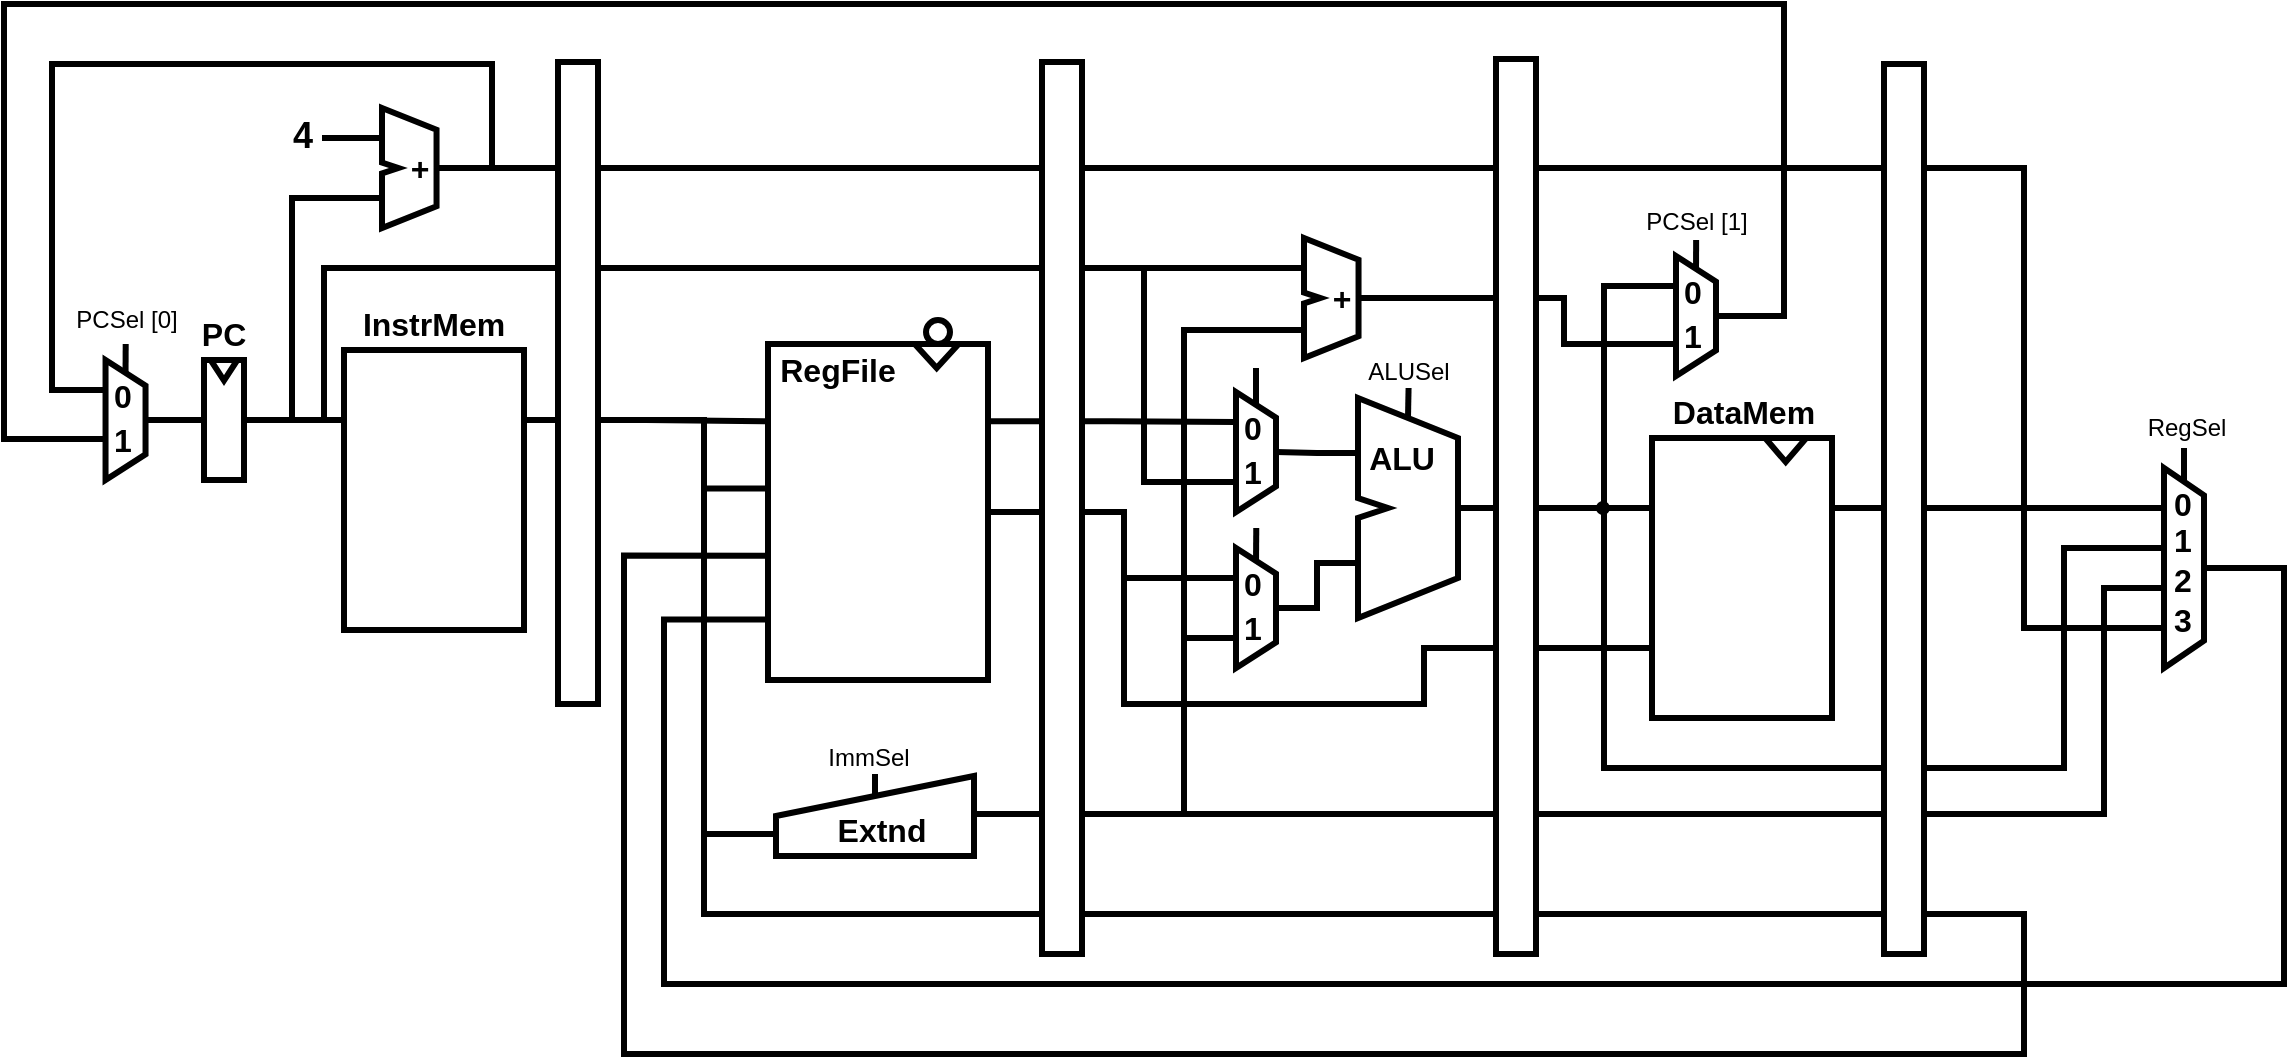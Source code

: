 <mxfile version="21.2.1" type="device" pages="3">
  <diagram name="BEAN-2" id="9CsQqnF67Xx-HxVxIe6X">
    <mxGraphModel dx="2155" dy="1243" grid="1" gridSize="10" guides="1" tooltips="1" connect="1" arrows="1" fold="1" page="1" pageScale="1" pageWidth="850" pageHeight="1100" math="0" shadow="0">
      <root>
        <mxCell id="1MdayGRqPDB8ZYRcimmS-0" />
        <mxCell id="1MdayGRqPDB8ZYRcimmS-1" parent="1MdayGRqPDB8ZYRcimmS-0" />
        <mxCell id="sU1xBLCpGWFm-tn_VZkt-109" value="" style="ellipse;whiteSpace=wrap;html=1;aspect=fixed;fontFamily=Helvetica;fontSize=12;fontColor=default;rotation=0;fillColor=#FFFFFF;strokeWidth=3;direction=south;" parent="1MdayGRqPDB8ZYRcimmS-1" vertex="1">
          <mxGeometry x="731" y="463" width="12" height="12" as="geometry" />
        </mxCell>
        <mxCell id="1MdayGRqPDB8ZYRcimmS-74" style="edgeStyle=orthogonalEdgeStyle;shape=connector;rounded=0;orthogonalLoop=1;jettySize=auto;html=1;exitX=1;exitY=0.5;exitDx=0;exitDy=0;labelBackgroundColor=default;strokeColor=default;strokeWidth=3;fontFamily=Helvetica;fontSize=12;fontColor=default;endArrow=none;endFill=0;entryX=0;entryY=0.5;entryDx=0;entryDy=0;" parent="1MdayGRqPDB8ZYRcimmS-1" edge="1">
          <mxGeometry relative="1" as="geometry">
            <mxPoint x="90" y="-254" as="targetPoint" />
            <Array as="points">
              <mxPoint x="960" y="-334" />
              <mxPoint x="960" y="-450" />
              <mxPoint x="60" y="-450" />
              <mxPoint x="60" y="-254" />
            </Array>
          </mxGeometry>
        </mxCell>
        <mxCell id="bAWRLimzaIiZfQDOQSy0-18" style="edgeStyle=orthogonalEdgeStyle;shape=connector;rounded=0;orthogonalLoop=1;jettySize=auto;html=1;exitX=1;exitY=0.5;exitDx=0;exitDy=0;entryX=0;entryY=0.82;entryDx=0;entryDy=0;entryPerimeter=0;labelBackgroundColor=default;strokeColor=default;strokeWidth=3;fontFamily=Helvetica;fontSize=11;fontColor=default;endArrow=none;endFill=0;" parent="1MdayGRqPDB8ZYRcimmS-1" edge="1">
          <mxGeometry relative="1" as="geometry">
            <Array as="points">
              <mxPoint x="1060" y="-194" />
              <mxPoint x="1060" y="30" />
              <mxPoint x="300" y="30" />
              <mxPoint x="300" y="-154" />
            </Array>
            <mxPoint x="320" y="-154.24" as="targetPoint" />
          </mxGeometry>
        </mxCell>
        <mxCell id="sU1xBLCpGWFm-tn_VZkt-0" value="" style="group" parent="1MdayGRqPDB8ZYRcimmS-1" vertex="1" connectable="0">
          <mxGeometry x="656" y="691" width="99" height="40" as="geometry" />
        </mxCell>
        <mxCell id="sU1xBLCpGWFm-tn_VZkt-1" style="edgeStyle=orthogonalEdgeStyle;shape=connector;rounded=0;orthogonalLoop=1;jettySize=auto;html=1;exitX=0.5;exitY=0.25;exitDx=0;exitDy=0;exitPerimeter=0;labelBackgroundColor=default;strokeColor=default;strokeWidth=3;fontFamily=Helvetica;fontSize=12;fontColor=default;endArrow=none;endFill=0;" parent="sU1xBLCpGWFm-tn_VZkt-0" source="sU1xBLCpGWFm-tn_VZkt-3" edge="1">
          <mxGeometry relative="1" as="geometry">
            <mxPoint x="49.5" y="-3" as="targetPoint" />
          </mxGeometry>
        </mxCell>
        <mxCell id="sU1xBLCpGWFm-tn_VZkt-2" value="&lt;font style=&quot;font-size: 12px;&quot;&gt;ImmSel&lt;/font&gt;" style="edgeLabel;html=1;align=center;verticalAlign=middle;resizable=0;points=[];fontSize=14;fontFamily=Helvetica;fontColor=default;fontStyle=0" parent="sU1xBLCpGWFm-tn_VZkt-1" vertex="1" connectable="0">
          <mxGeometry x="0.446" y="1" relative="1" as="geometry">
            <mxPoint x="-3" y="-11" as="offset" />
          </mxGeometry>
        </mxCell>
        <mxCell id="sU1xBLCpGWFm-tn_VZkt-3" value="" style="shape=stencil(pZPdjsIgEIWfhluDYNPrFfU9ENktEYEAq+vb79QB40+rq5s0Tc859GOYTgkXqZNBE0Y7wheEsRmFG8gDyiktWqagVUZzL6ORa6sxSTn6rT6YTS4I4zodTe5TviT0A9b0FxfKOwcQ4126Si5ygEnj4F36g7Cy/bGoSdugEWCLnc46ljrRJWz1Z/KkuUGz5nXI9IbxUnVcgDPWFC7WUm2/ov92m8FyguwbfhfUeOf3eqyNVQ6ftBKscReE8yQcr4j/QczeYLxDUNYn/eDDgj/STC4+jbU44Q8ATxf0FHjyQSqTS+2knVfdLvAYylsfzymqmg0Oz92InFz8pU/GLw==);whiteSpace=wrap;html=1;fillStyle=solid;strokeWidth=3;labelBackgroundColor=none;rotation=0;" parent="sU1xBLCpGWFm-tn_VZkt-0" vertex="1">
          <mxGeometry width="99" height="40" as="geometry" />
        </mxCell>
        <mxCell id="sU1xBLCpGWFm-tn_VZkt-4" value="&lt;b&gt;Extnd&lt;/b&gt;" style="text;html=1;strokeColor=none;fillColor=none;align=center;verticalAlign=middle;whiteSpace=wrap;rounded=0;points=[];fontSize=16;" parent="sU1xBLCpGWFm-tn_VZkt-0" vertex="1">
          <mxGeometry x="28.076" y="20" width="49.5" height="14" as="geometry" />
        </mxCell>
        <mxCell id="sU1xBLCpGWFm-tn_VZkt-5" style="edgeStyle=orthogonalEdgeStyle;shape=connector;rounded=0;orthogonalLoop=1;jettySize=auto;html=1;exitX=1;exitY=0.5;exitDx=0;exitDy=0;labelBackgroundColor=default;strokeColor=default;strokeWidth=3;fontFamily=Helvetica;fontSize=12;fontColor=default;endArrow=none;endFill=0;entryX=0;entryY=0.75;entryDx=0;entryDy=0;" parent="1MdayGRqPDB8ZYRcimmS-1" source="sU1xBLCpGWFm-tn_VZkt-9" target="sU1xBLCpGWFm-tn_VZkt-20" edge="1">
          <mxGeometry relative="1" as="geometry">
            <mxPoint x="1005" y="637.333" as="targetPoint" />
            <mxPoint x="923" y="634" as="sourcePoint" />
          </mxGeometry>
        </mxCell>
        <mxCell id="sU1xBLCpGWFm-tn_VZkt-6" style="edgeStyle=orthogonalEdgeStyle;shape=connector;rounded=0;orthogonalLoop=1;jettySize=auto;html=1;exitX=0;exitY=0.25;exitDx=0;exitDy=0;labelBackgroundColor=default;strokeColor=default;strokeWidth=3;fontFamily=Helvetica;fontSize=12;fontColor=default;endArrow=none;endFill=0;entryX=1;entryY=0.5;entryDx=0;entryDy=0;" parent="1MdayGRqPDB8ZYRcimmS-1" source="sU1xBLCpGWFm-tn_VZkt-20" target="sU1xBLCpGWFm-tn_VZkt-14" edge="1">
          <mxGeometry relative="1" as="geometry">
            <mxPoint x="923" y="529" as="targetPoint" />
          </mxGeometry>
        </mxCell>
        <mxCell id="sU1xBLCpGWFm-tn_VZkt-7" value="" style="group" parent="1MdayGRqPDB8ZYRcimmS-1" vertex="1" connectable="0">
          <mxGeometry x="886.0" y="577" width="20" height="60" as="geometry" />
        </mxCell>
        <mxCell id="sU1xBLCpGWFm-tn_VZkt-8" style="edgeStyle=orthogonalEdgeStyle;shape=connector;rounded=0;orthogonalLoop=1;jettySize=auto;html=1;exitX=0.5;exitY=0.12;exitDx=0;exitDy=0;exitPerimeter=0;labelBackgroundColor=default;strokeColor=default;strokeWidth=3;fontFamily=Helvetica;fontSize=12;fontColor=default;endArrow=none;endFill=0;" parent="sU1xBLCpGWFm-tn_VZkt-7" source="sU1xBLCpGWFm-tn_VZkt-9" edge="1">
          <mxGeometry relative="1" as="geometry">
            <mxPoint x="10.138" y="-10" as="targetPoint" />
          </mxGeometry>
        </mxCell>
        <UserObject label="" tooltip="Mux 2" id="sU1xBLCpGWFm-tn_VZkt-9">
          <mxCell style="shape=stencil(rZRtb4MgEMc/DS/bKMT4erNr+jUQr5WUggFWu336ocDiQ3VrN0OMd3/8cXfAIVKYmjaAcFIjskMY54l7ObP1JgkmNQ0w631XqjktBXjFWK3O0PLKBgKXNWhuO5W8oeTFzekGKZiS0kG4kmakDHQHo1y6f5Obh4XlP4K1xZl3NG6JC1jQXki9F+H90+T838jbbIJO8eOQdMJ4KDpSOM9SuUlRUnY+afUuq7vhNLTbypkQ5Yu6wmIZ1xKNAMHlAEDGhDT7MyJ7AjEm5L/KgwllYGVbnX+hlKQ4ciH8zVkB/Diho7gv1VDGbYgd5a/Rznc+DaaE0t+qt6K2hLZwG57G8ZEmwewmbahkdcRfeFXFxnBU0m4M/4SAwAN3C/xUh3ZSKlEFqUvHh4nJvn+mXWQwDncr3sc9uwuzE997fevrHV8=);whiteSpace=wrap;html=1;fillStyle=solid;strokeWidth=3;labelBackgroundColor=none;fillColor=default;gradientColor=none;gradientDirection=east;" parent="sU1xBLCpGWFm-tn_VZkt-7" vertex="1">
            <mxGeometry width="20" height="60" as="geometry" />
          </mxCell>
        </UserObject>
        <mxCell id="sU1xBLCpGWFm-tn_VZkt-10" value="&lt;b style=&quot;font-size: 16px;&quot;&gt;0&lt;/b&gt;" style="text;html=1;strokeColor=none;fillColor=none;align=center;verticalAlign=middle;whiteSpace=wrap;rounded=0;points=[];fontSize=16;" parent="sU1xBLCpGWFm-tn_VZkt-7" vertex="1">
          <mxGeometry x="5.333" y="13.714" width="6.667" height="8.571" as="geometry" />
        </mxCell>
        <mxCell id="sU1xBLCpGWFm-tn_VZkt-11" value="&lt;b style=&quot;font-size: 16px;&quot;&gt;1&lt;/b&gt;" style="text;html=1;strokeColor=none;fillColor=none;align=center;verticalAlign=middle;whiteSpace=wrap;rounded=0;points=[];fontSize=16;" parent="sU1xBLCpGWFm-tn_VZkt-7" vertex="1">
          <mxGeometry x="5.333" y="36" width="6.667" height="8.571" as="geometry" />
        </mxCell>
        <mxCell id="sU1xBLCpGWFm-tn_VZkt-12" value="" style="group" parent="1MdayGRqPDB8ZYRcimmS-1" vertex="1" connectable="0">
          <mxGeometry x="886.0" y="499" width="20" height="60" as="geometry" />
        </mxCell>
        <mxCell id="sU1xBLCpGWFm-tn_VZkt-13" style="edgeStyle=orthogonalEdgeStyle;shape=connector;rounded=0;orthogonalLoop=1;jettySize=auto;html=1;exitX=0.5;exitY=0.12;exitDx=0;exitDy=0;exitPerimeter=0;labelBackgroundColor=default;strokeColor=default;strokeWidth=3;fontFamily=Helvetica;fontSize=12;fontColor=default;endArrow=none;endFill=0;" parent="sU1xBLCpGWFm-tn_VZkt-12" source="sU1xBLCpGWFm-tn_VZkt-14" edge="1">
          <mxGeometry relative="1" as="geometry">
            <mxPoint x="10.0" y="-12" as="targetPoint" />
          </mxGeometry>
        </mxCell>
        <UserObject label="" tooltip="Mux 2" id="sU1xBLCpGWFm-tn_VZkt-14">
          <mxCell style="shape=stencil(rZRtb4MgEMc/DS/bKMT4erNr+jUQr5WUggFWu336ocDiQ3VrN0OMd3/8cXfAIVKYmjaAcFIjskMY54l7ObP1JgkmNQ0w631XqjktBXjFWK3O0PLKBgKXNWhuO5W8oeTFzekGKZiS0kG4kmakDHQHo1y6f5Obh4XlP4K1xZl3NG6JC1jQXki9F+H90+T838jbbIJO8eOQdMJ4KDpSOM9SuUlRUnY+afUuq7vhNLTbypkQ5Yu6wmIZ1xKNAMHlAEDGhDT7MyJ7AjEm5L/KgwllYGVbnX+hlKQ4ciH8zVkB/Diho7gv1VDGbYgd5a/Rznc+DaaE0t+qt6K2hLZwG57G8ZEmwewmbahkdcRfeFXFxnBU0m4M/4SAwAN3C/xUh3ZSKlEFqUvHh4nJvn+mXWQwDncr3sc9uwuzE997fevrHV8=);whiteSpace=wrap;html=1;fillStyle=solid;strokeWidth=3;labelBackgroundColor=none;fillColor=default;gradientColor=none;gradientDirection=east;" parent="sU1xBLCpGWFm-tn_VZkt-12" vertex="1">
            <mxGeometry width="20" height="60" as="geometry" />
          </mxCell>
        </UserObject>
        <mxCell id="sU1xBLCpGWFm-tn_VZkt-15" value="&lt;b style=&quot;font-size: 16px;&quot;&gt;0&lt;/b&gt;" style="text;html=1;strokeColor=none;fillColor=none;align=center;verticalAlign=middle;whiteSpace=wrap;rounded=0;points=[];fontSize=16;" parent="sU1xBLCpGWFm-tn_VZkt-12" vertex="1">
          <mxGeometry x="5.333" y="13.714" width="6.667" height="8.571" as="geometry" />
        </mxCell>
        <mxCell id="sU1xBLCpGWFm-tn_VZkt-16" value="&lt;b style=&quot;font-size: 16px;&quot;&gt;1&lt;/b&gt;" style="text;html=1;strokeColor=none;fillColor=none;align=center;verticalAlign=middle;whiteSpace=wrap;rounded=0;points=[];fontSize=16;" parent="sU1xBLCpGWFm-tn_VZkt-12" vertex="1">
          <mxGeometry x="5.333" y="36" width="6.667" height="8.571" as="geometry" />
        </mxCell>
        <mxCell id="sU1xBLCpGWFm-tn_VZkt-17" value="" style="group" parent="1MdayGRqPDB8ZYRcimmS-1" vertex="1" connectable="0">
          <mxGeometry x="947" y="502" width="50" height="110" as="geometry" />
        </mxCell>
        <mxCell id="sU1xBLCpGWFm-tn_VZkt-18" style="edgeStyle=orthogonalEdgeStyle;shape=connector;rounded=0;orthogonalLoop=1;jettySize=auto;html=1;exitX=0.5;exitY=0.09;exitDx=0;exitDy=0;exitPerimeter=0;labelBackgroundColor=default;strokeColor=default;strokeWidth=3;fontFamily=Helvetica;fontSize=12;fontColor=default;endArrow=none;endFill=0;" parent="sU1xBLCpGWFm-tn_VZkt-17" source="sU1xBLCpGWFm-tn_VZkt-20" edge="1">
          <mxGeometry relative="1" as="geometry">
            <mxPoint x="25.286" y="-5" as="targetPoint" />
          </mxGeometry>
        </mxCell>
        <mxCell id="sU1xBLCpGWFm-tn_VZkt-19" value="ALUSel" style="edgeLabel;html=1;align=center;verticalAlign=middle;resizable=0;points=[];fontSize=12;fontFamily=Helvetica;fontColor=default;" parent="sU1xBLCpGWFm-tn_VZkt-18" vertex="1" connectable="0">
          <mxGeometry x="0.954" y="1" relative="1" as="geometry">
            <mxPoint y="-9" as="offset" />
          </mxGeometry>
        </mxCell>
        <mxCell id="sU1xBLCpGWFm-tn_VZkt-20" value="" style="shape=stencil(rZThbsIgFIWfhr+GQljjzw2390BkKxGBANPt7Ue91Nhqu9k1aZrec+jHIVxAlMdGeIUIbhDdIEKqCud3rk9Qs1KK6JVMoB1F0GJrFDgxBbdXJ71LBaFto4JOrUtfEX7OY9qHcumszRDtbOw5V36GCW3zv/gLYGX671KtCAPB5ykOKqlQYoOKyNtscr0YecUGaLx+HFINGIulG4IpfoRMeVbGNpLyrZD7j+A+7e5uHi/aJrkxOvvgjmp0g6ZW2gGMtlcA1icsgFjPQPQJl/M1H/E0g1D1W5Kx/4ZgfwohjYtqoj+zPtISlL9rY+BumQD8OqCl5C/nhdSpZEf1S1fXG1iGdMaFiwtV5909AjeNflbhMj0LPw==);whiteSpace=wrap;html=1;fillStyle=solid;strokeWidth=3;labelBackgroundColor=none;" parent="sU1xBLCpGWFm-tn_VZkt-17" vertex="1">
          <mxGeometry width="50" height="110" as="geometry" />
        </mxCell>
        <mxCell id="sU1xBLCpGWFm-tn_VZkt-21" value="&lt;b style=&quot;font-size: 16px;&quot;&gt;ALU&lt;/b&gt;" style="text;html=1;strokeColor=none;fillColor=none;align=center;verticalAlign=middle;whiteSpace=wrap;rounded=0;points=[];fontSize=16;" parent="sU1xBLCpGWFm-tn_VZkt-17" vertex="1">
          <mxGeometry x="17" y="25" width="10" height="10" as="geometry" />
        </mxCell>
        <mxCell id="sU1xBLCpGWFm-tn_VZkt-22" style="edgeStyle=orthogonalEdgeStyle;shape=connector;rounded=0;orthogonalLoop=1;jettySize=auto;html=1;exitX=1;exitY=0.23;exitDx=0;exitDy=0;exitPerimeter=0;entryX=0;entryY=0.25;entryDx=0;entryDy=0;labelBackgroundColor=default;strokeColor=default;strokeWidth=3;fontFamily=Helvetica;fontSize=12;fontColor=default;endArrow=none;endFill=0;" parent="1MdayGRqPDB8ZYRcimmS-1" source="sU1xBLCpGWFm-tn_VZkt-32" target="sU1xBLCpGWFm-tn_VZkt-14" edge="1">
          <mxGeometry relative="1" as="geometry">
            <mxPoint x="790" y="513.64" as="sourcePoint" />
          </mxGeometry>
        </mxCell>
        <mxCell id="sU1xBLCpGWFm-tn_VZkt-23" style="edgeStyle=orthogonalEdgeStyle;shape=connector;rounded=0;orthogonalLoop=1;jettySize=auto;html=1;exitX=0;exitY=0.25;exitDx=0;exitDy=0;entryX=1;entryY=0.5;entryDx=0;entryDy=0;labelBackgroundColor=default;strokeColor=default;strokeWidth=3;fontFamily=Helvetica;fontSize=12;fontColor=default;endArrow=none;endFill=0;shadow=0;" parent="1MdayGRqPDB8ZYRcimmS-1" source="sU1xBLCpGWFm-tn_VZkt-29" target="sU1xBLCpGWFm-tn_VZkt-27" edge="1">
          <mxGeometry relative="1" as="geometry" />
        </mxCell>
        <mxCell id="sU1xBLCpGWFm-tn_VZkt-24" style="edgeStyle=orthogonalEdgeStyle;shape=connector;rounded=0;orthogonalLoop=1;jettySize=auto;html=1;exitX=1;exitY=0.5;exitDx=0;exitDy=0;entryX=0;entryY=0.75;entryDx=0;entryDy=0;labelBackgroundColor=default;strokeColor=default;strokeWidth=3;fontFamily=Helvetica;fontSize=12;fontColor=default;endArrow=none;endFill=0;" parent="1MdayGRqPDB8ZYRcimmS-1" source="sU1xBLCpGWFm-tn_VZkt-27" target="sU1xBLCpGWFm-tn_VZkt-14" edge="1">
          <mxGeometry relative="1" as="geometry">
            <Array as="points">
              <mxPoint x="430" y="513" />
              <mxPoint x="430" y="437" />
              <mxPoint x="840" y="437" />
              <mxPoint x="840" y="544" />
            </Array>
          </mxGeometry>
        </mxCell>
        <mxCell id="sU1xBLCpGWFm-tn_VZkt-25" style="edgeStyle=orthogonalEdgeStyle;shape=connector;rounded=0;orthogonalLoop=1;jettySize=auto;html=1;exitX=1;exitY=0.5;exitDx=0;exitDy=0;entryX=0;entryY=0.25;entryDx=0;entryDy=0;labelBackgroundColor=default;strokeColor=default;strokeWidth=3;fontFamily=Helvetica;fontSize=12;fontColor=default;endArrow=none;endFill=0;" parent="1MdayGRqPDB8ZYRcimmS-1" source="sU1xBLCpGWFm-tn_VZkt-27" target="sU1xBLCpGWFm-tn_VZkt-35" edge="1">
          <mxGeometry relative="1" as="geometry">
            <Array as="points">
              <mxPoint x="430" y="513" />
              <mxPoint x="430" y="437" />
            </Array>
          </mxGeometry>
        </mxCell>
        <mxCell id="sU1xBLCpGWFm-tn_VZkt-26" style="edgeStyle=orthogonalEdgeStyle;shape=connector;rounded=0;orthogonalLoop=1;jettySize=auto;html=1;exitX=1;exitY=0.5;exitDx=0;exitDy=0;entryX=0;entryY=0.75;entryDx=0;entryDy=0;labelBackgroundColor=default;strokeColor=default;strokeWidth=3;fontFamily=Helvetica;fontSize=12;fontColor=default;endArrow=none;endFill=0;" parent="1MdayGRqPDB8ZYRcimmS-1" source="sU1xBLCpGWFm-tn_VZkt-27" target="sU1xBLCpGWFm-tn_VZkt-60" edge="1">
          <mxGeometry relative="1" as="geometry">
            <Array as="points">
              <mxPoint x="414" y="513" />
              <mxPoint x="414" y="402" />
            </Array>
          </mxGeometry>
        </mxCell>
        <UserObject label="" tooltip="Mux 2" id="sU1xBLCpGWFm-tn_VZkt-27">
          <mxCell style="shape=stencil(rZTbboMwDIafJpedgGjieqOr9hohuCVqmqAkK+2efjlOMKAb7RBC2H/47JjYCFe6JR2gImsR3qKiKDP7sGYfTBxNojugJvjORDFScwiKNkoeoWeNiQQmWlDMOBW/oezFrnE3rqgUwkKYFHqkDHQLI0zYb7NLgMXw12g9PQe7sxFOYEAFfx68qNj9GZxI11Gcx7n5IwnjynqWyoSrmtDjQckP0cym0xH3CyZCkk/yDIuFvbXRBOBMDAD4vwnlHYh7CJRLDSvjzB6WNYB8TMiL9Yg1SfiDtHAecLVnnIe2vQH4dYGj2DfZEcpMTAqVr8kutyFBKrlU32qwkraENnAZttR44ziabtGGCNom/Ik1TZpKeynMRrNPGNfbu3tghzbOslryJkpuOyHNAu/89XOEDe732Yr7vCcNPWlb7w1z1zu+AA==);whiteSpace=wrap;html=1;fillStyle=solid;strokeWidth=3;labelBackgroundColor=none;fillColor=default;gradientColor=none;gradientDirection=east;" parent="1MdayGRqPDB8ZYRcimmS-1" vertex="1">
            <mxGeometry x="370.0" y="483" width="20" height="60" as="geometry" />
          </mxCell>
        </UserObject>
        <mxCell id="sU1xBLCpGWFm-tn_VZkt-28" value="" style="group" parent="1MdayGRqPDB8ZYRcimmS-1" vertex="1" connectable="0">
          <mxGeometry x="440" y="457" width="90" height="161" as="geometry" />
        </mxCell>
        <UserObject label="" tooltip="Mux 2" id="sU1xBLCpGWFm-tn_VZkt-29">
          <mxCell style="shape=stencil(tZTtboMgFIavhp9dLKzx92bX7DYQT+tJEQyw2u3qhwKN/dClTWeI8T0vPhwOH4QVtuYtEJrVhK0JpcvXzL+97oLOo+S2BeFC7MAN8lJCcKwzeg8dVi4iUNVg0PUu+yDZm+/TN1YIrZSHoFb2zBn5HsZR+X+zY4DF4b+jelkF3foRGnBgYtYhSujmYTB9Gnn5Xylfgu9LmRU+MrUErCi52O+M/lLVzXxa3i/vlZHsRh9gsrZzM00AiWoEyJ9NOG3rexgPIYTUFmYW1scnasmKLUoZjtMM4M8OPcV/6ZYLdDF5kr8nna/DNISW2pzcoJI3hXZwHO/H1VmBWJR9pwVXok74Bqsq3RZbrdzC4g9EBB2FO8BdHe+YUssqWv10QpqUbYbn8moZtc+bFR/yvjoMV1t+iIYLcQj8Ag==);whiteSpace=wrap;html=1;fillStyle=solid;strokeWidth=3;labelBackgroundColor=none;fillColor=default;gradientColor=none;gradientDirection=east;rotation=0;" parent="sU1xBLCpGWFm-tn_VZkt-28" vertex="1">
            <mxGeometry y="21" width="90" height="140" as="geometry" />
          </mxCell>
        </UserObject>
        <mxCell id="sU1xBLCpGWFm-tn_VZkt-30" value="&lt;b&gt;InstrMem&lt;/b&gt;" style="text;html=1;strokeColor=none;fillColor=none;align=center;verticalAlign=middle;whiteSpace=wrap;rounded=0;points=[];fontSize=16;" parent="sU1xBLCpGWFm-tn_VZkt-28" vertex="1">
          <mxGeometry x="4" width="82" height="16" as="geometry" />
        </mxCell>
        <mxCell id="sU1xBLCpGWFm-tn_VZkt-31" value="" style="group" parent="1MdayGRqPDB8ZYRcimmS-1" vertex="1" connectable="0">
          <mxGeometry x="652" y="475" width="110" height="168" as="geometry" />
        </mxCell>
        <UserObject label="" tooltip="Mux 2" id="sU1xBLCpGWFm-tn_VZkt-32">
          <mxCell style="shape=stencil(rZThboMgEMefho9tLBfH582u2Wsg0kqKYIDVbk8/EFx01q7tZojx7o8/7i7cIShsTVuOcFYj2CKMSeZf3uyiCcmktuXMRd+JGkFLyaNindFH3onKJYJQNTfCBRVeUfbs94QFBdNKeYjQyk6Uke5hVCj/b3aOsHT8R7LWebRbf0LDHTfRv4lehHc3g9eETNH3gKHwnqV0oCgpOx6MflfVxXBaGko1Ewa50Se+WIBriQ4AKdQIAP9NIA8gHiEwqS2/85y/lwvDhJA/QHi6PYb+Ii3cByj2QsrYXlcAv24IFP+lW8qES0Eh8jLYZBsDZFpq861Ga9CW0I6fRy21ySeJQzLDphVVrB7wjaiqYXrstXIrKz55QuCRu+PiUKeZU2pZJSmkE8PEsOufn6NmtN4uVryPe9bQs7btvXE+9o4v);whiteSpace=wrap;html=1;fillStyle=solid;strokeWidth=3;labelBackgroundColor=none;fillColor=default;gradientColor=none;gradientDirection=east;points=[[0,0.23,0,0,0],[0,0.43,0,0,0],[0,0.63,0,0,0],[0,0.82,0,0,0],[0.77,0,0,0,0],[1,0.23,0,0,0],[1,0.5,0,0,0]];" parent="sU1xBLCpGWFm-tn_VZkt-31" vertex="1">
            <mxGeometry width="110" height="168" as="geometry" />
          </mxCell>
        </UserObject>
        <mxCell id="sU1xBLCpGWFm-tn_VZkt-33" value="&lt;b&gt;RegFile&lt;/b&gt;" style="text;html=1;strokeColor=none;fillColor=none;align=center;verticalAlign=middle;whiteSpace=wrap;rounded=0;points=[];fontSize=16;" parent="sU1xBLCpGWFm-tn_VZkt-31" vertex="1">
          <mxGeometry x="9.538" y="6" width="50.459" height="14" as="geometry" />
        </mxCell>
        <mxCell id="sU1xBLCpGWFm-tn_VZkt-34" value="" style="group;fontFamily=Helvetica;fontSize=12;fontColor=default;" parent="1MdayGRqPDB8ZYRcimmS-1" vertex="1" connectable="0">
          <mxGeometry x="920.0" y="422" width="27.27" height="60" as="geometry" />
        </mxCell>
        <mxCell id="sU1xBLCpGWFm-tn_VZkt-35" value="" style="shape=stencil(rZThbsIgFIWfhr9LC2GNPx1u74GIlohAgOn29rv1UmOn7bbOpGl6zqEfF3opYSK1MmhCq5awFaG0riu4gz6h5kXKFLTK6B1lNHJtNSYpR7/XJ7PJBWFcq6PJXcpeSbWEMd3FhPLOAcR4lwbJVQ4waRy8W30grEz/WdQT5WgEmOKgs46lbHQJfZtNbh5Grr+R/wRmApyxnWJiLdV+F/2729wtJ8juK9wEfXzwRz26A1ML7QHWuCsAHxIegFjMQAwJlwaej3ieQaj5AMH5f4vgvypCWZ/0RHuCP9ISTGyNtXh4JwA/Dugo8OSDVCaX2knz0utmhctQ3vp4SVH12d0jcNPoZxf/VmfjCw==);whiteSpace=wrap;html=1;fillStyle=solid;strokeWidth=3;labelBackgroundColor=none;fontFamily=Helvetica;fontSize=12;fontColor=default;" parent="sU1xBLCpGWFm-tn_VZkt-34" vertex="1">
          <mxGeometry width="27.27" height="60" as="geometry" />
        </mxCell>
        <mxCell id="sU1xBLCpGWFm-tn_VZkt-36" value="&lt;b style=&quot;font-size: 16px;&quot;&gt;+&lt;/b&gt;" style="text;html=1;strokeColor=none;fillColor=none;align=center;verticalAlign=middle;whiteSpace=wrap;rounded=0;points=[];fontSize=12;fontFamily=Helvetica;fontColor=default;" parent="sU1xBLCpGWFm-tn_VZkt-34" vertex="1">
          <mxGeometry x="14.52" y="26.25" width="7.5" height="7.5" as="geometry" />
        </mxCell>
        <mxCell id="sU1xBLCpGWFm-tn_VZkt-37" style="edgeStyle=orthogonalEdgeStyle;shape=connector;rounded=0;orthogonalLoop=1;jettySize=auto;html=1;exitX=1;exitY=0.25;exitDx=0;exitDy=0;entryX=0;entryY=0.23;entryDx=0;entryDy=0;entryPerimeter=0;labelBackgroundColor=default;strokeColor=default;strokeWidth=3;fontFamily=Helvetica;fontSize=12;fontColor=default;endArrow=none;endFill=0;" parent="1MdayGRqPDB8ZYRcimmS-1" source="sU1xBLCpGWFm-tn_VZkt-29" target="sU1xBLCpGWFm-tn_VZkt-32" edge="1">
          <mxGeometry relative="1" as="geometry" />
        </mxCell>
        <mxCell id="sU1xBLCpGWFm-tn_VZkt-38" style="edgeStyle=orthogonalEdgeStyle;shape=connector;rounded=0;orthogonalLoop=1;jettySize=auto;html=1;exitX=1;exitY=0.25;exitDx=0;exitDy=0;entryX=0;entryY=0.75;entryDx=0;entryDy=0;labelBackgroundColor=default;strokeColor=default;strokeWidth=3;fontFamily=Helvetica;fontSize=12;fontColor=default;endArrow=none;endFill=0;" parent="1MdayGRqPDB8ZYRcimmS-1" source="sU1xBLCpGWFm-tn_VZkt-29" target="sU1xBLCpGWFm-tn_VZkt-3" edge="1">
          <mxGeometry relative="1" as="geometry">
            <Array as="points">
              <mxPoint x="620" y="513" />
              <mxPoint x="620" y="720" />
            </Array>
          </mxGeometry>
        </mxCell>
        <mxCell id="sU1xBLCpGWFm-tn_VZkt-39" style="edgeStyle=orthogonalEdgeStyle;shape=connector;rounded=0;orthogonalLoop=1;jettySize=auto;html=1;exitX=1;exitY=0.25;exitDx=0;exitDy=0;entryX=0;entryY=0.43;entryDx=0;entryDy=0;entryPerimeter=0;labelBackgroundColor=default;strokeColor=default;strokeWidth=3;fontFamily=Helvetica;fontSize=12;fontColor=default;endArrow=none;endFill=0;" parent="1MdayGRqPDB8ZYRcimmS-1" source="sU1xBLCpGWFm-tn_VZkt-29" target="sU1xBLCpGWFm-tn_VZkt-32" edge="1">
          <mxGeometry relative="1" as="geometry">
            <Array as="points">
              <mxPoint x="620" y="513" />
              <mxPoint x="620" y="547" />
            </Array>
          </mxGeometry>
        </mxCell>
        <mxCell id="sU1xBLCpGWFm-tn_VZkt-40" style="edgeStyle=orthogonalEdgeStyle;shape=connector;rounded=0;orthogonalLoop=1;jettySize=auto;html=1;exitX=1;exitY=0.25;exitDx=0;exitDy=0;entryX=0;entryY=0.63;entryDx=0;entryDy=0;entryPerimeter=0;labelBackgroundColor=default;strokeColor=default;strokeWidth=3;fontFamily=Helvetica;fontSize=12;fontColor=default;endArrow=none;endFill=0;" parent="1MdayGRqPDB8ZYRcimmS-1" source="sU1xBLCpGWFm-tn_VZkt-29" target="sU1xBLCpGWFm-tn_VZkt-32" edge="1">
          <mxGeometry relative="1" as="geometry">
            <Array as="points">
              <mxPoint x="620" y="513" />
              <mxPoint x="620" y="760" />
              <mxPoint x="1280" y="760" />
              <mxPoint x="1280" y="830" />
              <mxPoint x="580" y="830" />
              <mxPoint x="580" y="581" />
            </Array>
          </mxGeometry>
        </mxCell>
        <mxCell id="sU1xBLCpGWFm-tn_VZkt-41" style="edgeStyle=orthogonalEdgeStyle;shape=connector;rounded=0;orthogonalLoop=1;jettySize=auto;html=1;exitX=1;exitY=0.5;exitDx=0;exitDy=0;entryX=0;entryY=0.25;entryDx=0;entryDy=0;labelBackgroundColor=default;strokeColor=default;strokeWidth=3;fontFamily=Helvetica;fontSize=12;fontColor=default;endArrow=none;endFill=0;" parent="1MdayGRqPDB8ZYRcimmS-1" source="sU1xBLCpGWFm-tn_VZkt-20" target="sU1xBLCpGWFm-tn_VZkt-77" edge="1">
          <mxGeometry relative="1" as="geometry" />
        </mxCell>
        <mxCell id="sU1xBLCpGWFm-tn_VZkt-42" style="edgeStyle=orthogonalEdgeStyle;shape=connector;rounded=0;orthogonalLoop=1;jettySize=auto;html=1;exitX=1;exitY=0.25;exitDx=0;exitDy=0;entryX=0;entryY=0.2;entryDx=0;entryDy=0;labelBackgroundColor=default;strokeColor=default;strokeWidth=3;fontFamily=Helvetica;fontSize=12;fontColor=default;endArrow=none;endFill=0;" parent="1MdayGRqPDB8ZYRcimmS-1" source="sU1xBLCpGWFm-tn_VZkt-77" target="sU1xBLCpGWFm-tn_VZkt-50" edge="1">
          <mxGeometry relative="1" as="geometry" />
        </mxCell>
        <mxCell id="sU1xBLCpGWFm-tn_VZkt-43" style="edgeStyle=orthogonalEdgeStyle;shape=connector;rounded=0;orthogonalLoop=1;jettySize=auto;html=1;exitX=1;exitY=0.5;exitDx=0;exitDy=0;exitPerimeter=0;entryX=0;entryY=0.75;entryDx=0;entryDy=0;labelBackgroundColor=default;strokeColor=default;strokeWidth=3;fontFamily=Helvetica;fontSize=12;fontColor=default;endArrow=none;endFill=0;" parent="1MdayGRqPDB8ZYRcimmS-1" source="sU1xBLCpGWFm-tn_VZkt-32" target="sU1xBLCpGWFm-tn_VZkt-77" edge="1">
          <mxGeometry relative="1" as="geometry">
            <Array as="points">
              <mxPoint x="830" y="559" />
              <mxPoint x="830" y="655" />
              <mxPoint x="980" y="655" />
              <mxPoint x="980" y="627" />
            </Array>
          </mxGeometry>
        </mxCell>
        <mxCell id="sU1xBLCpGWFm-tn_VZkt-44" style="edgeStyle=orthogonalEdgeStyle;shape=connector;rounded=0;orthogonalLoop=1;jettySize=auto;html=1;exitX=1;exitY=0.5;exitDx=0;exitDy=0;entryX=0;entryY=0.75;entryDx=0;entryDy=0;labelBackgroundColor=default;strokeColor=default;strokeWidth=3;fontFamily=Helvetica;fontSize=12;fontColor=default;endArrow=none;endFill=0;" parent="1MdayGRqPDB8ZYRcimmS-1" source="sU1xBLCpGWFm-tn_VZkt-3" target="sU1xBLCpGWFm-tn_VZkt-9" edge="1">
          <mxGeometry relative="1" as="geometry">
            <Array as="points">
              <mxPoint x="860" y="710" />
              <mxPoint x="860" y="622" />
            </Array>
          </mxGeometry>
        </mxCell>
        <mxCell id="sU1xBLCpGWFm-tn_VZkt-46" style="edgeStyle=orthogonalEdgeStyle;shape=connector;rounded=0;orthogonalLoop=1;jettySize=auto;html=1;exitX=1;exitY=0.5;exitDx=0;exitDy=0;exitPerimeter=0;entryX=0;entryY=0.25;entryDx=0;entryDy=0;labelBackgroundColor=default;strokeColor=default;strokeWidth=3;fontFamily=Helvetica;fontSize=12;fontColor=default;endArrow=none;endFill=0;" parent="1MdayGRqPDB8ZYRcimmS-1" source="sU1xBLCpGWFm-tn_VZkt-32" target="sU1xBLCpGWFm-tn_VZkt-9" edge="1">
          <mxGeometry relative="1" as="geometry">
            <Array as="points">
              <mxPoint x="830" y="559" />
              <mxPoint x="830" y="592" />
            </Array>
          </mxGeometry>
        </mxCell>
        <mxCell id="sU1xBLCpGWFm-tn_VZkt-47" value="" style="group" parent="1MdayGRqPDB8ZYRcimmS-1" vertex="1" connectable="0">
          <mxGeometry x="1350" y="536" width="20" height="100" as="geometry" />
        </mxCell>
        <mxCell id="sU1xBLCpGWFm-tn_VZkt-48" style="edgeStyle=orthogonalEdgeStyle;shape=connector;rounded=0;orthogonalLoop=1;jettySize=auto;html=1;exitX=0.5;exitY=0.07;exitDx=0;exitDy=0;exitPerimeter=0;labelBackgroundColor=default;strokeColor=default;strokeWidth=3;fontFamily=Helvetica;fontSize=12;fontColor=default;endArrow=none;endFill=0;" parent="sU1xBLCpGWFm-tn_VZkt-47" source="sU1xBLCpGWFm-tn_VZkt-50" edge="1">
          <mxGeometry relative="1" as="geometry">
            <mxPoint x="10" y="-9" as="targetPoint" />
          </mxGeometry>
        </mxCell>
        <mxCell id="sU1xBLCpGWFm-tn_VZkt-49" value="RegSel" style="edgeLabel;html=1;align=center;verticalAlign=middle;resizable=0;points=[];fontSize=12;fontFamily=Helvetica;fontColor=default;" parent="sU1xBLCpGWFm-tn_VZkt-48" vertex="1" connectable="0">
          <mxGeometry x="0.876" y="-1" relative="1" as="geometry">
            <mxPoint y="-11" as="offset" />
          </mxGeometry>
        </mxCell>
        <UserObject label="" tooltip="Mux 2" id="sU1xBLCpGWFm-tn_VZkt-50">
          <mxCell style="shape=stencil(tZTdcoMgEIWfhstkFGptL1vTTF8DkUQmCA7QmPbpiwIdf6JtksZhHPcc/NzFBYAyXeKaAhiVAG0AhHEc2buNGxcjH2JdU2KcdsSK4ZxT52ij5IE2rDAewURJFTOti95A9GLntANlRAphIUwKPXB6voVhJuy70cnB/Oc/fbQOQm0/UVFDlU/bqQBuryY/3I38eDfy07+R18kIHaWXQ+IRI7kkO5RZZa5FUJZjctgr+SGKs+nUuG2/iRHsSh7p7DIuFRoAnIkeAA0JcXIz4vkKxCiJ+E+FEC41XfivVp9ZS5TtGOduuy8Afp3QUuyTrDFhxicP0tcQpxtXBpFcqh/XRcGbQxt66rfjsKeRD9tJKyxIGfAVK4pwmu2kMCvNvqhHwJ7cULYv/RmYS154qy3HpQnRtrvGR19vvJ9d8S7vyWaYtHynugO7E74B);whiteSpace=wrap;html=1;fillStyle=solid;strokeWidth=3;labelBackgroundColor=none;fillColor=default;gradientColor=none;gradientDirection=east;rotation=0;" parent="sU1xBLCpGWFm-tn_VZkt-47" vertex="1">
            <mxGeometry y="1" width="20" height="100" as="geometry" />
          </mxCell>
        </UserObject>
        <mxCell id="sU1xBLCpGWFm-tn_VZkt-51" value="&lt;b style=&quot;font-size: 16px;&quot;&gt;0&lt;/b&gt;" style="text;html=1;strokeColor=none;fillColor=none;align=center;verticalAlign=middle;whiteSpace=wrap;rounded=0;points=[];fontSize=16;" parent="sU1xBLCpGWFm-tn_VZkt-47" vertex="1">
          <mxGeometry x="7.467" y="14.714" width="5.333" height="8.571" as="geometry" />
        </mxCell>
        <mxCell id="sU1xBLCpGWFm-tn_VZkt-52" value="&lt;b style=&quot;font-size: 16px;&quot;&gt;1&lt;/b&gt;" style="text;html=1;strokeColor=none;fillColor=none;align=center;verticalAlign=middle;whiteSpace=wrap;rounded=0;points=[];fontSize=16;" parent="sU1xBLCpGWFm-tn_VZkt-47" vertex="1">
          <mxGeometry x="7.467" y="33" width="5.333" height="8.571" as="geometry" />
        </mxCell>
        <mxCell id="sU1xBLCpGWFm-tn_VZkt-53" value="&lt;b style=&quot;font-size: 16px;&quot;&gt;2&lt;/b&gt;" style="text;html=1;strokeColor=none;fillColor=none;align=center;verticalAlign=middle;whiteSpace=wrap;rounded=0;points=[];fontSize=16;" parent="sU1xBLCpGWFm-tn_VZkt-47" vertex="1">
          <mxGeometry x="7.467" y="52.71" width="5.333" height="8.571" as="geometry" />
        </mxCell>
        <mxCell id="sU1xBLCpGWFm-tn_VZkt-54" value="&lt;b style=&quot;font-size: 16px;&quot;&gt;3&lt;/b&gt;" style="text;html=1;strokeColor=none;fillColor=none;align=center;verticalAlign=middle;whiteSpace=wrap;rounded=0;points=[];fontSize=16;" parent="sU1xBLCpGWFm-tn_VZkt-47" vertex="1">
          <mxGeometry x="7.467" y="73" width="5.333" height="8.571" as="geometry" />
        </mxCell>
        <mxCell id="sU1xBLCpGWFm-tn_VZkt-55" style="edgeStyle=orthogonalEdgeStyle;shape=connector;rounded=0;orthogonalLoop=1;jettySize=auto;html=1;exitX=1;exitY=0.5;exitDx=0;exitDy=0;entryX=0;entryY=0.4;entryDx=0;entryDy=0;labelBackgroundColor=default;strokeColor=default;strokeWidth=3;fontFamily=Helvetica;fontSize=12;fontColor=default;endArrow=none;endFill=0;" parent="1MdayGRqPDB8ZYRcimmS-1" source="sU1xBLCpGWFm-tn_VZkt-20" target="sU1xBLCpGWFm-tn_VZkt-50" edge="1">
          <mxGeometry relative="1" as="geometry">
            <Array as="points">
              <mxPoint x="1070" y="557" />
              <mxPoint x="1070" y="687" />
              <mxPoint x="1300" y="687" />
              <mxPoint x="1300" y="577" />
            </Array>
          </mxGeometry>
        </mxCell>
        <mxCell id="sU1xBLCpGWFm-tn_VZkt-56" style="edgeStyle=orthogonalEdgeStyle;shape=connector;rounded=0;orthogonalLoop=1;jettySize=auto;html=1;exitX=1;exitY=0.5;exitDx=0;exitDy=0;entryX=0;entryY=0.6;entryDx=0;entryDy=0;labelBackgroundColor=default;strokeColor=default;strokeWidth=3;fontFamily=Helvetica;fontSize=12;fontColor=default;endArrow=none;endFill=0;" parent="1MdayGRqPDB8ZYRcimmS-1" source="sU1xBLCpGWFm-tn_VZkt-3" target="sU1xBLCpGWFm-tn_VZkt-50" edge="1">
          <mxGeometry relative="1" as="geometry">
            <Array as="points">
              <mxPoint x="1320" y="710" />
              <mxPoint x="1320" y="597" />
            </Array>
          </mxGeometry>
        </mxCell>
        <mxCell id="sU1xBLCpGWFm-tn_VZkt-58" value="" style="group" parent="1MdayGRqPDB8ZYRcimmS-1" vertex="1" connectable="0">
          <mxGeometry x="459" y="357" width="27.27" height="60" as="geometry" />
        </mxCell>
        <mxCell id="sU1xBLCpGWFm-tn_VZkt-59" style="edgeStyle=orthogonalEdgeStyle;shape=connector;rounded=0;orthogonalLoop=1;jettySize=auto;html=1;exitX=0;exitY=0.25;exitDx=0;exitDy=0;labelBackgroundColor=default;strokeColor=default;strokeWidth=3;fontFamily=Helvetica;fontSize=12;fontColor=default;endArrow=none;endFill=0;" parent="sU1xBLCpGWFm-tn_VZkt-58" source="sU1xBLCpGWFm-tn_VZkt-60" edge="1">
          <mxGeometry relative="1" as="geometry">
            <mxPoint x="-30" y="15" as="targetPoint" />
          </mxGeometry>
        </mxCell>
        <mxCell id="sU1xBLCpGWFm-tn_VZkt-60" value="" style="shape=stencil(rZThbsIgFIWfhr9LC2GNPx1u74GIlohAgOn29rv1UmOn7bbOpGl6zqEfF3opYSK1MmhCq5awFaG0riu4gz6h5kXKFLTK6B1lNHJtNSYpR7/XJ7PJBWFcq6PJXcpeSbWEMd3FhPLOAcR4lwbJVQ4waRy8W30grEz/WdQT5WgEmOKgs46lbHQJfZtNbh5Grr+R/wRmApyxnWJiLdV+F/2729wtJ8juK9wEfXzwRz26A1ML7QHWuCsAHxIegFjMQAwJlwaej3ieQaj5AMH5f4vgvypCWZ/0RHuCP9ISTGyNtXh4JwA/Dugo8OSDVCaX2knz0utmhctQ3vp4SVH12d0jcNPoZxf/VmfjCw==);whiteSpace=wrap;html=1;fillStyle=solid;strokeWidth=3;labelBackgroundColor=none;" parent="sU1xBLCpGWFm-tn_VZkt-58" vertex="1">
          <mxGeometry width="27.27" height="60" as="geometry" />
        </mxCell>
        <mxCell id="sU1xBLCpGWFm-tn_VZkt-61" value="&lt;b style=&quot;font-size: 16px;&quot;&gt;+&lt;/b&gt;" style="text;html=1;strokeColor=none;fillColor=none;align=center;verticalAlign=middle;whiteSpace=wrap;rounded=0;points=[];fontSize=16;" parent="sU1xBLCpGWFm-tn_VZkt-58" vertex="1">
          <mxGeometry x="14.52" y="26.25" width="7.5" height="7.5" as="geometry" />
        </mxCell>
        <mxCell id="sU1xBLCpGWFm-tn_VZkt-62" value="&lt;b&gt;&lt;font style=&quot;font-size: 18px;&quot;&gt;4&lt;/font&gt;&lt;/b&gt;" style="text;html=1;align=center;verticalAlign=middle;resizable=0;points=[];autosize=1;strokeColor=none;fillColor=none;fontSize=12;fontFamily=Helvetica;fontColor=default;" parent="1MdayGRqPDB8ZYRcimmS-1" vertex="1">
          <mxGeometry x="404" y="351" width="30" height="40" as="geometry" />
        </mxCell>
        <mxCell id="sU1xBLCpGWFm-tn_VZkt-70" style="edgeStyle=orthogonalEdgeStyle;shape=connector;rounded=0;orthogonalLoop=1;jettySize=auto;html=1;exitX=1;exitY=0.5;exitDx=0;exitDy=0;entryX=0;entryY=0.75;entryDx=0;entryDy=0;labelBackgroundColor=default;strokeColor=default;strokeWidth=3;fontFamily=Helvetica;fontSize=12;fontColor=default;endArrow=none;endFill=0;" parent="1MdayGRqPDB8ZYRcimmS-1" source="sU1xBLCpGWFm-tn_VZkt-35" target="sU1xBLCpGWFm-tn_VZkt-102" edge="1">
          <mxGeometry relative="1" as="geometry">
            <Array as="points">
              <mxPoint x="1050" y="452" />
              <mxPoint x="1050" y="475" />
              <mxPoint x="1106" y="475" />
            </Array>
          </mxGeometry>
        </mxCell>
        <mxCell id="sU1xBLCpGWFm-tn_VZkt-71" style="edgeStyle=orthogonalEdgeStyle;shape=connector;rounded=0;orthogonalLoop=1;jettySize=auto;html=1;exitX=1;exitY=0.5;exitDx=0;exitDy=0;entryX=0;entryY=0.25;entryDx=0;entryDy=0;labelBackgroundColor=default;strokeColor=default;strokeWidth=3;fontFamily=Helvetica;fontSize=12;fontColor=default;endArrow=none;endFill=0;" parent="1MdayGRqPDB8ZYRcimmS-1" source="sU1xBLCpGWFm-tn_VZkt-87" target="sU1xBLCpGWFm-tn_VZkt-102" edge="1">
          <mxGeometry relative="1" as="geometry">
            <Array as="points">
              <mxPoint x="1070" y="557" />
              <mxPoint x="1070" y="446" />
            </Array>
          </mxGeometry>
        </mxCell>
        <mxCell id="sU1xBLCpGWFm-tn_VZkt-73" style="edgeStyle=orthogonalEdgeStyle;shape=connector;rounded=0;orthogonalLoop=1;jettySize=auto;html=1;exitX=1;exitY=0.5;exitDx=0;exitDy=0;entryX=0;entryY=0.8;entryDx=0;entryDy=0;labelBackgroundColor=default;strokeColor=default;strokeWidth=3;fontFamily=Helvetica;fontSize=12;fontColor=default;endArrow=none;endFill=0;" parent="1MdayGRqPDB8ZYRcimmS-1" source="sU1xBLCpGWFm-tn_VZkt-60" target="sU1xBLCpGWFm-tn_VZkt-50" edge="1">
          <mxGeometry relative="1" as="geometry">
            <Array as="points">
              <mxPoint x="1280" y="387" />
              <mxPoint x="1280" y="617" />
            </Array>
          </mxGeometry>
        </mxCell>
        <mxCell id="sU1xBLCpGWFm-tn_VZkt-76" value="" style="group" parent="1MdayGRqPDB8ZYRcimmS-1" vertex="1" connectable="0">
          <mxGeometry x="1094" y="501" width="90" height="161" as="geometry" />
        </mxCell>
        <UserObject label="" tooltip="Mux 2" id="sU1xBLCpGWFm-tn_VZkt-77">
          <mxCell style="shape=stencil(tZVtb4IwEMc/TV+6YAvj9YaafY1SqjSWlrSduH369QkDKhqckoZw9y+/3h29AlCha9xSAJMaoBWAcJkm9m7tLth5NLFuKTHBd8CK4ZLToGij5J52rDIRwURNFTNORWuQfNg5bqCCSCEshEmhR8pAtzDMhH03OQZYXP4nWm9ZsFu7QkMNVTHq4AVw8zAYvoycP428fFUxzsHzioEK65n6uKgoMdnvlPwW1dV4Wuw2zoXQy4080Mna3sq0B3AmBoD82YRTw8xhPIQgXGp6d9a4Xmn633QzOI4Vzke8z6i530sTWwIVW8Z5OG9uAO5OcBT7JFtMmIlBgfyzt/NVCJBILtVJDVavTaENPQ7bKhsljqLpJi2wIHWPb1hV9cfpVgqz0OyXjuvt3R1luzoewqXkVZRcOiFMiDb+Oj97B+PrasV93Bc9fdG53hv+GN7xBw==);whiteSpace=wrap;html=1;fillStyle=solid;strokeWidth=3;labelBackgroundColor=none;fillColor=default;gradientColor=none;gradientDirection=east;rotation=0;" parent="sU1xBLCpGWFm-tn_VZkt-76" vertex="1">
            <mxGeometry y="21" width="90" height="140" as="geometry" />
          </mxCell>
        </UserObject>
        <mxCell id="sU1xBLCpGWFm-tn_VZkt-78" value="&lt;b&gt;DataMem&lt;/b&gt;" style="text;html=1;strokeColor=none;fillColor=none;align=center;verticalAlign=middle;whiteSpace=wrap;rounded=0;points=[];fontSize=16;" parent="sU1xBLCpGWFm-tn_VZkt-76" vertex="1">
          <mxGeometry x="5" width="82" height="16" as="geometry" />
        </mxCell>
        <mxCell id="sU1xBLCpGWFm-tn_VZkt-79" value="&lt;b&gt;PC&lt;/b&gt;" style="text;html=1;strokeColor=none;fillColor=none;align=center;verticalAlign=middle;whiteSpace=wrap;rounded=0;points=[];fontSize=16;" parent="1MdayGRqPDB8ZYRcimmS-1" vertex="1">
          <mxGeometry x="369.54" y="463" width="20.46" height="14" as="geometry" />
        </mxCell>
        <mxCell id="sU1xBLCpGWFm-tn_VZkt-80" value="" style="rounded=0;whiteSpace=wrap;html=1;pointerEvents=0;fontFamily=Helvetica;fontSize=12;strokeWidth=3;" parent="1MdayGRqPDB8ZYRcimmS-1" vertex="1">
          <mxGeometry x="547" y="334" width="20" height="321" as="geometry" />
        </mxCell>
        <mxCell id="sU1xBLCpGWFm-tn_VZkt-85" style="edgeStyle=orthogonalEdgeStyle;shape=connector;rounded=0;orthogonalLoop=1;jettySize=auto;html=1;exitX=1;exitY=0.5;exitDx=0;exitDy=0;entryX=0;entryY=0.75;entryDx=0;entryDy=0;labelBackgroundColor=default;strokeColor=default;strokeWidth=3;fontFamily=Helvetica;fontSize=12;fontColor=default;endArrow=none;endFill=0;" parent="1MdayGRqPDB8ZYRcimmS-1" source="sU1xBLCpGWFm-tn_VZkt-3" target="sU1xBLCpGWFm-tn_VZkt-35" edge="1">
          <mxGeometry relative="1" as="geometry">
            <Array as="points">
              <mxPoint x="860" y="710" />
              <mxPoint x="860" y="468" />
            </Array>
          </mxGeometry>
        </mxCell>
        <mxCell id="sU1xBLCpGWFm-tn_VZkt-81" value="" style="rounded=0;whiteSpace=wrap;html=1;pointerEvents=0;fontFamily=Helvetica;fontSize=12;strokeWidth=3;" parent="1MdayGRqPDB8ZYRcimmS-1" vertex="1">
          <mxGeometry x="789" y="334" width="20" height="446" as="geometry" />
        </mxCell>
        <mxCell id="sU1xBLCpGWFm-tn_VZkt-89" value="" style="edgeStyle=orthogonalEdgeStyle;shape=connector;rounded=0;orthogonalLoop=1;jettySize=auto;html=1;exitX=1;exitY=0.5;exitDx=0;exitDy=0;entryX=0;entryY=0.5;entryDx=0;entryDy=0;labelBackgroundColor=default;strokeColor=default;strokeWidth=3;fontFamily=Helvetica;fontSize=12;fontColor=default;endArrow=none;endFill=0;" parent="1MdayGRqPDB8ZYRcimmS-1" source="sU1xBLCpGWFm-tn_VZkt-20" target="sU1xBLCpGWFm-tn_VZkt-87" edge="1">
          <mxGeometry relative="1" as="geometry">
            <Array as="points">
              <mxPoint x="1070" y="557" />
            </Array>
            <mxPoint x="997" y="557" as="sourcePoint" />
            <mxPoint x="1131" y="434" as="targetPoint" />
          </mxGeometry>
        </mxCell>
        <mxCell id="sU1xBLCpGWFm-tn_VZkt-86" value="" style="rounded=0;whiteSpace=wrap;html=1;pointerEvents=0;fontFamily=Helvetica;fontSize=12;strokeWidth=3;" parent="1MdayGRqPDB8ZYRcimmS-1" vertex="1">
          <mxGeometry x="1016" y="332.5" width="20" height="447.5" as="geometry" />
        </mxCell>
        <mxCell id="sU1xBLCpGWFm-tn_VZkt-87" value="" style="ellipse;whiteSpace=wrap;html=1;aspect=fixed;fontFamily=Helvetica;fontSize=12;fontColor=default;rotation=0;fillColor=#000000;" parent="1MdayGRqPDB8ZYRcimmS-1" vertex="1">
          <mxGeometry x="1066.47" y="554" width="6" height="6" as="geometry" />
        </mxCell>
        <mxCell id="sU1xBLCpGWFm-tn_VZkt-90" value="" style="rounded=0;whiteSpace=wrap;html=1;pointerEvents=0;fontFamily=Helvetica;fontSize=12;strokeWidth=3;" parent="1MdayGRqPDB8ZYRcimmS-1" vertex="1">
          <mxGeometry x="1210" y="335" width="20" height="445" as="geometry" />
        </mxCell>
        <mxCell id="sU1xBLCpGWFm-tn_VZkt-91" style="edgeStyle=orthogonalEdgeStyle;shape=connector;rounded=0;orthogonalLoop=1;jettySize=auto;html=1;exitX=1;exitY=0.5;exitDx=0;exitDy=0;entryX=0;entryY=0.82;entryDx=0;entryDy=0;entryPerimeter=0;labelBackgroundColor=default;strokeColor=default;strokeWidth=3;fontFamily=Helvetica;fontSize=12;fontColor=default;endArrow=none;endFill=0;" parent="1MdayGRqPDB8ZYRcimmS-1" source="sU1xBLCpGWFm-tn_VZkt-50" target="sU1xBLCpGWFm-tn_VZkt-32" edge="1">
          <mxGeometry relative="1" as="geometry">
            <Array as="points">
              <mxPoint x="1410" y="587" />
              <mxPoint x="1410" y="795" />
              <mxPoint x="600" y="795" />
              <mxPoint x="600" y="613" />
            </Array>
          </mxGeometry>
        </mxCell>
        <mxCell id="sU1xBLCpGWFm-tn_VZkt-92" value="" style="group;strokeWidth=3;" parent="1MdayGRqPDB8ZYRcimmS-1" vertex="1" connectable="0">
          <mxGeometry x="320.77" y="483" width="20" height="60" as="geometry" />
        </mxCell>
        <mxCell id="sU1xBLCpGWFm-tn_VZkt-93" style="edgeStyle=orthogonalEdgeStyle;shape=connector;rounded=0;orthogonalLoop=1;jettySize=auto;html=1;exitX=0.5;exitY=0.12;exitDx=0;exitDy=0;exitPerimeter=0;labelBackgroundColor=default;strokeColor=default;strokeWidth=3;fontFamily=Helvetica;fontSize=12;fontColor=default;endArrow=none;endFill=0;" parent="sU1xBLCpGWFm-tn_VZkt-92" source="sU1xBLCpGWFm-tn_VZkt-94" edge="1">
          <mxGeometry relative="1" as="geometry">
            <mxPoint x="10.077" y="-8" as="targetPoint" />
          </mxGeometry>
        </mxCell>
        <UserObject label="" tooltip="Mux 2" id="sU1xBLCpGWFm-tn_VZkt-94">
          <mxCell style="shape=stencil(rZRtb4MgEMc/DS/bKMT4erNr+jUQr5WUggFWu336ocDiQ3VrN0OMd3/8cXfAIVKYmjaAcFIjskMY54l7ObP1JgkmNQ0w631XqjktBXjFWK3O0PLKBgKXNWhuO5W8oeTFzekGKZiS0kG4kmakDHQHo1y6f5Obh4XlP4K1xZl3NG6JC1jQXki9F+H90+T838jbbIJO8eOQdMJ4KDpSOM9SuUlRUnY+afUuq7vhNLTbypkQ5Yu6wmIZ1xKNAMHlAEDGhDT7MyJ7AjEm5L/KgwllYGVbnX+hlKQ4ciH8zVkB/Diho7gv1VDGbYgd5a/Rznc+DaaE0t+qt6K2hLZwG57G8ZEmwewmbahkdcRfeFXFxnBU0m4M/4SAwAN3C/xUh3ZSKlEFqUvHh4nJvn+mXWQwDncr3sc9uwuzE997fevrHV8=);whiteSpace=wrap;html=1;fillStyle=solid;strokeWidth=3;labelBackgroundColor=none;fillColor=default;gradientColor=none;gradientDirection=east;" parent="sU1xBLCpGWFm-tn_VZkt-92" vertex="1">
            <mxGeometry width="20" height="60" as="geometry" />
          </mxCell>
        </UserObject>
        <mxCell id="sU1xBLCpGWFm-tn_VZkt-95" value="&lt;b style=&quot;font-size: 16px;&quot;&gt;0&lt;/b&gt;" style="text;html=1;strokeColor=none;fillColor=none;align=center;verticalAlign=middle;whiteSpace=wrap;rounded=0;points=[];fontSize=16;" parent="sU1xBLCpGWFm-tn_VZkt-92" vertex="1">
          <mxGeometry x="5.333" y="13.714" width="6.667" height="8.571" as="geometry" />
        </mxCell>
        <mxCell id="sU1xBLCpGWFm-tn_VZkt-96" value="&lt;b style=&quot;font-size: 16px;&quot;&gt;1&lt;/b&gt;" style="text;html=1;strokeColor=none;fillColor=none;align=center;verticalAlign=middle;whiteSpace=wrap;rounded=0;points=[];fontSize=16;" parent="sU1xBLCpGWFm-tn_VZkt-92" vertex="1">
          <mxGeometry x="5.333" y="36" width="6.667" height="8.571" as="geometry" />
        </mxCell>
        <mxCell id="sU1xBLCpGWFm-tn_VZkt-98" style="edgeStyle=orthogonalEdgeStyle;shape=connector;rounded=0;orthogonalLoop=1;jettySize=auto;html=1;exitX=1;exitY=0.5;exitDx=0;exitDy=0;entryX=0;entryY=0.5;entryDx=0;entryDy=0;labelBackgroundColor=default;strokeColor=default;strokeWidth=3;fontFamily=Helvetica;fontSize=12;fontColor=default;endArrow=none;endFill=0;" parent="1MdayGRqPDB8ZYRcimmS-1" source="sU1xBLCpGWFm-tn_VZkt-94" target="sU1xBLCpGWFm-tn_VZkt-27" edge="1">
          <mxGeometry relative="1" as="geometry" />
        </mxCell>
        <mxCell id="sU1xBLCpGWFm-tn_VZkt-99" style="edgeStyle=orthogonalEdgeStyle;shape=connector;rounded=0;orthogonalLoop=1;jettySize=auto;html=1;exitX=1;exitY=0.5;exitDx=0;exitDy=0;entryX=0;entryY=0.25;entryDx=0;entryDy=0;labelBackgroundColor=default;strokeColor=default;strokeWidth=3;fontFamily=Helvetica;fontSize=12;fontColor=default;endArrow=none;endFill=0;" parent="1MdayGRqPDB8ZYRcimmS-1" source="sU1xBLCpGWFm-tn_VZkt-60" target="sU1xBLCpGWFm-tn_VZkt-94" edge="1">
          <mxGeometry relative="1" as="geometry">
            <Array as="points">
              <mxPoint x="514" y="387" />
              <mxPoint x="514" y="335" />
              <mxPoint x="294" y="335" />
              <mxPoint x="294" y="498" />
            </Array>
          </mxGeometry>
        </mxCell>
        <mxCell id="sU1xBLCpGWFm-tn_VZkt-100" value="" style="group;strokeWidth=3;" parent="1MdayGRqPDB8ZYRcimmS-1" vertex="1" connectable="0">
          <mxGeometry x="1106" y="431" width="20" height="60" as="geometry" />
        </mxCell>
        <mxCell id="sU1xBLCpGWFm-tn_VZkt-101" style="edgeStyle=orthogonalEdgeStyle;shape=connector;rounded=0;orthogonalLoop=1;jettySize=auto;html=1;exitX=0.5;exitY=0.12;exitDx=0;exitDy=0;exitPerimeter=0;labelBackgroundColor=default;strokeColor=default;strokeWidth=3;fontFamily=Helvetica;fontSize=12;fontColor=default;endArrow=none;endFill=0;" parent="sU1xBLCpGWFm-tn_VZkt-100" source="sU1xBLCpGWFm-tn_VZkt-102" edge="1">
          <mxGeometry relative="1" as="geometry">
            <mxPoint x="10.077" y="-8" as="targetPoint" />
          </mxGeometry>
        </mxCell>
        <UserObject label="" tooltip="Mux 2" id="sU1xBLCpGWFm-tn_VZkt-102">
          <mxCell style="shape=stencil(rZRtb4MgEMc/DS/bKMT4erNr+jUQr5WUggFWu336ocDiQ3VrN0OMd3/8cXfAIVKYmjaAcFIjskMY54l7ObP1JgkmNQ0w631XqjktBXjFWK3O0PLKBgKXNWhuO5W8oeTFzekGKZiS0kG4kmakDHQHo1y6f5Obh4XlP4K1xZl3NG6JC1jQXki9F+H90+T838jbbIJO8eOQdMJ4KDpSOM9SuUlRUnY+afUuq7vhNLTbypkQ5Yu6wmIZ1xKNAMHlAEDGhDT7MyJ7AjEm5L/KgwllYGVbnX+hlKQ4ciH8zVkB/Diho7gv1VDGbYgd5a/Rznc+DaaE0t+qt6K2hLZwG57G8ZEmwewmbahkdcRfeFXFxnBU0m4M/4SAwAN3C/xUh3ZSKlEFqUvHh4nJvn+mXWQwDncr3sc9uwuzE997fevrHV8=);whiteSpace=wrap;html=1;fillStyle=solid;strokeWidth=3;labelBackgroundColor=none;fillColor=default;gradientColor=none;gradientDirection=east;" parent="sU1xBLCpGWFm-tn_VZkt-100" vertex="1">
            <mxGeometry width="20" height="60" as="geometry" />
          </mxCell>
        </UserObject>
        <mxCell id="sU1xBLCpGWFm-tn_VZkt-103" value="&lt;b style=&quot;font-size: 16px;&quot;&gt;0&lt;/b&gt;" style="text;html=1;strokeColor=none;fillColor=none;align=center;verticalAlign=middle;whiteSpace=wrap;rounded=0;points=[];fontSize=16;" parent="sU1xBLCpGWFm-tn_VZkt-100" vertex="1">
          <mxGeometry x="5.333" y="13.714" width="6.667" height="8.571" as="geometry" />
        </mxCell>
        <mxCell id="sU1xBLCpGWFm-tn_VZkt-104" value="&lt;b style=&quot;font-size: 16px;&quot;&gt;1&lt;/b&gt;" style="text;html=1;strokeColor=none;fillColor=none;align=center;verticalAlign=middle;whiteSpace=wrap;rounded=0;points=[];fontSize=16;" parent="sU1xBLCpGWFm-tn_VZkt-100" vertex="1">
          <mxGeometry x="5.333" y="36" width="6.667" height="8.571" as="geometry" />
        </mxCell>
        <mxCell id="sU1xBLCpGWFm-tn_VZkt-105" style="edgeStyle=orthogonalEdgeStyle;shape=connector;rounded=0;orthogonalLoop=1;jettySize=auto;html=1;exitX=1;exitY=0.5;exitDx=0;exitDy=0;labelBackgroundColor=default;strokeColor=default;strokeWidth=3;fontFamily=Helvetica;fontSize=12;fontColor=default;endArrow=none;endFill=0;entryX=-0.006;entryY=0.659;entryDx=0;entryDy=0;entryPerimeter=0;" parent="1MdayGRqPDB8ZYRcimmS-1" source="sU1xBLCpGWFm-tn_VZkt-102" target="sU1xBLCpGWFm-tn_VZkt-94" edge="1">
          <mxGeometry relative="1" as="geometry">
            <mxPoint x="530" y="645" as="targetPoint" />
            <Array as="points">
              <mxPoint x="1160" y="461" />
              <mxPoint x="1160" y="305" />
              <mxPoint x="270" y="305" />
              <mxPoint x="270" y="522" />
            </Array>
          </mxGeometry>
        </mxCell>
        <mxCell id="sU1xBLCpGWFm-tn_VZkt-106" value="PCSel [1]" style="edgeLabel;html=1;align=center;verticalAlign=middle;resizable=0;points=[];fontSize=12;fontFamily=Helvetica;fontColor=default;" parent="1MdayGRqPDB8ZYRcimmS-1" vertex="1" connectable="0">
          <mxGeometry x="1116" y="414" as="geometry" />
        </mxCell>
        <mxCell id="sU1xBLCpGWFm-tn_VZkt-107" value="PCSel [0]" style="edgeLabel;html=1;align=center;verticalAlign=middle;resizable=0;points=[];fontSize=12;fontFamily=Helvetica;fontColor=default;" parent="1MdayGRqPDB8ZYRcimmS-1" vertex="1" connectable="0">
          <mxGeometry x="330.77" y="463" as="geometry" />
        </mxCell>
      </root>
    </mxGraphModel>
  </diagram>
  <diagram name="BEAN-2 Working" id="WcwhWSqTLl7vzYvq3rFi">
    <mxGraphModel dx="1478" dy="852" grid="1" gridSize="10" guides="1" tooltips="1" connect="1" arrows="1" fold="1" page="1" pageScale="1" pageWidth="850" pageHeight="1100" math="0" shadow="0">
      <root>
        <mxCell id="SmaIsw5YmcCAqz_-ftx9-0" />
        <mxCell id="SmaIsw5YmcCAqz_-ftx9-1" parent="SmaIsw5YmcCAqz_-ftx9-0" />
        <mxCell id="SmaIsw5YmcCAqz_-ftx9-2" value="" style="ellipse;whiteSpace=wrap;html=1;aspect=fixed;fontFamily=Helvetica;fontSize=12;fontColor=default;rotation=0;fillColor=#FFFFFF;strokeWidth=3;direction=south;" parent="SmaIsw5YmcCAqz_-ftx9-1" vertex="1">
          <mxGeometry x="731" y="463" width="12" height="12" as="geometry" />
        </mxCell>
        <mxCell id="SmaIsw5YmcCAqz_-ftx9-3" style="edgeStyle=orthogonalEdgeStyle;shape=connector;rounded=0;orthogonalLoop=1;jettySize=auto;html=1;exitX=1;exitY=0.5;exitDx=0;exitDy=0;labelBackgroundColor=default;strokeColor=default;strokeWidth=3;fontFamily=Helvetica;fontSize=12;fontColor=default;endArrow=none;endFill=0;entryX=0;entryY=0.5;entryDx=0;entryDy=0;" parent="SmaIsw5YmcCAqz_-ftx9-1" edge="1">
          <mxGeometry relative="1" as="geometry">
            <mxPoint x="90" y="-254" as="targetPoint" />
            <Array as="points">
              <mxPoint x="960" y="-334" />
              <mxPoint x="960" y="-450" />
              <mxPoint x="60" y="-450" />
              <mxPoint x="60" y="-254" />
            </Array>
          </mxGeometry>
        </mxCell>
        <mxCell id="SmaIsw5YmcCAqz_-ftx9-4" style="edgeStyle=orthogonalEdgeStyle;shape=connector;rounded=0;orthogonalLoop=1;jettySize=auto;html=1;exitX=1;exitY=0.5;exitDx=0;exitDy=0;entryX=0;entryY=0.82;entryDx=0;entryDy=0;entryPerimeter=0;labelBackgroundColor=default;strokeColor=default;strokeWidth=3;fontFamily=Helvetica;fontSize=11;fontColor=default;endArrow=none;endFill=0;" parent="SmaIsw5YmcCAqz_-ftx9-1" edge="1">
          <mxGeometry relative="1" as="geometry">
            <Array as="points">
              <mxPoint x="1060" y="-194" />
              <mxPoint x="1060" y="30" />
              <mxPoint x="300" y="30" />
              <mxPoint x="300" y="-154" />
            </Array>
            <mxPoint x="320" y="-154.24" as="targetPoint" />
          </mxGeometry>
        </mxCell>
        <mxCell id="SmaIsw5YmcCAqz_-ftx9-5" value="" style="group" parent="SmaIsw5YmcCAqz_-ftx9-1" vertex="1" connectable="0">
          <mxGeometry x="656" y="690" width="99" height="40" as="geometry" />
        </mxCell>
        <mxCell id="SmaIsw5YmcCAqz_-ftx9-6" style="edgeStyle=orthogonalEdgeStyle;shape=connector;rounded=0;orthogonalLoop=1;jettySize=auto;html=1;exitX=0.5;exitY=0.25;exitDx=0;exitDy=0;exitPerimeter=0;labelBackgroundColor=default;strokeColor=default;strokeWidth=3;fontFamily=Helvetica;fontSize=12;fontColor=default;endArrow=none;endFill=0;" parent="SmaIsw5YmcCAqz_-ftx9-5" source="SmaIsw5YmcCAqz_-ftx9-8" edge="1">
          <mxGeometry relative="1" as="geometry">
            <mxPoint x="49.5" y="-3" as="targetPoint" />
          </mxGeometry>
        </mxCell>
        <mxCell id="SmaIsw5YmcCAqz_-ftx9-7" value="&lt;font color=&quot;#ff33ff&quot; style=&quot;font-size: 12px;&quot;&gt;imm_SEL&lt;/font&gt;" style="edgeLabel;html=1;align=center;verticalAlign=middle;resizable=0;points=[];fontSize=14;fontFamily=Helvetica;fontColor=default;fontStyle=0" parent="SmaIsw5YmcCAqz_-ftx9-6" vertex="1" connectable="0">
          <mxGeometry x="0.446" y="1" relative="1" as="geometry">
            <mxPoint x="-3" y="-11" as="offset" />
          </mxGeometry>
        </mxCell>
        <mxCell id="SmaIsw5YmcCAqz_-ftx9-8" value="" style="shape=stencil(pZPdjsIgEIWfhluDYNPrFfU9ENktEYEAq+vb79QB40+rq5s0Tc859GOYTgkXqZNBE0Y7wheEsRmFG8gDyiktWqagVUZzL6ORa6sxSTn6rT6YTS4I4zodTe5TviT0A9b0FxfKOwcQ4126Si5ygEnj4F36g7Cy/bGoSdugEWCLnc46ljrRJWz1Z/KkuUGz5nXI9IbxUnVcgDPWFC7WUm2/ov92m8FyguwbfhfUeOf3eqyNVQ6ftBKscReE8yQcr4j/QczeYLxDUNYn/eDDgj/STC4+jbU44Q8ATxf0FHjyQSqTS+2knVfdLvAYylsfzymqmg0Oz92InFz8pU/GLw==);whiteSpace=wrap;html=1;fillStyle=solid;strokeWidth=3;labelBackgroundColor=none;rotation=0;" parent="SmaIsw5YmcCAqz_-ftx9-5" vertex="1">
          <mxGeometry width="99" height="40" as="geometry" />
        </mxCell>
        <mxCell id="SmaIsw5YmcCAqz_-ftx9-9" value="&lt;b&gt;Extnd&lt;/b&gt;" style="text;html=1;strokeColor=none;fillColor=none;align=center;verticalAlign=middle;whiteSpace=wrap;rounded=0;points=[];fontSize=16;" parent="SmaIsw5YmcCAqz_-ftx9-5" vertex="1">
          <mxGeometry x="28.076" y="20" width="49.5" height="14" as="geometry" />
        </mxCell>
        <mxCell id="SmaIsw5YmcCAqz_-ftx9-10" style="edgeStyle=orthogonalEdgeStyle;shape=connector;rounded=0;orthogonalLoop=1;jettySize=auto;html=1;exitX=1;exitY=0.5;exitDx=0;exitDy=0;labelBackgroundColor=default;strokeColor=default;strokeWidth=3;fontFamily=Helvetica;fontSize=12;fontColor=default;endArrow=none;endFill=0;entryX=0;entryY=0.75;entryDx=0;entryDy=0;" parent="SmaIsw5YmcCAqz_-ftx9-1" source="SmaIsw5YmcCAqz_-ftx9-14" target="SmaIsw5YmcCAqz_-ftx9-25" edge="1">
          <mxGeometry relative="1" as="geometry">
            <mxPoint x="1005" y="637.333" as="targetPoint" />
            <mxPoint x="923" y="634" as="sourcePoint" />
          </mxGeometry>
        </mxCell>
        <mxCell id="SmaIsw5YmcCAqz_-ftx9-11" style="edgeStyle=orthogonalEdgeStyle;shape=connector;rounded=0;orthogonalLoop=1;jettySize=auto;html=1;exitX=0;exitY=0.25;exitDx=0;exitDy=0;labelBackgroundColor=default;strokeColor=default;strokeWidth=3;fontFamily=Helvetica;fontSize=12;fontColor=default;endArrow=none;endFill=0;entryX=1;entryY=0.5;entryDx=0;entryDy=0;" parent="SmaIsw5YmcCAqz_-ftx9-1" source="SmaIsw5YmcCAqz_-ftx9-25" target="SmaIsw5YmcCAqz_-ftx9-19" edge="1">
          <mxGeometry relative="1" as="geometry">
            <mxPoint x="923" y="529" as="targetPoint" />
          </mxGeometry>
        </mxCell>
        <mxCell id="SmaIsw5YmcCAqz_-ftx9-12" value="" style="group" parent="SmaIsw5YmcCAqz_-ftx9-1" vertex="1" connectable="0">
          <mxGeometry x="886.0" y="577" width="20" height="60" as="geometry" />
        </mxCell>
        <mxCell id="SmaIsw5YmcCAqz_-ftx9-13" style="edgeStyle=orthogonalEdgeStyle;shape=connector;rounded=0;orthogonalLoop=1;jettySize=auto;html=1;exitX=0.5;exitY=0.12;exitDx=0;exitDy=0;exitPerimeter=0;labelBackgroundColor=default;strokeColor=default;strokeWidth=3;fontFamily=Helvetica;fontSize=12;fontColor=default;endArrow=none;endFill=0;" parent="SmaIsw5YmcCAqz_-ftx9-12" source="SmaIsw5YmcCAqz_-ftx9-14" edge="1">
          <mxGeometry relative="1" as="geometry">
            <mxPoint x="10.138" y="-10" as="targetPoint" />
          </mxGeometry>
        </mxCell>
        <UserObject label="" tooltip="Mux 2" id="SmaIsw5YmcCAqz_-ftx9-14">
          <mxCell style="shape=stencil(rZRtb4MgEMc/DS/bKMT4erNr+jUQr5WUggFWu336ocDiQ3VrN0OMd3/8cXfAIVKYmjaAcFIjskMY54l7ObP1JgkmNQ0w631XqjktBXjFWK3O0PLKBgKXNWhuO5W8oeTFzekGKZiS0kG4kmakDHQHo1y6f5Obh4XlP4K1xZl3NG6JC1jQXki9F+H90+T838jbbIJO8eOQdMJ4KDpSOM9SuUlRUnY+afUuq7vhNLTbypkQ5Yu6wmIZ1xKNAMHlAEDGhDT7MyJ7AjEm5L/KgwllYGVbnX+hlKQ4ciH8zVkB/Diho7gv1VDGbYgd5a/Rznc+DaaE0t+qt6K2hLZwG57G8ZEmwewmbahkdcRfeFXFxnBU0m4M/4SAwAN3C/xUh3ZSKlEFqUvHh4nJvn+mXWQwDncr3sc9uwuzE997fevrHV8=);whiteSpace=wrap;html=1;fillStyle=solid;strokeWidth=3;labelBackgroundColor=none;fillColor=default;gradientColor=none;gradientDirection=east;" parent="SmaIsw5YmcCAqz_-ftx9-12" vertex="1">
            <mxGeometry width="20" height="60" as="geometry" />
          </mxCell>
        </UserObject>
        <mxCell id="SmaIsw5YmcCAqz_-ftx9-15" value="&lt;b style=&quot;font-size: 16px;&quot;&gt;0&lt;/b&gt;" style="text;html=1;strokeColor=none;fillColor=none;align=center;verticalAlign=middle;whiteSpace=wrap;rounded=0;points=[];fontSize=16;" parent="SmaIsw5YmcCAqz_-ftx9-12" vertex="1">
          <mxGeometry x="5.333" y="13.714" width="6.667" height="8.571" as="geometry" />
        </mxCell>
        <mxCell id="SmaIsw5YmcCAqz_-ftx9-16" value="&lt;b style=&quot;font-size: 16px;&quot;&gt;1&lt;/b&gt;" style="text;html=1;strokeColor=none;fillColor=none;align=center;verticalAlign=middle;whiteSpace=wrap;rounded=0;points=[];fontSize=16;" parent="SmaIsw5YmcCAqz_-ftx9-12" vertex="1">
          <mxGeometry x="5.333" y="36" width="6.667" height="8.571" as="geometry" />
        </mxCell>
        <mxCell id="SmaIsw5YmcCAqz_-ftx9-17" value="" style="group" parent="SmaIsw5YmcCAqz_-ftx9-1" vertex="1" connectable="0">
          <mxGeometry x="886.0" y="499" width="20" height="60" as="geometry" />
        </mxCell>
        <mxCell id="SmaIsw5YmcCAqz_-ftx9-18" style="edgeStyle=orthogonalEdgeStyle;shape=connector;rounded=0;orthogonalLoop=1;jettySize=auto;html=1;exitX=0.5;exitY=0.12;exitDx=0;exitDy=0;exitPerimeter=0;labelBackgroundColor=default;strokeColor=default;strokeWidth=3;fontFamily=Helvetica;fontSize=12;fontColor=default;endArrow=none;endFill=0;" parent="SmaIsw5YmcCAqz_-ftx9-17" source="SmaIsw5YmcCAqz_-ftx9-19" edge="1">
          <mxGeometry relative="1" as="geometry">
            <mxPoint x="10.0" y="-12" as="targetPoint" />
          </mxGeometry>
        </mxCell>
        <UserObject label="" tooltip="Mux 2" id="SmaIsw5YmcCAqz_-ftx9-19">
          <mxCell style="shape=stencil(rZRtb4MgEMc/DS/bKMT4erNr+jUQr5WUggFWu336ocDiQ3VrN0OMd3/8cXfAIVKYmjaAcFIjskMY54l7ObP1JgkmNQ0w631XqjktBXjFWK3O0PLKBgKXNWhuO5W8oeTFzekGKZiS0kG4kmakDHQHo1y6f5Obh4XlP4K1xZl3NG6JC1jQXki9F+H90+T838jbbIJO8eOQdMJ4KDpSOM9SuUlRUnY+afUuq7vhNLTbypkQ5Yu6wmIZ1xKNAMHlAEDGhDT7MyJ7AjEm5L/KgwllYGVbnX+hlKQ4ciH8zVkB/Diho7gv1VDGbYgd5a/Rznc+DaaE0t+qt6K2hLZwG57G8ZEmwewmbahkdcRfeFXFxnBU0m4M/4SAwAN3C/xUh3ZSKlEFqUvHh4nJvn+mXWQwDncr3sc9uwuzE997fevrHV8=);whiteSpace=wrap;html=1;fillStyle=solid;strokeWidth=3;labelBackgroundColor=none;fillColor=default;gradientColor=none;gradientDirection=east;" parent="SmaIsw5YmcCAqz_-ftx9-17" vertex="1">
            <mxGeometry width="20" height="60" as="geometry" />
          </mxCell>
        </UserObject>
        <mxCell id="SmaIsw5YmcCAqz_-ftx9-20" value="&lt;b style=&quot;font-size: 16px;&quot;&gt;0&lt;/b&gt;" style="text;html=1;strokeColor=none;fillColor=none;align=center;verticalAlign=middle;whiteSpace=wrap;rounded=0;points=[];fontSize=16;" parent="SmaIsw5YmcCAqz_-ftx9-17" vertex="1">
          <mxGeometry x="5.333" y="13.714" width="6.667" height="8.571" as="geometry" />
        </mxCell>
        <mxCell id="SmaIsw5YmcCAqz_-ftx9-21" value="&lt;b style=&quot;font-size: 16px;&quot;&gt;1&lt;/b&gt;" style="text;html=1;strokeColor=none;fillColor=none;align=center;verticalAlign=middle;whiteSpace=wrap;rounded=0;points=[];fontSize=16;" parent="SmaIsw5YmcCAqz_-ftx9-17" vertex="1">
          <mxGeometry x="5.333" y="36" width="6.667" height="8.571" as="geometry" />
        </mxCell>
        <mxCell id="SmaIsw5YmcCAqz_-ftx9-22" value="" style="group" parent="SmaIsw5YmcCAqz_-ftx9-1" vertex="1" connectable="0">
          <mxGeometry x="947" y="502" width="50" height="110" as="geometry" />
        </mxCell>
        <mxCell id="SmaIsw5YmcCAqz_-ftx9-23" style="edgeStyle=orthogonalEdgeStyle;shape=connector;rounded=0;orthogonalLoop=1;jettySize=auto;html=1;exitX=0.5;exitY=0.09;exitDx=0;exitDy=0;exitPerimeter=0;labelBackgroundColor=default;strokeColor=default;strokeWidth=3;fontFamily=Helvetica;fontSize=12;fontColor=default;endArrow=none;endFill=0;" parent="SmaIsw5YmcCAqz_-ftx9-22" source="SmaIsw5YmcCAqz_-ftx9-25" edge="1">
          <mxGeometry relative="1" as="geometry">
            <mxPoint x="25.286" y="-5" as="targetPoint" />
          </mxGeometry>
        </mxCell>
        <mxCell id="SmaIsw5YmcCAqz_-ftx9-24" value="&lt;font color=&quot;#ff33ff&quot;&gt;ALU_SEL&lt;/font&gt;" style="edgeLabel;html=1;align=center;verticalAlign=middle;resizable=0;points=[];fontSize=12;fontFamily=Helvetica;fontColor=default;" parent="SmaIsw5YmcCAqz_-ftx9-23" vertex="1" connectable="0">
          <mxGeometry x="0.954" y="1" relative="1" as="geometry">
            <mxPoint y="-9" as="offset" />
          </mxGeometry>
        </mxCell>
        <mxCell id="SmaIsw5YmcCAqz_-ftx9-25" value="" style="shape=stencil(rZThbsIgFIWfhr+GQljjzw2390BkKxGBANPt7Ue91Nhqu9k1aZrec+jHIVxAlMdGeIUIbhDdIEKqCud3rk9Qs1KK6JVMoB1F0GJrFDgxBbdXJ71LBaFto4JOrUtfEX7OY9qHcumszRDtbOw5V36GCW3zv/gLYGX671KtCAPB5ykOKqlQYoOKyNtscr0YecUGaLx+HFINGIulG4IpfoRMeVbGNpLyrZD7j+A+7e5uHi/aJrkxOvvgjmp0g6ZW2gGMtlcA1icsgFjPQPQJl/M1H/E0g1D1W5Kx/4ZgfwohjYtqoj+zPtISlL9rY+BumQD8OqCl5C/nhdSpZEf1S1fXG1iGdMaFiwtV5909AjeNflbhMj0LPw==);whiteSpace=wrap;html=1;fillStyle=solid;strokeWidth=3;labelBackgroundColor=none;" parent="SmaIsw5YmcCAqz_-ftx9-22" vertex="1">
          <mxGeometry width="50" height="110" as="geometry" />
        </mxCell>
        <mxCell id="SmaIsw5YmcCAqz_-ftx9-26" value="&lt;b style=&quot;font-size: 16px;&quot;&gt;ALU&lt;/b&gt;" style="text;html=1;strokeColor=none;fillColor=none;align=center;verticalAlign=middle;whiteSpace=wrap;rounded=0;points=[];fontSize=16;" parent="SmaIsw5YmcCAqz_-ftx9-22" vertex="1">
          <mxGeometry x="17" y="25" width="10" height="10" as="geometry" />
        </mxCell>
        <mxCell id="SmaIsw5YmcCAqz_-ftx9-27" style="edgeStyle=orthogonalEdgeStyle;shape=connector;rounded=0;orthogonalLoop=1;jettySize=auto;html=1;exitX=1;exitY=0.23;exitDx=0;exitDy=0;exitPerimeter=0;entryX=0;entryY=0.25;entryDx=0;entryDy=0;labelBackgroundColor=default;strokeColor=default;strokeWidth=3;fontFamily=Helvetica;fontSize=12;fontColor=default;endArrow=none;endFill=0;" parent="SmaIsw5YmcCAqz_-ftx9-1" source="SmaIsw5YmcCAqz_-ftx9-37" target="SmaIsw5YmcCAqz_-ftx9-19" edge="1">
          <mxGeometry relative="1" as="geometry">
            <mxPoint x="790" y="513.64" as="sourcePoint" />
          </mxGeometry>
        </mxCell>
        <mxCell id="SmaIsw5YmcCAqz_-ftx9-28" style="edgeStyle=orthogonalEdgeStyle;shape=connector;rounded=0;orthogonalLoop=1;jettySize=auto;html=1;exitX=0;exitY=0.25;exitDx=0;exitDy=0;entryX=1;entryY=0.5;entryDx=0;entryDy=0;labelBackgroundColor=default;strokeColor=default;strokeWidth=3;fontFamily=Helvetica;fontSize=12;fontColor=default;endArrow=none;endFill=0;shadow=0;" parent="SmaIsw5YmcCAqz_-ftx9-1" source="SmaIsw5YmcCAqz_-ftx9-34" target="SmaIsw5YmcCAqz_-ftx9-32" edge="1">
          <mxGeometry relative="1" as="geometry" />
        </mxCell>
        <mxCell id="SmaIsw5YmcCAqz_-ftx9-29" style="edgeStyle=orthogonalEdgeStyle;shape=connector;rounded=0;orthogonalLoop=1;jettySize=auto;html=1;exitX=1;exitY=0.5;exitDx=0;exitDy=0;entryX=0;entryY=0.75;entryDx=0;entryDy=0;labelBackgroundColor=default;strokeColor=default;strokeWidth=3;fontFamily=Helvetica;fontSize=12;fontColor=default;endArrow=none;endFill=0;" parent="SmaIsw5YmcCAqz_-ftx9-1" source="SmaIsw5YmcCAqz_-ftx9-32" target="SmaIsw5YmcCAqz_-ftx9-19" edge="1">
          <mxGeometry relative="1" as="geometry">
            <Array as="points">
              <mxPoint x="430" y="513" />
              <mxPoint x="430" y="437" />
              <mxPoint x="840" y="437" />
              <mxPoint x="840" y="544" />
            </Array>
          </mxGeometry>
        </mxCell>
        <mxCell id="SmaIsw5YmcCAqz_-ftx9-30" style="edgeStyle=orthogonalEdgeStyle;shape=connector;rounded=0;orthogonalLoop=1;jettySize=auto;html=1;exitX=1;exitY=0.5;exitDx=0;exitDy=0;entryX=0;entryY=0.25;entryDx=0;entryDy=0;labelBackgroundColor=default;strokeColor=default;strokeWidth=3;fontFamily=Helvetica;fontSize=12;fontColor=default;endArrow=none;endFill=0;" parent="SmaIsw5YmcCAqz_-ftx9-1" source="SmaIsw5YmcCAqz_-ftx9-32" target="SmaIsw5YmcCAqz_-ftx9-40" edge="1">
          <mxGeometry relative="1" as="geometry">
            <Array as="points">
              <mxPoint x="430" y="513" />
              <mxPoint x="430" y="437" />
            </Array>
          </mxGeometry>
        </mxCell>
        <mxCell id="SmaIsw5YmcCAqz_-ftx9-31" style="edgeStyle=orthogonalEdgeStyle;shape=connector;rounded=0;orthogonalLoop=1;jettySize=auto;html=1;exitX=1;exitY=0.5;exitDx=0;exitDy=0;entryX=0;entryY=0.75;entryDx=0;entryDy=0;labelBackgroundColor=default;strokeColor=default;strokeWidth=3;fontFamily=Helvetica;fontSize=12;fontColor=default;endArrow=none;endFill=0;" parent="SmaIsw5YmcCAqz_-ftx9-1" source="SmaIsw5YmcCAqz_-ftx9-32" target="SmaIsw5YmcCAqz_-ftx9-63" edge="1">
          <mxGeometry relative="1" as="geometry">
            <Array as="points">
              <mxPoint x="430" y="513" />
              <mxPoint x="430" y="402" />
            </Array>
          </mxGeometry>
        </mxCell>
        <UserObject label="" tooltip="Mux 2" id="SmaIsw5YmcCAqz_-ftx9-32">
          <mxCell style="shape=stencil(rZTbboMwDIafJpedgGjieqOr9hohuCVqmqAkK+2efjlOMKAb7RBC2H/47JjYCFe6JR2gImsR3qKiKDP7sGYfTBxNojugJvjORDFScwiKNkoeoWeNiQQmWlDMOBW/oezFrnE3rqgUwkKYFHqkDHQLI0zYb7NLgMXw12g9PQe7sxFOYEAFfx68qNj9GZxI11Gcx7n5IwnjynqWyoSrmtDjQckP0cym0xH3CyZCkk/yDIuFvbXRBOBMDAD4vwnlHYh7CJRLDSvjzB6WNYB8TMiL9Yg1SfiDtHAecLVnnIe2vQH4dYGj2DfZEcpMTAqVr8kutyFBKrlU32qwkraENnAZttR44ziabtGGCNom/Ik1TZpKeynMRrNPGNfbu3tghzbOslryJkpuOyHNAu/89XOEDe732Yr7vCcNPWlb7w1z1zu+AA==);whiteSpace=wrap;html=1;fillStyle=solid;strokeWidth=3;labelBackgroundColor=none;fillColor=default;gradientColor=none;gradientDirection=east;" parent="SmaIsw5YmcCAqz_-ftx9-1" vertex="1">
            <mxGeometry x="386.0" y="483" width="20" height="60" as="geometry" />
          </mxCell>
        </UserObject>
        <mxCell id="SmaIsw5YmcCAqz_-ftx9-33" value="" style="group" parent="SmaIsw5YmcCAqz_-ftx9-1" vertex="1" connectable="0">
          <mxGeometry x="453" y="457" width="187" height="161" as="geometry" />
        </mxCell>
        <UserObject label="" tooltip="Mux 2" id="SmaIsw5YmcCAqz_-ftx9-34">
          <mxCell style="shape=stencil(tZTtboMgFIavhp9dLKzx92bX7DYQT+tJEQyw2u3qhwKN/dClTWeI8T0vPhwOH4QVtuYtEJrVhK0JpcvXzL+97oLOo+S2BeFC7MAN8lJCcKwzeg8dVi4iUNVg0PUu+yDZm+/TN1YIrZSHoFb2zBn5HsZR+X+zY4DF4b+jelkF3foRGnBgYtYhSujmYTB9Gnn5Xylfgu9LmRU+MrUErCi52O+M/lLVzXxa3i/vlZHsRh9gsrZzM00AiWoEyJ9NOG3rexgPIYTUFmYW1scnasmKLUoZjtMM4M8OPcV/6ZYLdDF5kr8nna/DNISW2pzcoJI3hXZwHO/H1VmBWJR9pwVXok74Bqsq3RZbrdzC4g9EBB2FO8BdHe+YUssqWv10QpqUbYbn8moZtc+bFR/yvjoMV1t+iIYLcQj8Ag==);whiteSpace=wrap;html=1;fillStyle=solid;strokeWidth=3;labelBackgroundColor=none;fillColor=default;gradientColor=none;gradientDirection=east;rotation=0;" parent="SmaIsw5YmcCAqz_-ftx9-33" vertex="1">
            <mxGeometry y="21" width="90" height="140" as="geometry" />
          </mxCell>
        </UserObject>
        <mxCell id="SmaIsw5YmcCAqz_-ftx9-35" value="&lt;b&gt;InstrMem&lt;/b&gt;" style="text;html=1;strokeColor=none;fillColor=none;align=center;verticalAlign=middle;whiteSpace=wrap;rounded=0;points=[];fontSize=16;" parent="SmaIsw5YmcCAqz_-ftx9-33" vertex="1">
          <mxGeometry x="4" width="82" height="16" as="geometry" />
        </mxCell>
        <mxCell id="yfFHKQY8sfaWzFaT-3f1-0" value="&lt;div style=&quot;&quot;&gt;&lt;b style=&quot;background-color: initial;&quot;&gt;&lt;font color=&quot;#33ff33&quot; style=&quot;font-size: 10px;&quot;&gt;pc&lt;/font&gt;&lt;/b&gt;&lt;/div&gt;" style="text;html=1;strokeColor=none;fillColor=none;align=left;verticalAlign=middle;whiteSpace=wrap;rounded=0;points=[];fontSize=16;rotation=60;" parent="SmaIsw5YmcCAqz_-ftx9-33" vertex="1">
          <mxGeometry x="-3" y="61" width="60" height="32" as="geometry" />
        </mxCell>
        <mxCell id="yfFHKQY8sfaWzFaT-3f1-1" value="&lt;div style=&quot;&quot;&gt;&lt;font color=&quot;#33ff33&quot;&gt;&lt;span style=&quot;font-size: 10px;&quot;&gt;&lt;b&gt;Instr&lt;/b&gt;&lt;/span&gt;&lt;/font&gt;&lt;/div&gt;" style="text;html=1;strokeColor=none;fillColor=none;align=left;verticalAlign=middle;whiteSpace=wrap;rounded=0;points=[];fontSize=16;rotation=60;" parent="SmaIsw5YmcCAqz_-ftx9-33" vertex="1">
          <mxGeometry x="57" y="53" width="60" height="32" as="geometry" />
        </mxCell>
        <mxCell id="PnS_CV55LaZI8ef0TUnT-4" value="&lt;div style=&quot;&quot;&gt;&lt;b style=&quot;background-color: initial;&quot;&gt;&lt;font color=&quot;#3399ff&quot; style=&quot;font-size: 10px;&quot;&gt;instr_F&lt;/font&gt;&lt;/b&gt;&lt;/div&gt;" style="text;html=1;strokeColor=none;fillColor=none;align=left;verticalAlign=middle;whiteSpace=wrap;rounded=0;points=[];fontSize=16;rotation=92;" parent="SmaIsw5YmcCAqz_-ftx9-33" vertex="1">
          <mxGeometry x="67" y="77" width="70" height="32" as="geometry" />
        </mxCell>
        <mxCell id="PnS_CV55LaZI8ef0TUnT-5" value="&lt;div style=&quot;&quot;&gt;&lt;b style=&quot;background-color: initial;&quot;&gt;&lt;font color=&quot;#3399ff&quot; style=&quot;font-size: 10px;&quot;&gt;instr_D&lt;/font&gt;&lt;/b&gt;&lt;/div&gt;" style="text;html=1;strokeColor=none;fillColor=none;align=left;verticalAlign=middle;whiteSpace=wrap;rounded=0;points=[];fontSize=16;rotation=92;" parent="SmaIsw5YmcCAqz_-ftx9-33" vertex="1">
          <mxGeometry x="117" y="79" width="70" height="32" as="geometry" />
        </mxCell>
        <mxCell id="SmaIsw5YmcCAqz_-ftx9-36" value="" style="group" parent="SmaIsw5YmcCAqz_-ftx9-1" vertex="1" connectable="0">
          <mxGeometry x="652" y="475" width="110" height="168" as="geometry" />
        </mxCell>
        <UserObject label="" tooltip="Mux 2" id="SmaIsw5YmcCAqz_-ftx9-37">
          <mxCell style="shape=stencil(rZThboMgEMefho9tLBfH582u2Wsg0kqKYIDVbk8/EFx01q7tZojx7o8/7i7cIShsTVuOcFYj2CKMSeZf3uyiCcmktuXMRd+JGkFLyaNindFH3onKJYJQNTfCBRVeUfbs94QFBdNKeYjQyk6Uke5hVCj/b3aOsHT8R7LWebRbf0LDHTfRv4lehHc3g9eETNH3gKHwnqV0oCgpOx6MflfVxXBaGko1Ewa50Se+WIBriQ4AKdQIAP9NIA8gHiEwqS2/85y/lwvDhJA/QHi6PYb+Ii3cByj2QsrYXlcAv24IFP+lW8qES0Eh8jLYZBsDZFpq861Ga9CW0I6fRy21ySeJQzLDphVVrB7wjaiqYXrstXIrKz55QuCRu+PiUKeZU2pZJSmkE8PEsOufn6NmtN4uVryPe9bQs7btvXE+9o4v);whiteSpace=wrap;html=1;fillStyle=solid;strokeWidth=3;labelBackgroundColor=none;fillColor=default;gradientColor=none;gradientDirection=east;points=[[0,0.23,0,0,0],[0,0.43,0,0,0],[0,0.63,0,0,0],[0,0.82,0,0,0],[0.77,0,0,0,0],[1,0.23,0,0,0],[1,0.5,0,0,0]];" parent="SmaIsw5YmcCAqz_-ftx9-36" vertex="1">
            <mxGeometry width="110" height="168" as="geometry" />
          </mxCell>
        </UserObject>
        <mxCell id="SmaIsw5YmcCAqz_-ftx9-38" value="&lt;b&gt;RegFile&lt;/b&gt;" style="text;html=1;strokeColor=none;fillColor=none;align=center;verticalAlign=middle;whiteSpace=wrap;rounded=0;points=[];fontSize=16;" parent="SmaIsw5YmcCAqz_-ftx9-36" vertex="1">
          <mxGeometry x="9.538" y="6" width="50.459" height="14" as="geometry" />
        </mxCell>
        <mxCell id="3iGlm05fr7LQhsSo-v72-0" value="&lt;div style=&quot;&quot;&gt;&lt;b style=&quot;background-color: initial;&quot;&gt;&lt;font color=&quot;#ff33ff&quot; style=&quot;font-size: 10px;&quot;&gt;reg_WE&lt;/font&gt;&lt;/b&gt;&lt;/div&gt;" style="text;html=1;strokeColor=none;fillColor=none;align=left;verticalAlign=middle;whiteSpace=wrap;rounded=0;points=[];fontSize=16;rotation=0;" parent="SmaIsw5YmcCAqz_-ftx9-36" vertex="1">
          <mxGeometry x="9.54" y="125" width="40" height="15.5" as="geometry" />
        </mxCell>
        <mxCell id="SmaIsw5YmcCAqz_-ftx9-39" value="" style="group;fontFamily=Helvetica;fontSize=12;fontColor=default;" parent="SmaIsw5YmcCAqz_-ftx9-1" vertex="1" connectable="0">
          <mxGeometry x="920.0" y="422" width="27.27" height="60" as="geometry" />
        </mxCell>
        <mxCell id="SmaIsw5YmcCAqz_-ftx9-40" value="" style="shape=stencil(rZThbsIgFIWfhr9LC2GNPx1u74GIlohAgOn29rv1UmOn7bbOpGl6zqEfF3opYSK1MmhCq5awFaG0riu4gz6h5kXKFLTK6B1lNHJtNSYpR7/XJ7PJBWFcq6PJXcpeSbWEMd3FhPLOAcR4lwbJVQ4waRy8W30grEz/WdQT5WgEmOKgs46lbHQJfZtNbh5Grr+R/wRmApyxnWJiLdV+F/2729wtJ8juK9wEfXzwRz26A1ML7QHWuCsAHxIegFjMQAwJlwaej3ieQaj5AMH5f4vgvypCWZ/0RHuCP9ISTGyNtXh4JwA/Dugo8OSDVCaX2knz0utmhctQ3vp4SVH12d0jcNPoZxf/VmfjCw==);whiteSpace=wrap;html=1;fillStyle=solid;strokeWidth=3;labelBackgroundColor=none;fontFamily=Helvetica;fontSize=12;fontColor=default;" parent="SmaIsw5YmcCAqz_-ftx9-39" vertex="1">
          <mxGeometry width="27.27" height="60" as="geometry" />
        </mxCell>
        <mxCell id="SmaIsw5YmcCAqz_-ftx9-41" value="&lt;b style=&quot;font-size: 16px;&quot;&gt;+&lt;/b&gt;" style="text;html=1;strokeColor=none;fillColor=none;align=center;verticalAlign=middle;whiteSpace=wrap;rounded=0;points=[];fontSize=12;fontFamily=Helvetica;fontColor=default;" parent="SmaIsw5YmcCAqz_-ftx9-39" vertex="1">
          <mxGeometry x="14.52" y="26.25" width="7.5" height="7.5" as="geometry" />
        </mxCell>
        <mxCell id="SmaIsw5YmcCAqz_-ftx9-42" style="edgeStyle=orthogonalEdgeStyle;shape=connector;rounded=0;orthogonalLoop=1;jettySize=auto;html=1;exitX=1;exitY=0.25;exitDx=0;exitDy=0;entryX=0;entryY=0.23;entryDx=0;entryDy=0;entryPerimeter=0;labelBackgroundColor=default;strokeColor=default;strokeWidth=3;fontFamily=Helvetica;fontSize=12;fontColor=default;endArrow=none;endFill=0;" parent="SmaIsw5YmcCAqz_-ftx9-1" source="SmaIsw5YmcCAqz_-ftx9-34" target="SmaIsw5YmcCAqz_-ftx9-37" edge="1">
          <mxGeometry relative="1" as="geometry" />
        </mxCell>
        <mxCell id="SmaIsw5YmcCAqz_-ftx9-43" style="edgeStyle=orthogonalEdgeStyle;shape=connector;rounded=0;orthogonalLoop=1;jettySize=auto;html=1;exitX=1;exitY=0.25;exitDx=0;exitDy=0;entryX=0;entryY=0.75;entryDx=0;entryDy=0;labelBackgroundColor=default;strokeColor=default;strokeWidth=3;fontFamily=Helvetica;fontSize=12;fontColor=default;endArrow=none;endFill=0;" parent="SmaIsw5YmcCAqz_-ftx9-1" source="SmaIsw5YmcCAqz_-ftx9-34" target="SmaIsw5YmcCAqz_-ftx9-8" edge="1">
          <mxGeometry relative="1" as="geometry">
            <Array as="points">
              <mxPoint x="620" y="513" />
              <mxPoint x="620" y="720" />
            </Array>
          </mxGeometry>
        </mxCell>
        <mxCell id="SmaIsw5YmcCAqz_-ftx9-44" style="edgeStyle=orthogonalEdgeStyle;shape=connector;rounded=0;orthogonalLoop=1;jettySize=auto;html=1;exitX=1;exitY=0.25;exitDx=0;exitDy=0;entryX=0;entryY=0.43;entryDx=0;entryDy=0;entryPerimeter=0;labelBackgroundColor=default;strokeColor=default;strokeWidth=3;fontFamily=Helvetica;fontSize=12;fontColor=default;endArrow=none;endFill=0;" parent="SmaIsw5YmcCAqz_-ftx9-1" source="SmaIsw5YmcCAqz_-ftx9-34" target="SmaIsw5YmcCAqz_-ftx9-37" edge="1">
          <mxGeometry relative="1" as="geometry">
            <Array as="points">
              <mxPoint x="620" y="513" />
              <mxPoint x="620" y="547" />
            </Array>
          </mxGeometry>
        </mxCell>
        <mxCell id="SmaIsw5YmcCAqz_-ftx9-45" style="edgeStyle=orthogonalEdgeStyle;shape=connector;rounded=0;orthogonalLoop=1;jettySize=auto;html=1;exitX=1;exitY=0.25;exitDx=0;exitDy=0;entryX=0;entryY=0.63;entryDx=0;entryDy=0;entryPerimeter=0;labelBackgroundColor=default;strokeColor=default;strokeWidth=3;fontFamily=Helvetica;fontSize=12;fontColor=default;endArrow=none;endFill=0;" parent="SmaIsw5YmcCAqz_-ftx9-1" source="SmaIsw5YmcCAqz_-ftx9-34" target="SmaIsw5YmcCAqz_-ftx9-37" edge="1">
          <mxGeometry relative="1" as="geometry">
            <Array as="points">
              <mxPoint x="620" y="513" />
              <mxPoint x="620" y="770" />
              <mxPoint x="1300" y="770" />
              <mxPoint x="1300" y="840" />
              <mxPoint x="590" y="840" />
              <mxPoint x="590" y="581" />
            </Array>
          </mxGeometry>
        </mxCell>
        <mxCell id="SmaIsw5YmcCAqz_-ftx9-46" style="edgeStyle=orthogonalEdgeStyle;shape=connector;rounded=0;orthogonalLoop=1;jettySize=auto;html=1;exitX=1;exitY=0.5;exitDx=0;exitDy=0;entryX=0;entryY=0.25;entryDx=0;entryDy=0;labelBackgroundColor=default;strokeColor=default;strokeWidth=3;fontFamily=Helvetica;fontSize=12;fontColor=default;endArrow=none;endFill=0;" parent="SmaIsw5YmcCAqz_-ftx9-1" source="SmaIsw5YmcCAqz_-ftx9-25" target="SmaIsw5YmcCAqz_-ftx9-70" edge="1">
          <mxGeometry relative="1" as="geometry" />
        </mxCell>
        <mxCell id="SmaIsw5YmcCAqz_-ftx9-47" style="edgeStyle=orthogonalEdgeStyle;shape=connector;rounded=0;orthogonalLoop=1;jettySize=auto;html=1;exitX=1;exitY=0.25;exitDx=0;exitDy=0;entryX=0;entryY=0.2;entryDx=0;entryDy=0;labelBackgroundColor=default;strokeColor=default;strokeWidth=3;fontFamily=Helvetica;fontSize=12;fontColor=default;endArrow=none;endFill=0;" parent="SmaIsw5YmcCAqz_-ftx9-1" source="SmaIsw5YmcCAqz_-ftx9-70" target="SmaIsw5YmcCAqz_-ftx9-54" edge="1">
          <mxGeometry relative="1" as="geometry" />
        </mxCell>
        <mxCell id="SmaIsw5YmcCAqz_-ftx9-48" style="edgeStyle=orthogonalEdgeStyle;shape=connector;rounded=0;orthogonalLoop=1;jettySize=auto;html=1;exitX=1;exitY=0.5;exitDx=0;exitDy=0;exitPerimeter=0;entryX=0;entryY=0.75;entryDx=0;entryDy=0;labelBackgroundColor=default;strokeColor=default;strokeWidth=3;fontFamily=Helvetica;fontSize=12;fontColor=default;endArrow=none;endFill=0;" parent="SmaIsw5YmcCAqz_-ftx9-1" source="SmaIsw5YmcCAqz_-ftx9-37" target="SmaIsw5YmcCAqz_-ftx9-70" edge="1">
          <mxGeometry relative="1" as="geometry">
            <Array as="points">
              <mxPoint x="830" y="559" />
              <mxPoint x="830" y="655" />
              <mxPoint x="980" y="655" />
              <mxPoint x="980" y="627" />
            </Array>
          </mxGeometry>
        </mxCell>
        <mxCell id="SmaIsw5YmcCAqz_-ftx9-49" style="edgeStyle=orthogonalEdgeStyle;shape=connector;rounded=0;orthogonalLoop=1;jettySize=auto;html=1;exitX=1;exitY=0.5;exitDx=0;exitDy=0;entryX=0;entryY=0.75;entryDx=0;entryDy=0;labelBackgroundColor=default;strokeColor=default;strokeWidth=3;fontFamily=Helvetica;fontSize=12;fontColor=default;endArrow=none;endFill=0;" parent="SmaIsw5YmcCAqz_-ftx9-1" source="SmaIsw5YmcCAqz_-ftx9-8" target="SmaIsw5YmcCAqz_-ftx9-14" edge="1">
          <mxGeometry relative="1" as="geometry">
            <Array as="points">
              <mxPoint x="860" y="710" />
              <mxPoint x="860" y="622" />
            </Array>
          </mxGeometry>
        </mxCell>
        <mxCell id="SmaIsw5YmcCAqz_-ftx9-50" style="edgeStyle=orthogonalEdgeStyle;shape=connector;rounded=0;orthogonalLoop=1;jettySize=auto;html=1;exitX=1;exitY=0.5;exitDx=0;exitDy=0;exitPerimeter=0;entryX=0;entryY=0.25;entryDx=0;entryDy=0;labelBackgroundColor=default;strokeColor=default;strokeWidth=3;fontFamily=Helvetica;fontSize=12;fontColor=default;endArrow=none;endFill=0;" parent="SmaIsw5YmcCAqz_-ftx9-1" source="SmaIsw5YmcCAqz_-ftx9-37" target="SmaIsw5YmcCAqz_-ftx9-14" edge="1">
          <mxGeometry relative="1" as="geometry">
            <Array as="points">
              <mxPoint x="830" y="559" />
              <mxPoint x="830" y="592" />
            </Array>
          </mxGeometry>
        </mxCell>
        <mxCell id="SmaIsw5YmcCAqz_-ftx9-51" value="" style="group" parent="SmaIsw5YmcCAqz_-ftx9-1" vertex="1" connectable="0">
          <mxGeometry x="1350" y="536" width="20" height="100" as="geometry" />
        </mxCell>
        <mxCell id="SmaIsw5YmcCAqz_-ftx9-52" style="edgeStyle=orthogonalEdgeStyle;shape=connector;rounded=0;orthogonalLoop=1;jettySize=auto;html=1;exitX=0.5;exitY=0.07;exitDx=0;exitDy=0;exitPerimeter=0;labelBackgroundColor=default;strokeColor=default;strokeWidth=3;fontFamily=Helvetica;fontSize=12;fontColor=default;endArrow=none;endFill=0;" parent="SmaIsw5YmcCAqz_-ftx9-51" source="SmaIsw5YmcCAqz_-ftx9-54" edge="1">
          <mxGeometry relative="1" as="geometry">
            <mxPoint x="10" y="-9" as="targetPoint" />
          </mxGeometry>
        </mxCell>
        <mxCell id="SmaIsw5YmcCAqz_-ftx9-53" value="&lt;font color=&quot;#ff33ff&quot;&gt;reg_SEL&lt;/font&gt;" style="edgeLabel;html=1;align=center;verticalAlign=middle;resizable=0;points=[];fontSize=12;fontFamily=Helvetica;fontColor=default;" parent="SmaIsw5YmcCAqz_-ftx9-52" vertex="1" connectable="0">
          <mxGeometry x="0.876" y="-1" relative="1" as="geometry">
            <mxPoint y="-11" as="offset" />
          </mxGeometry>
        </mxCell>
        <UserObject label="" tooltip="Mux 2" id="SmaIsw5YmcCAqz_-ftx9-54">
          <mxCell style="shape=stencil(tZTdcoMgEIWfhstkFGptL1vTTF8DkUQmCA7QmPbpiwIdf6JtksZhHPcc/NzFBYAyXeKaAhiVAG0AhHEc2buNGxcjH2JdU2KcdsSK4ZxT52ij5IE2rDAewURJFTOti95A9GLntANlRAphIUwKPXB6voVhJuy70cnB/Oc/fbQOQm0/UVFDlU/bqQBuryY/3I38eDfy07+R18kIHaWXQ+IRI7kkO5RZZa5FUJZjctgr+SGKs+nUuG2/iRHsSh7p7DIuFRoAnIkeAA0JcXIz4vkKxCiJ+E+FEC41XfivVp9ZS5TtGOduuy8Afp3QUuyTrDFhxicP0tcQpxtXBpFcqh/XRcGbQxt66rfjsKeRD9tJKyxIGfAVK4pwmu2kMCvNvqhHwJ7cULYv/RmYS154qy3HpQnRtrvGR19vvJ9d8S7vyWaYtHynugO7E74B);whiteSpace=wrap;html=1;fillStyle=solid;strokeWidth=3;labelBackgroundColor=none;fillColor=default;gradientColor=none;gradientDirection=east;rotation=0;" parent="SmaIsw5YmcCAqz_-ftx9-51" vertex="1">
            <mxGeometry y="1" width="20" height="100" as="geometry" />
          </mxCell>
        </UserObject>
        <mxCell id="SmaIsw5YmcCAqz_-ftx9-55" value="&lt;b style=&quot;font-size: 16px;&quot;&gt;0&lt;/b&gt;" style="text;html=1;strokeColor=none;fillColor=none;align=center;verticalAlign=middle;whiteSpace=wrap;rounded=0;points=[];fontSize=16;" parent="SmaIsw5YmcCAqz_-ftx9-51" vertex="1">
          <mxGeometry x="7.467" y="14.714" width="5.333" height="8.571" as="geometry" />
        </mxCell>
        <mxCell id="SmaIsw5YmcCAqz_-ftx9-56" value="&lt;b style=&quot;font-size: 16px;&quot;&gt;1&lt;/b&gt;" style="text;html=1;strokeColor=none;fillColor=none;align=center;verticalAlign=middle;whiteSpace=wrap;rounded=0;points=[];fontSize=16;" parent="SmaIsw5YmcCAqz_-ftx9-51" vertex="1">
          <mxGeometry x="7.467" y="33" width="5.333" height="8.571" as="geometry" />
        </mxCell>
        <mxCell id="SmaIsw5YmcCAqz_-ftx9-57" value="&lt;b style=&quot;font-size: 16px;&quot;&gt;2&lt;/b&gt;" style="text;html=1;strokeColor=none;fillColor=none;align=center;verticalAlign=middle;whiteSpace=wrap;rounded=0;points=[];fontSize=16;" parent="SmaIsw5YmcCAqz_-ftx9-51" vertex="1">
          <mxGeometry x="7.467" y="52.71" width="5.333" height="8.571" as="geometry" />
        </mxCell>
        <mxCell id="SmaIsw5YmcCAqz_-ftx9-58" value="&lt;b style=&quot;font-size: 16px;&quot;&gt;3&lt;/b&gt;" style="text;html=1;strokeColor=none;fillColor=none;align=center;verticalAlign=middle;whiteSpace=wrap;rounded=0;points=[];fontSize=16;" parent="SmaIsw5YmcCAqz_-ftx9-51" vertex="1">
          <mxGeometry x="7.467" y="73" width="5.333" height="8.571" as="geometry" />
        </mxCell>
        <mxCell id="SmaIsw5YmcCAqz_-ftx9-59" style="edgeStyle=orthogonalEdgeStyle;shape=connector;rounded=0;orthogonalLoop=1;jettySize=auto;html=1;exitX=1;exitY=0.5;exitDx=0;exitDy=0;entryX=0;entryY=0.4;entryDx=0;entryDy=0;labelBackgroundColor=default;strokeColor=default;strokeWidth=3;fontFamily=Helvetica;fontSize=12;fontColor=default;endArrow=none;endFill=0;" parent="SmaIsw5YmcCAqz_-ftx9-1" source="SmaIsw5YmcCAqz_-ftx9-25" target="SmaIsw5YmcCAqz_-ftx9-54" edge="1">
          <mxGeometry relative="1" as="geometry">
            <Array as="points">
              <mxPoint x="1070" y="557" />
              <mxPoint x="1070" y="687" />
              <mxPoint x="1300" y="687" />
              <mxPoint x="1300" y="577" />
            </Array>
          </mxGeometry>
        </mxCell>
        <mxCell id="SmaIsw5YmcCAqz_-ftx9-60" style="edgeStyle=orthogonalEdgeStyle;shape=connector;rounded=0;orthogonalLoop=1;jettySize=auto;html=1;exitX=1;exitY=0.5;exitDx=0;exitDy=0;entryX=0;entryY=0.6;entryDx=0;entryDy=0;labelBackgroundColor=default;strokeColor=default;strokeWidth=3;fontFamily=Helvetica;fontSize=12;fontColor=default;endArrow=none;endFill=0;" parent="SmaIsw5YmcCAqz_-ftx9-1" source="SmaIsw5YmcCAqz_-ftx9-8" target="SmaIsw5YmcCAqz_-ftx9-54" edge="1">
          <mxGeometry relative="1" as="geometry">
            <Array as="points">
              <mxPoint x="1320" y="710" />
              <mxPoint x="1320" y="597" />
            </Array>
          </mxGeometry>
        </mxCell>
        <mxCell id="SmaIsw5YmcCAqz_-ftx9-61" value="" style="group" parent="SmaIsw5YmcCAqz_-ftx9-1" vertex="1" connectable="0">
          <mxGeometry x="475" y="357" width="27.27" height="60" as="geometry" />
        </mxCell>
        <mxCell id="SmaIsw5YmcCAqz_-ftx9-62" style="edgeStyle=orthogonalEdgeStyle;shape=connector;rounded=0;orthogonalLoop=1;jettySize=auto;html=1;exitX=0;exitY=0.25;exitDx=0;exitDy=0;labelBackgroundColor=default;strokeColor=default;strokeWidth=3;fontFamily=Helvetica;fontSize=12;fontColor=default;endArrow=none;endFill=0;" parent="SmaIsw5YmcCAqz_-ftx9-61" source="SmaIsw5YmcCAqz_-ftx9-63" edge="1">
          <mxGeometry relative="1" as="geometry">
            <mxPoint x="-30" y="15" as="targetPoint" />
          </mxGeometry>
        </mxCell>
        <mxCell id="SmaIsw5YmcCAqz_-ftx9-63" value="" style="shape=stencil(rZThbsIgFIWfhr9LC2GNPx1u74GIlohAgOn29rv1UmOn7bbOpGl6zqEfF3opYSK1MmhCq5awFaG0riu4gz6h5kXKFLTK6B1lNHJtNSYpR7/XJ7PJBWFcq6PJXcpeSbWEMd3FhPLOAcR4lwbJVQ4waRy8W30grEz/WdQT5WgEmOKgs46lbHQJfZtNbh5Grr+R/wRmApyxnWJiLdV+F/2729wtJ8juK9wEfXzwRz26A1ML7QHWuCsAHxIegFjMQAwJlwaej3ieQaj5AMH5f4vgvypCWZ/0RHuCP9ISTGyNtXh4JwA/Dugo8OSDVCaX2knz0utmhctQ3vp4SVH12d0jcNPoZxf/VmfjCw==);whiteSpace=wrap;html=1;fillStyle=solid;strokeWidth=3;labelBackgroundColor=none;" parent="SmaIsw5YmcCAqz_-ftx9-61" vertex="1">
          <mxGeometry width="27.27" height="60" as="geometry" />
        </mxCell>
        <mxCell id="SmaIsw5YmcCAqz_-ftx9-64" value="&lt;b style=&quot;font-size: 16px;&quot;&gt;+&lt;/b&gt;" style="text;html=1;strokeColor=none;fillColor=none;align=center;verticalAlign=middle;whiteSpace=wrap;rounded=0;points=[];fontSize=16;" parent="SmaIsw5YmcCAqz_-ftx9-61" vertex="1">
          <mxGeometry x="14.52" y="26.25" width="7.5" height="7.5" as="geometry" />
        </mxCell>
        <mxCell id="SmaIsw5YmcCAqz_-ftx9-65" value="&lt;b&gt;&lt;font style=&quot;font-size: 18px;&quot;&gt;4&lt;/font&gt;&lt;/b&gt;" style="text;html=1;align=center;verticalAlign=middle;resizable=0;points=[];autosize=1;strokeColor=none;fillColor=none;fontSize=12;fontFamily=Helvetica;fontColor=default;" parent="SmaIsw5YmcCAqz_-ftx9-1" vertex="1">
          <mxGeometry x="420" y="351" width="30" height="40" as="geometry" />
        </mxCell>
        <mxCell id="SmaIsw5YmcCAqz_-ftx9-66" style="edgeStyle=orthogonalEdgeStyle;shape=connector;rounded=0;orthogonalLoop=1;jettySize=auto;html=1;exitX=1;exitY=0.5;exitDx=0;exitDy=0;entryX=0;entryY=0.75;entryDx=0;entryDy=0;labelBackgroundColor=default;strokeColor=default;strokeWidth=3;fontFamily=Helvetica;fontSize=12;fontColor=default;endArrow=none;endFill=0;" parent="SmaIsw5YmcCAqz_-ftx9-1" source="SmaIsw5YmcCAqz_-ftx9-40" target="SmaIsw5YmcCAqz_-ftx9-90" edge="1">
          <mxGeometry relative="1" as="geometry">
            <Array as="points">
              <mxPoint x="1050" y="452" />
              <mxPoint x="1050" y="475" />
              <mxPoint x="1106" y="475" />
            </Array>
          </mxGeometry>
        </mxCell>
        <mxCell id="SmaIsw5YmcCAqz_-ftx9-67" style="edgeStyle=orthogonalEdgeStyle;shape=connector;rounded=0;orthogonalLoop=1;jettySize=auto;html=1;exitX=1;exitY=0.5;exitDx=0;exitDy=0;entryX=0;entryY=0.25;entryDx=0;entryDy=0;labelBackgroundColor=default;strokeColor=default;strokeWidth=3;fontFamily=Helvetica;fontSize=12;fontColor=default;endArrow=none;endFill=0;" parent="SmaIsw5YmcCAqz_-ftx9-1" source="SmaIsw5YmcCAqz_-ftx9-78" target="SmaIsw5YmcCAqz_-ftx9-90" edge="1">
          <mxGeometry relative="1" as="geometry">
            <Array as="points">
              <mxPoint x="1070" y="557" />
              <mxPoint x="1070" y="446" />
            </Array>
          </mxGeometry>
        </mxCell>
        <mxCell id="SmaIsw5YmcCAqz_-ftx9-68" style="edgeStyle=orthogonalEdgeStyle;shape=connector;rounded=0;orthogonalLoop=1;jettySize=auto;html=1;exitX=1;exitY=0.5;exitDx=0;exitDy=0;entryX=0;entryY=0.8;entryDx=0;entryDy=0;labelBackgroundColor=default;strokeColor=default;strokeWidth=3;fontFamily=Helvetica;fontSize=12;fontColor=default;endArrow=none;endFill=0;" parent="SmaIsw5YmcCAqz_-ftx9-1" source="SmaIsw5YmcCAqz_-ftx9-63" target="SmaIsw5YmcCAqz_-ftx9-54" edge="1">
          <mxGeometry relative="1" as="geometry">
            <Array as="points">
              <mxPoint x="1280" y="387" />
              <mxPoint x="1280" y="617" />
            </Array>
          </mxGeometry>
        </mxCell>
        <mxCell id="SmaIsw5YmcCAqz_-ftx9-69" value="" style="group" parent="SmaIsw5YmcCAqz_-ftx9-1" vertex="1" connectable="0">
          <mxGeometry x="1098" y="501" width="102" height="161" as="geometry" />
        </mxCell>
        <UserObject label="" tooltip="Mux 2" id="SmaIsw5YmcCAqz_-ftx9-70">
          <mxCell style="shape=stencil(tZVtb4IwEMc/TV+6YAvj9YaafY1SqjSWlrSduH369QkDKhqckoZw9y+/3h29AlCha9xSAJMaoBWAcJkm9m7tLth5NLFuKTHBd8CK4ZLToGij5J52rDIRwURNFTNORWuQfNg5bqCCSCEshEmhR8pAtzDMhH03OQZYXP4nWm9ZsFu7QkMNVTHq4AVw8zAYvoycP428fFUxzsHzioEK65n6uKgoMdnvlPwW1dV4Wuw2zoXQy4080Mna3sq0B3AmBoD82YRTw8xhPIQgXGp6d9a4Xmn633QzOI4Vzke8z6i530sTWwIVW8Z5OG9uAO5OcBT7JFtMmIlBgfyzt/NVCJBILtVJDVavTaENPQ7bKhsljqLpJi2wIHWPb1hV9cfpVgqz0OyXjuvt3R1luzoewqXkVZRcOiFMiDb+Oj97B+PrasV93Bc9fdG53hv+GN7xBw==);whiteSpace=wrap;html=1;fillStyle=solid;strokeWidth=3;labelBackgroundColor=none;fillColor=default;gradientColor=none;gradientDirection=east;rotation=0;" parent="SmaIsw5YmcCAqz_-ftx9-69" vertex="1">
            <mxGeometry y="21" width="90" height="140" as="geometry" />
          </mxCell>
        </UserObject>
        <mxCell id="SmaIsw5YmcCAqz_-ftx9-71" value="&lt;b&gt;DataMem&lt;/b&gt;" style="text;html=1;strokeColor=none;fillColor=none;align=center;verticalAlign=middle;whiteSpace=wrap;rounded=0;points=[];fontSize=16;" parent="SmaIsw5YmcCAqz_-ftx9-69" vertex="1">
          <mxGeometry x="5" width="82" height="16" as="geometry" />
        </mxCell>
        <mxCell id="yfFHKQY8sfaWzFaT-3f1-2" value="&lt;div style=&quot;&quot;&gt;&lt;font color=&quot;#33ff33&quot;&gt;&lt;span style=&quot;font-size: 10px;&quot;&gt;&lt;b&gt;memAdrs&lt;/b&gt;&lt;/span&gt;&lt;/font&gt;&lt;/div&gt;" style="text;html=1;strokeColor=none;fillColor=none;align=left;verticalAlign=middle;whiteSpace=wrap;rounded=0;points=[];fontSize=16;rotation=60;" parent="SmaIsw5YmcCAqz_-ftx9-69" vertex="1">
          <mxGeometry y="49" width="60" height="32" as="geometry" />
        </mxCell>
        <mxCell id="yfFHKQY8sfaWzFaT-3f1-3" value="&lt;div style=&quot;&quot;&gt;&lt;font color=&quot;#33ff33&quot;&gt;&lt;span style=&quot;font-size: 10px;&quot;&gt;&lt;b&gt;memDataWD&lt;/b&gt;&lt;/span&gt;&lt;/font&gt;&lt;/div&gt;" style="text;html=1;strokeColor=none;fillColor=none;align=left;verticalAlign=middle;whiteSpace=wrap;rounded=0;points=[];fontSize=16;rotation=60;" parent="SmaIsw5YmcCAqz_-ftx9-69" vertex="1">
          <mxGeometry x="-8" y="109" width="60" height="32" as="geometry" />
        </mxCell>
        <mxCell id="yfFHKQY8sfaWzFaT-3f1-5" value="&lt;div style=&quot;&quot;&gt;&lt;font color=&quot;#33ff33&quot;&gt;&lt;span style=&quot;font-size: 10px;&quot;&gt;&lt;b&gt;memDataRD&lt;/b&gt;&lt;/span&gt;&lt;/font&gt;&lt;/div&gt;" style="text;html=1;strokeColor=none;fillColor=none;align=left;verticalAlign=middle;whiteSpace=wrap;rounded=0;points=[];fontSize=16;rotation=60;" parent="SmaIsw5YmcCAqz_-ftx9-69" vertex="1">
          <mxGeometry x="42" y="59" width="60" height="32" as="geometry" />
        </mxCell>
        <mxCell id="SmaIsw5YmcCAqz_-ftx9-72" value="&lt;b&gt;PC&lt;/b&gt;" style="text;html=1;strokeColor=none;fillColor=none;align=center;verticalAlign=middle;whiteSpace=wrap;rounded=0;points=[];fontSize=16;" parent="SmaIsw5YmcCAqz_-ftx9-1" vertex="1">
          <mxGeometry x="385.54" y="463" width="20.46" height="14" as="geometry" />
        </mxCell>
        <mxCell id="SmaIsw5YmcCAqz_-ftx9-74" style="edgeStyle=orthogonalEdgeStyle;shape=connector;rounded=0;orthogonalLoop=1;jettySize=auto;html=1;exitX=1;exitY=0.5;exitDx=0;exitDy=0;entryX=0;entryY=0.75;entryDx=0;entryDy=0;labelBackgroundColor=default;strokeColor=default;strokeWidth=3;fontFamily=Helvetica;fontSize=12;fontColor=default;endArrow=none;endFill=0;" parent="SmaIsw5YmcCAqz_-ftx9-1" source="SmaIsw5YmcCAqz_-ftx9-8" target="SmaIsw5YmcCAqz_-ftx9-40" edge="1">
          <mxGeometry relative="1" as="geometry">
            <Array as="points">
              <mxPoint x="860" y="710" />
              <mxPoint x="860" y="468" />
            </Array>
          </mxGeometry>
        </mxCell>
        <mxCell id="SmaIsw5YmcCAqz_-ftx9-75" value="" style="rounded=0;whiteSpace=wrap;html=1;pointerEvents=0;fontFamily=Helvetica;fontSize=12;strokeWidth=3;" parent="SmaIsw5YmcCAqz_-ftx9-1" vertex="1">
          <mxGeometry x="789" y="334" width="20" height="446" as="geometry" />
        </mxCell>
        <mxCell id="SmaIsw5YmcCAqz_-ftx9-76" value="" style="edgeStyle=orthogonalEdgeStyle;shape=connector;rounded=0;orthogonalLoop=1;jettySize=auto;html=1;exitX=1;exitY=0.5;exitDx=0;exitDy=0;entryX=0;entryY=0.5;entryDx=0;entryDy=0;labelBackgroundColor=default;strokeColor=default;strokeWidth=3;fontFamily=Helvetica;fontSize=12;fontColor=default;endArrow=none;endFill=0;" parent="SmaIsw5YmcCAqz_-ftx9-1" source="SmaIsw5YmcCAqz_-ftx9-25" target="SmaIsw5YmcCAqz_-ftx9-78" edge="1">
          <mxGeometry relative="1" as="geometry">
            <Array as="points">
              <mxPoint x="1070" y="557" />
            </Array>
            <mxPoint x="997" y="557" as="sourcePoint" />
            <mxPoint x="1131" y="434" as="targetPoint" />
          </mxGeometry>
        </mxCell>
        <mxCell id="SmaIsw5YmcCAqz_-ftx9-77" value="" style="rounded=0;whiteSpace=wrap;html=1;pointerEvents=0;fontFamily=Helvetica;fontSize=12;strokeWidth=3;" parent="SmaIsw5YmcCAqz_-ftx9-1" vertex="1">
          <mxGeometry x="1016" y="332.5" width="20" height="447.5" as="geometry" />
        </mxCell>
        <mxCell id="SmaIsw5YmcCAqz_-ftx9-78" value="" style="ellipse;whiteSpace=wrap;html=1;aspect=fixed;fontFamily=Helvetica;fontSize=12;fontColor=default;rotation=0;fillColor=#000000;" parent="SmaIsw5YmcCAqz_-ftx9-1" vertex="1">
          <mxGeometry x="1066.47" y="554" width="6" height="6" as="geometry" />
        </mxCell>
        <mxCell id="SmaIsw5YmcCAqz_-ftx9-79" value="" style="rounded=0;whiteSpace=wrap;html=1;pointerEvents=0;fontFamily=Helvetica;fontSize=12;strokeWidth=3;" parent="SmaIsw5YmcCAqz_-ftx9-1" vertex="1">
          <mxGeometry x="1216" y="335" width="20" height="445" as="geometry" />
        </mxCell>
        <mxCell id="SmaIsw5YmcCAqz_-ftx9-80" style="edgeStyle=orthogonalEdgeStyle;shape=connector;rounded=0;orthogonalLoop=1;jettySize=auto;html=1;exitX=1;exitY=0.5;exitDx=0;exitDy=0;entryX=0;entryY=0.82;entryDx=0;entryDy=0;entryPerimeter=0;labelBackgroundColor=default;strokeColor=default;strokeWidth=3;fontFamily=Helvetica;fontSize=12;fontColor=default;endArrow=none;endFill=0;" parent="SmaIsw5YmcCAqz_-ftx9-1" source="SmaIsw5YmcCAqz_-ftx9-54" target="SmaIsw5YmcCAqz_-ftx9-37" edge="1">
          <mxGeometry relative="1" as="geometry">
            <Array as="points">
              <mxPoint x="1410" y="587" />
              <mxPoint x="1410" y="795" />
              <mxPoint x="600" y="795" />
              <mxPoint x="600" y="613" />
            </Array>
          </mxGeometry>
        </mxCell>
        <mxCell id="SmaIsw5YmcCAqz_-ftx9-81" value="" style="group;strokeWidth=3;" parent="SmaIsw5YmcCAqz_-ftx9-1" vertex="1" connectable="0">
          <mxGeometry x="336.77" y="483" width="20" height="60" as="geometry" />
        </mxCell>
        <mxCell id="SmaIsw5YmcCAqz_-ftx9-82" style="edgeStyle=orthogonalEdgeStyle;shape=connector;rounded=0;orthogonalLoop=1;jettySize=auto;html=1;exitX=0.5;exitY=0.12;exitDx=0;exitDy=0;exitPerimeter=0;labelBackgroundColor=default;strokeColor=default;strokeWidth=3;fontFamily=Helvetica;fontSize=12;fontColor=default;endArrow=none;endFill=0;" parent="SmaIsw5YmcCAqz_-ftx9-81" source="SmaIsw5YmcCAqz_-ftx9-83" edge="1">
          <mxGeometry relative="1" as="geometry">
            <mxPoint x="10.077" y="-8" as="targetPoint" />
          </mxGeometry>
        </mxCell>
        <UserObject label="" tooltip="Mux 2" id="SmaIsw5YmcCAqz_-ftx9-83">
          <mxCell style="shape=stencil(rZRtb4MgEMc/DS/bKMT4erNr+jUQr5WUggFWu336ocDiQ3VrN0OMd3/8cXfAIVKYmjaAcFIjskMY54l7ObP1JgkmNQ0w631XqjktBXjFWK3O0PLKBgKXNWhuO5W8oeTFzekGKZiS0kG4kmakDHQHo1y6f5Obh4XlP4K1xZl3NG6JC1jQXki9F+H90+T838jbbIJO8eOQdMJ4KDpSOM9SuUlRUnY+afUuq7vhNLTbypkQ5Yu6wmIZ1xKNAMHlAEDGhDT7MyJ7AjEm5L/KgwllYGVbnX+hlKQ4ciH8zVkB/Diho7gv1VDGbYgd5a/Rznc+DaaE0t+qt6K2hLZwG57G8ZEmwewmbahkdcRfeFXFxnBU0m4M/4SAwAN3C/xUh3ZSKlEFqUvHh4nJvn+mXWQwDncr3sc9uwuzE997fevrHV8=);whiteSpace=wrap;html=1;fillStyle=solid;strokeWidth=3;labelBackgroundColor=none;fillColor=default;gradientColor=none;gradientDirection=east;" parent="SmaIsw5YmcCAqz_-ftx9-81" vertex="1">
            <mxGeometry width="20" height="60" as="geometry" />
          </mxCell>
        </UserObject>
        <mxCell id="SmaIsw5YmcCAqz_-ftx9-84" value="&lt;b style=&quot;font-size: 16px;&quot;&gt;0&lt;/b&gt;" style="text;html=1;strokeColor=none;fillColor=none;align=center;verticalAlign=middle;whiteSpace=wrap;rounded=0;points=[];fontSize=16;" parent="SmaIsw5YmcCAqz_-ftx9-81" vertex="1">
          <mxGeometry x="5.333" y="13.714" width="6.667" height="8.571" as="geometry" />
        </mxCell>
        <mxCell id="SmaIsw5YmcCAqz_-ftx9-85" value="&lt;b style=&quot;font-size: 16px;&quot;&gt;1&lt;/b&gt;" style="text;html=1;strokeColor=none;fillColor=none;align=center;verticalAlign=middle;whiteSpace=wrap;rounded=0;points=[];fontSize=16;" parent="SmaIsw5YmcCAqz_-ftx9-81" vertex="1">
          <mxGeometry x="5.333" y="36" width="6.667" height="8.571" as="geometry" />
        </mxCell>
        <mxCell id="SmaIsw5YmcCAqz_-ftx9-86" style="edgeStyle=orthogonalEdgeStyle;shape=connector;rounded=0;orthogonalLoop=1;jettySize=auto;html=1;exitX=1;exitY=0.5;exitDx=0;exitDy=0;entryX=0;entryY=0.5;entryDx=0;entryDy=0;labelBackgroundColor=default;strokeColor=default;strokeWidth=3;fontFamily=Helvetica;fontSize=12;fontColor=default;endArrow=none;endFill=0;" parent="SmaIsw5YmcCAqz_-ftx9-1" source="SmaIsw5YmcCAqz_-ftx9-83" target="SmaIsw5YmcCAqz_-ftx9-32" edge="1">
          <mxGeometry relative="1" as="geometry" />
        </mxCell>
        <mxCell id="SmaIsw5YmcCAqz_-ftx9-87" style="edgeStyle=orthogonalEdgeStyle;shape=connector;rounded=0;orthogonalLoop=1;jettySize=auto;html=1;exitX=1;exitY=0.5;exitDx=0;exitDy=0;entryX=0;entryY=0.25;entryDx=0;entryDy=0;labelBackgroundColor=default;strokeColor=default;strokeWidth=3;fontFamily=Helvetica;fontSize=12;fontColor=default;endArrow=none;endFill=0;" parent="SmaIsw5YmcCAqz_-ftx9-1" source="SmaIsw5YmcCAqz_-ftx9-63" target="SmaIsw5YmcCAqz_-ftx9-83" edge="1">
          <mxGeometry relative="1" as="geometry">
            <Array as="points">
              <mxPoint x="530" y="387" />
              <mxPoint x="530" y="335" />
              <mxPoint x="310" y="335" />
              <mxPoint x="310" y="498" />
            </Array>
          </mxGeometry>
        </mxCell>
        <mxCell id="SmaIsw5YmcCAqz_-ftx9-88" value="" style="group;strokeWidth=3;" parent="SmaIsw5YmcCAqz_-ftx9-1" vertex="1" connectable="0">
          <mxGeometry x="1106" y="431" width="20" height="60" as="geometry" />
        </mxCell>
        <mxCell id="SmaIsw5YmcCAqz_-ftx9-89" style="edgeStyle=orthogonalEdgeStyle;shape=connector;rounded=0;orthogonalLoop=1;jettySize=auto;html=1;exitX=0.5;exitY=0.12;exitDx=0;exitDy=0;exitPerimeter=0;labelBackgroundColor=default;strokeColor=default;strokeWidth=3;fontFamily=Helvetica;fontSize=12;fontColor=default;endArrow=none;endFill=0;" parent="SmaIsw5YmcCAqz_-ftx9-88" source="SmaIsw5YmcCAqz_-ftx9-90" edge="1">
          <mxGeometry relative="1" as="geometry">
            <mxPoint x="10.077" y="-8" as="targetPoint" />
          </mxGeometry>
        </mxCell>
        <UserObject label="" tooltip="Mux 2" id="SmaIsw5YmcCAqz_-ftx9-90">
          <mxCell style="shape=stencil(rZRtb4MgEMc/DS/bKMT4erNr+jUQr5WUggFWu336ocDiQ3VrN0OMd3/8cXfAIVKYmjaAcFIjskMY54l7ObP1JgkmNQ0w631XqjktBXjFWK3O0PLKBgKXNWhuO5W8oeTFzekGKZiS0kG4kmakDHQHo1y6f5Obh4XlP4K1xZl3NG6JC1jQXki9F+H90+T838jbbIJO8eOQdMJ4KDpSOM9SuUlRUnY+afUuq7vhNLTbypkQ5Yu6wmIZ1xKNAMHlAEDGhDT7MyJ7AjEm5L/KgwllYGVbnX+hlKQ4ciH8zVkB/Diho7gv1VDGbYgd5a/Rznc+DaaE0t+qt6K2hLZwG57G8ZEmwewmbahkdcRfeFXFxnBU0m4M/4SAwAN3C/xUh3ZSKlEFqUvHh4nJvn+mXWQwDncr3sc9uwuzE997fevrHV8=);whiteSpace=wrap;html=1;fillStyle=solid;strokeWidth=3;labelBackgroundColor=none;fillColor=default;gradientColor=none;gradientDirection=east;" parent="SmaIsw5YmcCAqz_-ftx9-88" vertex="1">
            <mxGeometry width="20" height="60" as="geometry" />
          </mxCell>
        </UserObject>
        <mxCell id="SmaIsw5YmcCAqz_-ftx9-91" value="&lt;b style=&quot;font-size: 16px;&quot;&gt;0&lt;/b&gt;" style="text;html=1;strokeColor=none;fillColor=none;align=center;verticalAlign=middle;whiteSpace=wrap;rounded=0;points=[];fontSize=16;" parent="SmaIsw5YmcCAqz_-ftx9-88" vertex="1">
          <mxGeometry x="5.333" y="13.714" width="6.667" height="8.571" as="geometry" />
        </mxCell>
        <mxCell id="SmaIsw5YmcCAqz_-ftx9-92" value="&lt;b style=&quot;font-size: 16px;&quot;&gt;1&lt;/b&gt;" style="text;html=1;strokeColor=none;fillColor=none;align=center;verticalAlign=middle;whiteSpace=wrap;rounded=0;points=[];fontSize=16;" parent="SmaIsw5YmcCAqz_-ftx9-88" vertex="1">
          <mxGeometry x="5.333" y="36" width="6.667" height="8.571" as="geometry" />
        </mxCell>
        <mxCell id="SmaIsw5YmcCAqz_-ftx9-93" style="edgeStyle=orthogonalEdgeStyle;shape=connector;rounded=0;orthogonalLoop=1;jettySize=auto;html=1;exitX=1;exitY=0.5;exitDx=0;exitDy=0;labelBackgroundColor=default;strokeColor=default;strokeWidth=3;fontFamily=Helvetica;fontSize=12;fontColor=default;endArrow=none;endFill=0;entryX=-0.006;entryY=0.659;entryDx=0;entryDy=0;entryPerimeter=0;" parent="SmaIsw5YmcCAqz_-ftx9-1" source="SmaIsw5YmcCAqz_-ftx9-90" target="SmaIsw5YmcCAqz_-ftx9-83" edge="1">
          <mxGeometry relative="1" as="geometry">
            <mxPoint x="530" y="645" as="targetPoint" />
            <Array as="points">
              <mxPoint x="1160" y="461" />
              <mxPoint x="1160" y="305" />
              <mxPoint x="280" y="305" />
              <mxPoint x="280" y="523" />
            </Array>
          </mxGeometry>
        </mxCell>
        <mxCell id="SmaIsw5YmcCAqz_-ftx9-94" value="&lt;font color=&quot;#ff33ff&quot;&gt;pc_SEL&amp;nbsp;[1]&lt;/font&gt;" style="edgeLabel;html=1;align=center;verticalAlign=middle;resizable=0;points=[];fontSize=12;fontFamily=Helvetica;fontColor=default;" parent="SmaIsw5YmcCAqz_-ftx9-1" vertex="1" connectable="0">
          <mxGeometry x="1116" y="414" as="geometry" />
        </mxCell>
        <mxCell id="SmaIsw5YmcCAqz_-ftx9-95" value="&lt;font color=&quot;#ff33ff&quot;&gt;pc_SEL [0]&lt;/font&gt;" style="edgeLabel;html=1;align=center;verticalAlign=middle;resizable=0;points=[];fontSize=12;fontFamily=Helvetica;fontColor=default;" parent="SmaIsw5YmcCAqz_-ftx9-1" vertex="1" connectable="0">
          <mxGeometry x="346.77" y="463" as="geometry" />
        </mxCell>
        <mxCell id="t1wQ7spcxS-oB2-gIcL0-0" value="&lt;div style=&quot;&quot;&gt;&lt;b style=&quot;background-color: initial;&quot;&gt;&lt;font style=&quot;font-size: 12px;&quot; color=&quot;#ff0000&quot;&gt;REG_pc&lt;/font&gt;&lt;/b&gt;&lt;/div&gt;" style="text;html=1;strokeColor=none;fillColor=none;align=left;verticalAlign=middle;whiteSpace=wrap;rounded=0;points=[];fontSize=16;" parent="SmaIsw5YmcCAqz_-ftx9-1" vertex="1">
          <mxGeometry x="370" y="541" width="50" height="28" as="geometry" />
        </mxCell>
        <mxCell id="iTGYHCz8vosRG_Mxzuu6-0" value="&lt;div style=&quot;&quot;&gt;&lt;b style=&quot;background-color: initial;&quot;&gt;&lt;font style=&quot;font-size: 12px;&quot; color=&quot;#ff0000&quot;&gt;MUX_pc_0&lt;/font&gt;&lt;/b&gt;&lt;/div&gt;" style="text;html=1;strokeColor=none;fillColor=none;align=left;verticalAlign=middle;whiteSpace=wrap;rounded=0;points=[];fontSize=16;" parent="SmaIsw5YmcCAqz_-ftx9-1" vertex="1">
          <mxGeometry x="280" y="545" width="50" height="28" as="geometry" />
        </mxCell>
        <mxCell id="iTGYHCz8vosRG_Mxzuu6-1" value="&lt;div style=&quot;&quot;&gt;&lt;b style=&quot;background-color: initial;&quot;&gt;&lt;font style=&quot;font-size: 12px;&quot; color=&quot;#ff0000&quot;&gt;MUX_pc_1&lt;/font&gt;&lt;/b&gt;&lt;/div&gt;" style="text;html=1;strokeColor=none;fillColor=none;align=left;verticalAlign=middle;whiteSpace=wrap;rounded=0;points=[];fontSize=16;" parent="SmaIsw5YmcCAqz_-ftx9-1" vertex="1">
          <mxGeometry x="1134" y="463" width="50" height="28" as="geometry" />
        </mxCell>
        <mxCell id="ZbBBXWgXGNkVXvAJs2Yj-0" value="&lt;div style=&quot;&quot;&gt;&lt;b style=&quot;background-color: initial;&quot;&gt;&lt;font style=&quot;font-size: 12px;&quot; color=&quot;#ff0000&quot;&gt;ADDER_plus4&lt;/font&gt;&lt;/b&gt;&lt;/div&gt;" style="text;html=1;strokeColor=none;fillColor=none;align=left;verticalAlign=middle;whiteSpace=wrap;rounded=0;points=[];fontSize=16;" parent="SmaIsw5YmcCAqz_-ftx9-1" vertex="1">
          <mxGeometry x="391.27" y="335" width="83.73" height="28" as="geometry" />
        </mxCell>
        <mxCell id="aJNKKMD5aofqWBDNBP8c-0" value="&lt;div style=&quot;&quot;&gt;&lt;b style=&quot;background-color: initial;&quot;&gt;&lt;font style=&quot;font-size: 12px;&quot; color=&quot;#ff0000&quot;&gt;EXTND_Imm&lt;/font&gt;&lt;/b&gt;&lt;/div&gt;" style="text;html=1;strokeColor=none;fillColor=none;align=left;verticalAlign=middle;whiteSpace=wrap;rounded=0;points=[];fontSize=16;" parent="SmaIsw5YmcCAqz_-ftx9-1" vertex="1">
          <mxGeometry x="693" y="730" width="69" height="32" as="geometry" />
        </mxCell>
        <mxCell id="q4EqSVoC9uhrO5BKqcPJ-0" value="&lt;div style=&quot;&quot;&gt;&lt;b style=&quot;background-color: initial;&quot;&gt;&lt;font color=&quot;#cccc00&quot; style=&quot;font-size: 14px;&quot;&gt;Write Back&lt;/font&gt;&lt;/b&gt;&lt;/div&gt;" style="text;html=1;align=left;verticalAlign=middle;whiteSpace=wrap;rounded=0;points=[];fontSize=16;" parent="SmaIsw5YmcCAqz_-ftx9-1" vertex="1">
          <mxGeometry x="1335" y="380" width="95" height="32" as="geometry" />
        </mxCell>
        <mxCell id="q4EqSVoC9uhrO5BKqcPJ-1" value="&lt;div style=&quot;&quot;&gt;&lt;b style=&quot;background-color: initial;&quot;&gt;&lt;font style=&quot;font-size: 12px;&quot; color=&quot;#ff0000&quot;&gt;MUX_rs2&lt;/font&gt;&lt;/b&gt;&lt;/div&gt;" style="text;html=1;strokeColor=none;fillColor=none;align=left;verticalAlign=middle;whiteSpace=wrap;rounded=0;points=[];fontSize=16;" parent="SmaIsw5YmcCAqz_-ftx9-1" vertex="1">
          <mxGeometry x="899" y="623" width="50" height="32" as="geometry" />
        </mxCell>
        <mxCell id="QdCZpreEecpazXv1pB8P-0" value="&lt;div style=&quot;&quot;&gt;&lt;b style=&quot;background-color: initial;&quot;&gt;&lt;font style=&quot;font-size: 12px;&quot; color=&quot;#ff0000&quot;&gt;MUX_rs1&lt;/font&gt;&lt;/b&gt;&lt;/div&gt;" style="text;html=1;strokeColor=none;fillColor=none;align=left;verticalAlign=middle;whiteSpace=wrap;rounded=0;points=[];fontSize=16;" parent="SmaIsw5YmcCAqz_-ftx9-1" vertex="1">
          <mxGeometry x="893" y="545" width="50" height="28" as="geometry" />
        </mxCell>
        <mxCell id="D4jcr6t41Fqqy4SH-PEY-0" value="&lt;div style=&quot;&quot;&gt;&lt;b style=&quot;background-color: initial;&quot;&gt;&lt;font style=&quot;font-size: 12px;&quot; color=&quot;#ff0000&quot;&gt;ALU&lt;/font&gt;&lt;/b&gt;&lt;/div&gt;" style="text;html=1;strokeColor=none;fillColor=none;align=left;verticalAlign=middle;whiteSpace=wrap;rounded=0;points=[];fontSize=16;" parent="SmaIsw5YmcCAqz_-ftx9-1" vertex="1">
          <mxGeometry x="979" y="595" width="30" height="28" as="geometry" />
        </mxCell>
        <mxCell id="MzuF-Qn_vdb7wQHp6mA_-0" value="&lt;div style=&quot;&quot;&gt;&lt;b style=&quot;background-color: initial;&quot;&gt;&lt;font style=&quot;font-size: 12px;&quot; color=&quot;#ff0000&quot;&gt;ADDER_Imm&lt;/font&gt;&lt;/b&gt;&lt;/div&gt;" style="text;html=1;strokeColor=none;fillColor=none;align=left;verticalAlign=middle;whiteSpace=wrap;rounded=0;points=[];fontSize=16;" parent="SmaIsw5YmcCAqz_-ftx9-1" vertex="1">
          <mxGeometry x="899" y="394" width="83.73" height="28" as="geometry" />
        </mxCell>
        <mxCell id="Lr9Hp6VL_aQ7_-2FeMzz-0" value="&lt;div style=&quot;&quot;&gt;&lt;b style=&quot;background-color: initial;&quot;&gt;&lt;font style=&quot;font-size: 12px;&quot; color=&quot;#ff0000&quot;&gt;MUX_regfile&lt;/font&gt;&lt;/b&gt;&lt;/div&gt;" style="text;html=1;strokeColor=none;fillColor=none;align=left;verticalAlign=middle;whiteSpace=wrap;rounded=0;points=[];fontSize=16;" parent="SmaIsw5YmcCAqz_-ftx9-1" vertex="1">
          <mxGeometry x="1330" y="643" width="50" height="28" as="geometry" />
        </mxCell>
        <mxCell id="-5Z22NJvqpQ_kUmFaM3A-0" value="&lt;div style=&quot;&quot;&gt;&lt;b style=&quot;background-color: initial;&quot;&gt;&lt;font style=&quot;font-size: 12px;&quot; color=&quot;#ff0000&quot;&gt;regFILE&lt;/font&gt;&lt;/b&gt;&lt;/div&gt;" style="text;html=1;strokeColor=none;fillColor=none;align=left;verticalAlign=middle;whiteSpace=wrap;rounded=0;points=[];fontSize=16;" parent="SmaIsw5YmcCAqz_-ftx9-1" vertex="1">
          <mxGeometry x="643" y="438" width="50" height="28" as="geometry" />
        </mxCell>
        <mxCell id="-5Z22NJvqpQ_kUmFaM3A-1" value="&lt;div style=&quot;&quot;&gt;&lt;b style=&quot;background-color: initial;&quot;&gt;&lt;font color=&quot;#cccc00&quot; style=&quot;font-size: 14px;&quot;&gt;Fetch&lt;/font&gt;&lt;/b&gt;&lt;/div&gt;" style="text;html=1;align=left;verticalAlign=middle;whiteSpace=wrap;rounded=0;points=[];fontSize=16;" parent="SmaIsw5YmcCAqz_-ftx9-1" vertex="1">
          <mxGeometry x="425" y="240" width="95" height="32" as="geometry" />
        </mxCell>
        <mxCell id="-5Z22NJvqpQ_kUmFaM3A-2" value="&lt;div style=&quot;&quot;&gt;&lt;b style=&quot;background-color: initial;&quot;&gt;&lt;font color=&quot;#cccc00&quot; style=&quot;font-size: 14px;&quot;&gt;Decode&lt;/font&gt;&lt;/b&gt;&lt;/div&gt;" style="text;html=1;align=left;verticalAlign=middle;whiteSpace=wrap;rounded=0;points=[];fontSize=16;" parent="SmaIsw5YmcCAqz_-ftx9-1" vertex="1">
          <mxGeometry x="648" y="240" width="95" height="32" as="geometry" />
        </mxCell>
        <mxCell id="-5Z22NJvqpQ_kUmFaM3A-3" value="&lt;div style=&quot;&quot;&gt;&lt;b style=&quot;background-color: initial;&quot;&gt;&lt;font color=&quot;#cccc00&quot; style=&quot;font-size: 14px;&quot;&gt;Execute&lt;/font&gt;&lt;/b&gt;&lt;/div&gt;" style="text;html=1;align=left;verticalAlign=middle;whiteSpace=wrap;rounded=0;points=[];fontSize=16;" parent="SmaIsw5YmcCAqz_-ftx9-1" vertex="1">
          <mxGeometry x="854" y="240" width="95" height="32" as="geometry" />
        </mxCell>
        <mxCell id="-5Z22NJvqpQ_kUmFaM3A-4" value="&lt;div style=&quot;&quot;&gt;&lt;b style=&quot;background-color: initial;&quot;&gt;&lt;font color=&quot;#cccc00&quot; style=&quot;font-size: 14px;&quot;&gt;Memory&lt;/font&gt;&lt;/b&gt;&lt;/div&gt;" style="text;html=1;align=left;verticalAlign=middle;whiteSpace=wrap;rounded=0;points=[];fontSize=16;" parent="SmaIsw5YmcCAqz_-ftx9-1" vertex="1">
          <mxGeometry x="1072.47" y="240" width="95" height="32" as="geometry" />
        </mxCell>
        <mxCell id="86Inc1beTsAVrK6XT2lB-0" value="&lt;div style=&quot;&quot;&gt;&lt;b style=&quot;background-color: initial;&quot;&gt;&lt;font color=&quot;#ff33ff&quot; style=&quot;font-size: 10px;&quot;&gt;rs1_SEL&lt;/font&gt;&lt;/b&gt;&lt;/div&gt;" style="text;html=1;strokeColor=none;fillColor=none;align=left;verticalAlign=middle;whiteSpace=wrap;rounded=0;points=[];fontSize=16;rotation=0;" parent="SmaIsw5YmcCAqz_-ftx9-1" vertex="1">
          <mxGeometry x="876" y="469.25" width="40" height="15.5" as="geometry" />
        </mxCell>
        <mxCell id="86Inc1beTsAVrK6XT2lB-1" value="&lt;div style=&quot;&quot;&gt;&lt;b style=&quot;background-color: initial;&quot;&gt;&lt;font color=&quot;#ff33ff&quot; style=&quot;font-size: 10px;&quot;&gt;rs2_SEL&lt;/font&gt;&lt;/b&gt;&lt;/div&gt;" style="text;html=1;strokeColor=none;fillColor=none;align=left;verticalAlign=middle;whiteSpace=wrap;rounded=0;points=[];fontSize=16;rotation=0;" parent="SmaIsw5YmcCAqz_-ftx9-1" vertex="1">
          <mxGeometry x="861" y="559" width="40" height="15.5" as="geometry" />
        </mxCell>
        <mxCell id="XDqgtjLdUXdDnRdc0OZh-0" value="&lt;div style=&quot;&quot;&gt;&lt;b style=&quot;background-color: initial;&quot;&gt;&lt;font style=&quot;font-size: 12px;&quot; color=&quot;#ff0000&quot;&gt;REG_decode&lt;/font&gt;&lt;/b&gt;&lt;/div&gt;" style="text;html=1;strokeColor=none;fillColor=none;align=left;verticalAlign=middle;whiteSpace=wrap;rounded=0;points=[];fontSize=16;" parent="SmaIsw5YmcCAqz_-ftx9-1" vertex="1">
          <mxGeometry x="486.5" y="651" width="50" height="28" as="geometry" />
        </mxCell>
        <mxCell id="XDqgtjLdUXdDnRdc0OZh-1" value="&lt;div style=&quot;&quot;&gt;&lt;b style=&quot;background-color: initial;&quot;&gt;&lt;font style=&quot;font-size: 12px;&quot; color=&quot;#ff0000&quot;&gt;REG_execute&lt;/font&gt;&lt;/b&gt;&lt;/div&gt;" style="text;html=1;strokeColor=none;fillColor=none;align=left;verticalAlign=middle;whiteSpace=wrap;rounded=0;points=[];fontSize=16;" parent="SmaIsw5YmcCAqz_-ftx9-1" vertex="1">
          <mxGeometry x="766" y="790" width="50" height="28" as="geometry" />
        </mxCell>
        <mxCell id="XDqgtjLdUXdDnRdc0OZh-2" value="&lt;div style=&quot;&quot;&gt;&lt;b style=&quot;background-color: initial;&quot;&gt;&lt;font style=&quot;font-size: 12px;&quot; color=&quot;#ff0000&quot;&gt;REG_memory&lt;/font&gt;&lt;/b&gt;&lt;/div&gt;" style="text;html=1;strokeColor=none;fillColor=none;align=left;verticalAlign=middle;whiteSpace=wrap;rounded=0;points=[];fontSize=16;" parent="SmaIsw5YmcCAqz_-ftx9-1" vertex="1">
          <mxGeometry x="996" y="790" width="50" height="28" as="geometry" />
        </mxCell>
        <mxCell id="XDqgtjLdUXdDnRdc0OZh-3" value="&lt;div style=&quot;&quot;&gt;&lt;b style=&quot;background-color: initial;&quot;&gt;&lt;font style=&quot;font-size: 12px;&quot; color=&quot;#ff0000&quot;&gt;REG_writeback&lt;/font&gt;&lt;/b&gt;&lt;/div&gt;" style="text;html=1;strokeColor=none;fillColor=none;align=left;verticalAlign=middle;whiteSpace=wrap;rounded=0;points=[];fontSize=16;" parent="SmaIsw5YmcCAqz_-ftx9-1" vertex="1">
          <mxGeometry x="1191" y="790" width="50" height="28" as="geometry" />
        </mxCell>
        <mxCell id="PnS_CV55LaZI8ef0TUnT-0" value="&lt;div style=&quot;&quot;&gt;&lt;b style=&quot;background-color: initial;&quot;&gt;&lt;font color=&quot;#3399ff&quot; style=&quot;font-size: 10px;&quot;&gt;pc_plus4_F&lt;/font&gt;&lt;/b&gt;&lt;/div&gt;" style="text;html=1;strokeColor=none;fillColor=none;align=left;verticalAlign=middle;whiteSpace=wrap;rounded=0;points=[];fontSize=16;" parent="SmaIsw5YmcCAqz_-ftx9-1" vertex="1">
          <mxGeometry x="476.5" y="303" width="70" height="32" as="geometry" />
        </mxCell>
        <mxCell id="PnS_CV55LaZI8ef0TUnT-1" value="&lt;div style=&quot;&quot;&gt;&lt;b style=&quot;background-color: initial;&quot;&gt;&lt;font color=&quot;#3399ff&quot; style=&quot;font-size: 10px;&quot;&gt;pc_plus4_D&lt;/font&gt;&lt;/b&gt;&lt;/div&gt;" style="text;html=1;strokeColor=none;fillColor=none;align=left;verticalAlign=middle;whiteSpace=wrap;rounded=0;points=[];fontSize=16;" parent="SmaIsw5YmcCAqz_-ftx9-1" vertex="1">
          <mxGeometry x="590" y="351" width="70" height="32" as="geometry" />
        </mxCell>
        <mxCell id="PnS_CV55LaZI8ef0TUnT-2" value="&lt;div style=&quot;&quot;&gt;&lt;b style=&quot;background-color: initial;&quot;&gt;&lt;font color=&quot;#3399ff&quot; style=&quot;font-size: 10px;&quot;&gt;pc_F&lt;/font&gt;&lt;/b&gt;&lt;/div&gt;" style="text;html=1;strokeColor=none;fillColor=none;align=left;verticalAlign=middle;whiteSpace=wrap;rounded=0;points=[];fontSize=16;" parent="SmaIsw5YmcCAqz_-ftx9-1" vertex="1">
          <mxGeometry x="486.5" y="406" width="70" height="32" as="geometry" />
        </mxCell>
        <mxCell id="PnS_CV55LaZI8ef0TUnT-3" value="&lt;div style=&quot;&quot;&gt;&lt;b style=&quot;background-color: initial;&quot;&gt;&lt;font color=&quot;#3399ff&quot; style=&quot;font-size: 10px;&quot;&gt;pc_D&lt;/font&gt;&lt;/b&gt;&lt;/div&gt;" style="text;html=1;strokeColor=none;fillColor=none;align=left;verticalAlign=middle;whiteSpace=wrap;rounded=0;points=[];fontSize=16;" parent="SmaIsw5YmcCAqz_-ftx9-1" vertex="1">
          <mxGeometry x="590" y="406" width="70" height="32" as="geometry" />
        </mxCell>
        <mxCell id="SmaIsw5YmcCAqz_-ftx9-73" value="" style="rounded=0;whiteSpace=wrap;html=1;pointerEvents=0;fontFamily=Helvetica;fontSize=12;strokeWidth=3;" parent="SmaIsw5YmcCAqz_-ftx9-1" vertex="1">
          <mxGeometry x="563" y="334" width="20" height="321" as="geometry" />
        </mxCell>
        <mxCell id="PnS_CV55LaZI8ef0TUnT-6" value="&lt;div style=&quot;&quot;&gt;&lt;b style=&quot;background-color: initial;&quot;&gt;&lt;font color=&quot;#3399ff&quot; style=&quot;font-size: 10px;&quot;&gt;ExtImm_D&lt;/font&gt;&lt;/b&gt;&lt;/div&gt;" style="text;html=1;strokeColor=none;fillColor=none;align=left;verticalAlign=middle;whiteSpace=wrap;rounded=0;points=[];fontSize=16;rotation=90;" parent="SmaIsw5YmcCAqz_-ftx9-1" vertex="1">
          <mxGeometry x="739" y="671" width="70" height="32" as="geometry" />
        </mxCell>
        <mxCell id="PnS_CV55LaZI8ef0TUnT-7" value="&lt;div style=&quot;&quot;&gt;&lt;b style=&quot;background-color: initial;&quot;&gt;&lt;font color=&quot;#3399ff&quot; style=&quot;font-size: 10px;&quot;&gt;rdout2_D&lt;/font&gt;&lt;/b&gt;&lt;/div&gt;" style="text;html=1;strokeColor=none;fillColor=none;align=left;verticalAlign=middle;whiteSpace=wrap;rounded=0;points=[];fontSize=16;rotation=90;" parent="SmaIsw5YmcCAqz_-ftx9-1" vertex="1">
          <mxGeometry x="743" y="586" width="70" height="32" as="geometry" />
        </mxCell>
        <mxCell id="PnS_CV55LaZI8ef0TUnT-8" value="&lt;div style=&quot;&quot;&gt;&lt;b style=&quot;background-color: initial;&quot;&gt;&lt;font color=&quot;#3399ff&quot; style=&quot;font-size: 10px;&quot;&gt;rdout1_D&lt;/font&gt;&lt;/b&gt;&lt;/div&gt;" style="text;html=1;strokeColor=none;fillColor=none;align=left;verticalAlign=middle;whiteSpace=wrap;rounded=0;points=[];fontSize=16;rotation=90;" parent="SmaIsw5YmcCAqz_-ftx9-1" vertex="1">
          <mxGeometry x="743" y="482" width="70" height="32" as="geometry" />
        </mxCell>
        <mxCell id="PnS_CV55LaZI8ef0TUnT-9" value="&lt;div style=&quot;&quot;&gt;&lt;b style=&quot;background-color: initial;&quot;&gt;&lt;font color=&quot;#3399ff&quot; style=&quot;font-size: 10px;&quot;&gt;ExtImm_E&lt;/font&gt;&lt;/b&gt;&lt;/div&gt;" style="text;html=1;strokeColor=none;fillColor=none;align=left;verticalAlign=middle;whiteSpace=wrap;rounded=0;points=[];fontSize=16;rotation=0;" parent="SmaIsw5YmcCAqz_-ftx9-1" vertex="1">
          <mxGeometry x="816" y="703" width="70" height="32" as="geometry" />
        </mxCell>
        <mxCell id="PnS_CV55LaZI8ef0TUnT-10" value="&lt;div style=&quot;&quot;&gt;&lt;b style=&quot;background-color: initial;&quot;&gt;&lt;font color=&quot;#3399ff&quot; style=&quot;font-size: 10px;&quot;&gt;pc_E&lt;/font&gt;&lt;/b&gt;&lt;/div&gt;" style="text;html=1;strokeColor=none;fillColor=none;align=left;verticalAlign=middle;whiteSpace=wrap;rounded=0;points=[];fontSize=16;" parent="SmaIsw5YmcCAqz_-ftx9-1" vertex="1">
          <mxGeometry x="816" y="406" width="70" height="32" as="geometry" />
        </mxCell>
        <mxCell id="PnS_CV55LaZI8ef0TUnT-11" value="&lt;div style=&quot;&quot;&gt;&lt;b style=&quot;background-color: initial;&quot;&gt;&lt;font color=&quot;#3399ff&quot; style=&quot;font-size: 10px;&quot;&gt;rdout2_E&lt;/font&gt;&lt;/b&gt;&lt;/div&gt;" style="text;html=1;strokeColor=none;fillColor=none;align=left;verticalAlign=middle;whiteSpace=wrap;rounded=0;points=[];fontSize=16;rotation=0;" parent="SmaIsw5YmcCAqz_-ftx9-1" vertex="1">
          <mxGeometry x="898.64" y="651" width="70" height="32" as="geometry" />
        </mxCell>
        <mxCell id="PnS_CV55LaZI8ef0TUnT-12" value="&lt;div style=&quot;&quot;&gt;&lt;b style=&quot;background-color: initial;&quot;&gt;&lt;font color=&quot;#3399ff&quot; style=&quot;font-size: 10px;&quot;&gt;pcPlusImm_E&lt;/font&gt;&lt;/b&gt;&lt;/div&gt;" style="text;html=1;strokeColor=none;fillColor=none;align=left;verticalAlign=middle;whiteSpace=wrap;rounded=0;points=[];fontSize=16;" parent="SmaIsw5YmcCAqz_-ftx9-1" vertex="1">
          <mxGeometry x="955" y="417" width="34" height="32" as="geometry" />
        </mxCell>
        <mxCell id="PnS_CV55LaZI8ef0TUnT-13" value="&lt;div style=&quot;&quot;&gt;&lt;b style=&quot;background-color: initial;&quot;&gt;&lt;font color=&quot;#3399ff&quot; style=&quot;font-size: 10px;&quot;&gt;pc_plus4_E&lt;/font&gt;&lt;/b&gt;&lt;/div&gt;" style="text;html=1;strokeColor=none;fillColor=none;align=left;verticalAlign=middle;whiteSpace=wrap;rounded=0;points=[];fontSize=16;" parent="SmaIsw5YmcCAqz_-ftx9-1" vertex="1">
          <mxGeometry x="861" y="348" width="70" height="32" as="geometry" />
        </mxCell>
        <mxCell id="PnS_CV55LaZI8ef0TUnT-14" value="&lt;div style=&quot;&quot;&gt;&lt;b style=&quot;background-color: initial;&quot;&gt;&lt;font color=&quot;#3399ff&quot; style=&quot;font-size: 10px;&quot;&gt;ALUResults_E&lt;/font&gt;&lt;/b&gt;&lt;/div&gt;" style="text;html=1;strokeColor=none;fillColor=none;align=left;verticalAlign=middle;whiteSpace=wrap;rounded=0;points=[];fontSize=16;rotation=90;" parent="SmaIsw5YmcCAqz_-ftx9-1" vertex="1">
          <mxGeometry x="993" y="483.75" width="34" height="32" as="geometry" />
        </mxCell>
        <mxCell id="PnS_CV55LaZI8ef0TUnT-16" value="&lt;div style=&quot;&quot;&gt;&lt;b style=&quot;background-color: initial;&quot;&gt;&lt;font color=&quot;#3399ff&quot; style=&quot;font-size: 10px;&quot;&gt;ALUResults_M&lt;/font&gt;&lt;/b&gt;&lt;/div&gt;" style="text;html=1;strokeColor=none;fillColor=none;align=left;verticalAlign=middle;whiteSpace=wrap;rounded=0;points=[];fontSize=16;rotation=90;" parent="SmaIsw5YmcCAqz_-ftx9-1" vertex="1">
          <mxGeometry x="1036" y="478.5" width="34" height="32" as="geometry" />
        </mxCell>
        <mxCell id="PnS_CV55LaZI8ef0TUnT-17" value="&lt;div style=&quot;&quot;&gt;&lt;b style=&quot;background-color: initial;&quot;&gt;&lt;font color=&quot;#3399ff&quot; style=&quot;font-size: 10px;&quot;&gt;pc_plus4_M&lt;/font&gt;&lt;/b&gt;&lt;/div&gt;" style="text;html=1;strokeColor=none;fillColor=none;align=left;verticalAlign=middle;whiteSpace=wrap;rounded=0;points=[];fontSize=16;" parent="SmaIsw5YmcCAqz_-ftx9-1" vertex="1">
          <mxGeometry x="1036" y="348" width="70" height="32" as="geometry" />
        </mxCell>
        <mxCell id="PnS_CV55LaZI8ef0TUnT-18" value="&lt;div style=&quot;&quot;&gt;&lt;b style=&quot;background-color: initial;&quot;&gt;&lt;font color=&quot;#3399ff&quot; style=&quot;font-size: 10px;&quot;&gt;pcPlusImm_M&lt;/font&gt;&lt;/b&gt;&lt;/div&gt;" style="text;html=1;strokeColor=none;fillColor=none;align=left;verticalAlign=middle;whiteSpace=wrap;rounded=0;points=[];fontSize=16;rotation=90;" parent="SmaIsw5YmcCAqz_-ftx9-1" vertex="1">
          <mxGeometry x="1027" y="417" width="70" height="32" as="geometry" />
        </mxCell>
        <mxCell id="PnS_CV55LaZI8ef0TUnT-19" value="&lt;div style=&quot;&quot;&gt;&lt;b style=&quot;background-color: initial;&quot;&gt;&lt;font color=&quot;#3399ff&quot; style=&quot;font-size: 10px;&quot;&gt;rdout2_M&lt;/font&gt;&lt;/b&gt;&lt;/div&gt;" style="text;html=1;strokeColor=none;fillColor=none;align=left;verticalAlign=middle;whiteSpace=wrap;rounded=0;points=[];fontSize=16;rotation=90;" parent="SmaIsw5YmcCAqz_-ftx9-1" vertex="1">
          <mxGeometry x="1016" y="651" width="70" height="32" as="geometry" />
        </mxCell>
        <mxCell id="PnS_CV55LaZI8ef0TUnT-20" value="&lt;div style=&quot;&quot;&gt;&lt;b style=&quot;background-color: initial;&quot;&gt;&lt;font color=&quot;#3399ff&quot; style=&quot;font-size: 10px;&quot;&gt;ExtImm_M&lt;/font&gt;&lt;/b&gt;&lt;/div&gt;" style="text;html=1;strokeColor=none;fillColor=none;align=left;verticalAlign=middle;whiteSpace=wrap;rounded=0;points=[];fontSize=16;rotation=0;" parent="SmaIsw5YmcCAqz_-ftx9-1" vertex="1">
          <mxGeometry x="1046" y="703" width="70" height="32" as="geometry" />
        </mxCell>
        <mxCell id="PnS_CV55LaZI8ef0TUnT-21" value="&lt;div style=&quot;&quot;&gt;&lt;font color=&quot;#3399ff&quot;&gt;&lt;span style=&quot;font-size: 10px;&quot;&gt;&lt;b&gt;pc_jump&lt;/b&gt;&lt;/span&gt;&lt;/font&gt;&lt;/div&gt;" style="text;html=1;strokeColor=none;fillColor=none;align=left;verticalAlign=middle;whiteSpace=wrap;rounded=0;points=[];fontSize=16;" parent="SmaIsw5YmcCAqz_-ftx9-1" vertex="1">
          <mxGeometry x="1084.97" y="271" width="70" height="32" as="geometry" />
        </mxCell>
        <mxCell id="n48bV0cf3uwTGMXzXNnI-0" value="&lt;div style=&quot;&quot;&gt;&lt;font color=&quot;#3399ff&quot;&gt;&lt;span style=&quot;font-size: 10px;&quot;&gt;&lt;b&gt;pc_now&lt;/b&gt;&lt;/span&gt;&lt;/font&gt;&lt;/div&gt;" style="text;html=1;strokeColor=none;fillColor=none;align=left;verticalAlign=middle;whiteSpace=wrap;rounded=0;points=[];fontSize=16;rotation=90;" parent="SmaIsw5YmcCAqz_-ftx9-1" vertex="1">
          <mxGeometry x="336.77" y="541" width="70" height="32" as="geometry" />
        </mxCell>
        <mxCell id="n48bV0cf3uwTGMXzXNnI-1" value="&lt;div style=&quot;&quot;&gt;&lt;font color=&quot;#3399ff&quot;&gt;&lt;span style=&quot;font-size: 10px;&quot;&gt;&lt;b&gt;pc_next&lt;/b&gt;&lt;/span&gt;&lt;/font&gt;&lt;/div&gt;" style="text;html=1;strokeColor=none;fillColor=none;align=left;verticalAlign=middle;whiteSpace=wrap;rounded=0;points=[];fontSize=16;rotation=90;" parent="SmaIsw5YmcCAqz_-ftx9-1" vertex="1">
          <mxGeometry x="398.13" y="539" width="70" height="32" as="geometry" />
        </mxCell>
        <mxCell id="n48bV0cf3uwTGMXzXNnI-2" value="&lt;div style=&quot;&quot;&gt;&lt;b style=&quot;background-color: initial;&quot;&gt;&lt;font color=&quot;#3399ff&quot; style=&quot;font-size: 10px;&quot;&gt;ExtImm_WB&lt;/font&gt;&lt;/b&gt;&lt;/div&gt;" style="text;html=1;strokeColor=none;fillColor=none;align=left;verticalAlign=middle;whiteSpace=wrap;rounded=0;points=[];fontSize=16;rotation=0;" parent="SmaIsw5YmcCAqz_-ftx9-1" vertex="1">
          <mxGeometry x="1245" y="703" width="70" height="32" as="geometry" />
        </mxCell>
        <mxCell id="n48bV0cf3uwTGMXzXNnI-3" value="&lt;div style=&quot;&quot;&gt;&lt;b style=&quot;background-color: initial;&quot;&gt;&lt;font color=&quot;#3399ff&quot; style=&quot;font-size: 10px;&quot;&gt;ALUResults_WB&lt;/font&gt;&lt;/b&gt;&lt;/div&gt;" style="text;html=1;strokeColor=none;fillColor=none;align=left;verticalAlign=middle;whiteSpace=wrap;rounded=0;points=[];fontSize=16;rotation=0;" parent="SmaIsw5YmcCAqz_-ftx9-1" vertex="1">
          <mxGeometry x="1245" y="658" width="34" height="32" as="geometry" />
        </mxCell>
        <mxCell id="n48bV0cf3uwTGMXzXNnI-4" value="&lt;div style=&quot;&quot;&gt;&lt;b style=&quot;background-color: initial;&quot;&gt;&lt;font color=&quot;#3399ff&quot; style=&quot;font-size: 10px;&quot;&gt;pc_plus4_WB&lt;/font&gt;&lt;/b&gt;&lt;/div&gt;" style="text;html=1;strokeColor=none;fillColor=none;align=left;verticalAlign=middle;whiteSpace=wrap;rounded=0;points=[];fontSize=16;" parent="SmaIsw5YmcCAqz_-ftx9-1" vertex="1">
          <mxGeometry x="1245" y="348" width="70" height="32" as="geometry" />
        </mxCell>
        <mxCell id="n48bV0cf3uwTGMXzXNnI-6" value="&lt;div style=&quot;&quot;&gt;&lt;b style=&quot;background-color: initial;&quot;&gt;&lt;font color=&quot;#3399ff&quot; style=&quot;font-size: 10px;&quot;&gt;memData_M&lt;/font&gt;&lt;/b&gt;&lt;/div&gt;" style="text;html=1;strokeColor=none;fillColor=none;align=left;verticalAlign=middle;whiteSpace=wrap;rounded=0;points=[];fontSize=16;rotation=90;" parent="SmaIsw5YmcCAqz_-ftx9-1" vertex="1">
          <mxGeometry x="1186" y="562" width="34" height="32" as="geometry" />
        </mxCell>
        <mxCell id="n48bV0cf3uwTGMXzXNnI-7" value="&lt;div style=&quot;&quot;&gt;&lt;b style=&quot;background-color: initial;&quot;&gt;&lt;font color=&quot;#3399ff&quot; style=&quot;font-size: 10px;&quot;&gt;memData_WB&lt;/font&gt;&lt;/b&gt;&lt;/div&gt;" style="text;html=1;strokeColor=none;fillColor=none;align=left;verticalAlign=middle;whiteSpace=wrap;rounded=0;points=[];fontSize=16;rotation=90;" parent="SmaIsw5YmcCAqz_-ftx9-1" vertex="1">
          <mxGeometry x="1241" y="483" width="34" height="32" as="geometry" />
        </mxCell>
        <mxCell id="xBVRwJ4cS3OUL2cmFCJP-0" value="&lt;div style=&quot;&quot;&gt;&lt;b style=&quot;background-color: initial;&quot;&gt;&lt;font color=&quot;#3399ff&quot; style=&quot;font-size: 10px;&quot;&gt;rs3_D&lt;/font&gt;&lt;/b&gt;&lt;/div&gt;" style="text;html=1;strokeColor=none;fillColor=none;align=left;verticalAlign=middle;whiteSpace=wrap;rounded=0;points=[];fontSize=16;rotation=0;" vertex="1" parent="SmaIsw5YmcCAqz_-ftx9-1">
          <mxGeometry x="743" y="758" width="37" height="32" as="geometry" />
        </mxCell>
        <mxCell id="xBVRwJ4cS3OUL2cmFCJP-1" value="&lt;div style=&quot;&quot;&gt;&lt;b style=&quot;background-color: initial;&quot;&gt;&lt;font color=&quot;#3399ff&quot; style=&quot;font-size: 10px;&quot;&gt;rs3_E&lt;/font&gt;&lt;/b&gt;&lt;/div&gt;" style="text;html=1;strokeColor=none;fillColor=none;align=left;verticalAlign=middle;whiteSpace=wrap;rounded=0;points=[];fontSize=16;rotation=0;" vertex="1" parent="SmaIsw5YmcCAqz_-ftx9-1">
          <mxGeometry x="832.5" y="740" width="37" height="32" as="geometry" />
        </mxCell>
        <mxCell id="xBVRwJ4cS3OUL2cmFCJP-2" value="&lt;div style=&quot;&quot;&gt;&lt;b style=&quot;background-color: initial;&quot;&gt;&lt;font color=&quot;#3399ff&quot; style=&quot;font-size: 10px;&quot;&gt;rs3_M&lt;/font&gt;&lt;/b&gt;&lt;/div&gt;" style="text;html=1;strokeColor=none;fillColor=none;align=left;verticalAlign=middle;whiteSpace=wrap;rounded=0;points=[];fontSize=16;rotation=0;" vertex="1" parent="SmaIsw5YmcCAqz_-ftx9-1">
          <mxGeometry x="1043.5" y="735" width="37" height="32" as="geometry" />
        </mxCell>
        <mxCell id="xBVRwJ4cS3OUL2cmFCJP-3" value="&lt;div style=&quot;&quot;&gt;&lt;b style=&quot;background-color: initial;&quot;&gt;&lt;font color=&quot;#3399ff&quot; style=&quot;font-size: 10px;&quot;&gt;rs3_WB&lt;/font&gt;&lt;/b&gt;&lt;/div&gt;" style="text;html=1;strokeColor=none;fillColor=none;align=left;verticalAlign=middle;whiteSpace=wrap;rounded=0;points=[];fontSize=16;rotation=0;" vertex="1" parent="SmaIsw5YmcCAqz_-ftx9-1">
          <mxGeometry x="1245" y="740" width="37" height="32" as="geometry" />
        </mxCell>
      </root>
    </mxGraphModel>
  </diagram>
  <diagram name="BEAN-1 Working" id="uoyA0Rb9wpFZM4tgpVIk">
    <mxGraphModel dx="1434" dy="2063" grid="1" gridSize="10" guides="1" tooltips="1" connect="1" arrows="1" fold="1" page="1" pageScale="1" pageWidth="850" pageHeight="1100" math="0" shadow="0">
      <root>
        <mxCell id="R5HYlvq3iJc6gxoxcBGq-0" />
        <mxCell id="R5HYlvq3iJc6gxoxcBGq-1" parent="R5HYlvq3iJc6gxoxcBGq-0" />
        <mxCell id="R5HYlvq3iJc6gxoxcBGq-2" style="edgeStyle=orthogonalEdgeStyle;shape=connector;rounded=0;orthogonalLoop=1;jettySize=auto;html=1;exitX=0.5;exitY=0;exitDx=0;exitDy=0;entryX=0;entryY=0.5;entryDx=0;entryDy=0;labelBackgroundColor=default;strokeColor=default;strokeWidth=3;fontFamily=Helvetica;fontSize=11;fontColor=default;endArrow=none;endFill=0;" parent="R5HYlvq3iJc6gxoxcBGq-1" source="R5HYlvq3iJc6gxoxcBGq-3" target="R5HYlvq3iJc6gxoxcBGq-78" edge="1">
          <mxGeometry relative="1" as="geometry">
            <Array as="points">
              <mxPoint x="529" y="10" />
              <mxPoint x="180" y="10" />
              <mxPoint x="180" y="-254" />
            </Array>
          </mxGeometry>
        </mxCell>
        <mxCell id="SbKfSG5ickLT-9Ht9uUm-5" style="edgeStyle=orthogonalEdgeStyle;shape=connector;rounded=0;orthogonalLoop=1;jettySize=auto;html=1;exitX=0.5;exitY=0;exitDx=0;exitDy=0;entryX=0.5;entryY=1;entryDx=0;entryDy=0;labelBackgroundColor=default;strokeColor=default;strokeWidth=3;fontFamily=Helvetica;fontSize=12;fontColor=default;endArrow=none;endFill=0;" parent="R5HYlvq3iJc6gxoxcBGq-1" source="R5HYlvq3iJc6gxoxcBGq-3" target="SbKfSG5ickLT-9Ht9uUm-4" edge="1">
          <mxGeometry relative="1" as="geometry" />
        </mxCell>
        <mxCell id="R5HYlvq3iJc6gxoxcBGq-3" value="" style="whiteSpace=wrap;html=1;strokeWidth=3;" parent="R5HYlvq3iJc6gxoxcBGq-1" vertex="1">
          <mxGeometry x="404" y="90" width="250" height="150" as="geometry" />
        </mxCell>
        <mxCell id="R5HYlvq3iJc6gxoxcBGq-4" value="" style="group" parent="R5HYlvq3iJc6gxoxcBGq-1" vertex="1" connectable="0">
          <mxGeometry x="331" y="-77" width="99" height="40" as="geometry" />
        </mxCell>
        <mxCell id="R5HYlvq3iJc6gxoxcBGq-5" style="edgeStyle=orthogonalEdgeStyle;shape=connector;rounded=0;orthogonalLoop=1;jettySize=auto;html=1;exitX=0.5;exitY=0.25;exitDx=0;exitDy=0;exitPerimeter=0;labelBackgroundColor=default;strokeColor=default;strokeWidth=3;fontFamily=Helvetica;fontSize=12;fontColor=default;endArrow=none;endFill=0;" parent="R5HYlvq3iJc6gxoxcBGq-4" source="R5HYlvq3iJc6gxoxcBGq-7" edge="1">
          <mxGeometry relative="1" as="geometry">
            <mxPoint x="49.5" y="-3" as="targetPoint" />
          </mxGeometry>
        </mxCell>
        <mxCell id="R5HYlvq3iJc6gxoxcBGq-6" value="&lt;font color=&quot;#ff33ff&quot; style=&quot;font-size: 12px;&quot;&gt;imm_SEL&lt;/font&gt;" style="edgeLabel;html=1;align=center;verticalAlign=middle;resizable=0;points=[];fontSize=14;fontFamily=Helvetica;fontColor=default;fontStyle=0" parent="R5HYlvq3iJc6gxoxcBGq-5" vertex="1" connectable="0">
          <mxGeometry x="0.446" y="1" relative="1" as="geometry">
            <mxPoint x="-3" y="-11" as="offset" />
          </mxGeometry>
        </mxCell>
        <mxCell id="R5HYlvq3iJc6gxoxcBGq-7" value="" style="shape=stencil(pZPdjsIgEIWfhluDYNPrFfU9ENktEYEAq+vb79QB40+rq5s0Tc859GOYTgkXqZNBE0Y7wheEsRmFG8gDyiktWqagVUZzL6ORa6sxSTn6rT6YTS4I4zodTe5TviT0A9b0FxfKOwcQ4126Si5ygEnj4F36g7Cy/bGoSdugEWCLnc46ljrRJWz1Z/KkuUGz5nXI9IbxUnVcgDPWFC7WUm2/ov92m8FyguwbfhfUeOf3eqyNVQ6ftBKscReE8yQcr4j/QczeYLxDUNYn/eDDgj/STC4+jbU44Q8ATxf0FHjyQSqTS+2knVfdLvAYylsfzymqmg0Oz92InFz8pU/GLw==);whiteSpace=wrap;html=1;fillStyle=solid;strokeWidth=3;labelBackgroundColor=none;rotation=0;" parent="R5HYlvq3iJc6gxoxcBGq-4" vertex="1">
          <mxGeometry width="99" height="40" as="geometry" />
        </mxCell>
        <mxCell id="R5HYlvq3iJc6gxoxcBGq-8" value="&lt;b&gt;Extnd&lt;/b&gt;" style="text;html=1;strokeColor=none;fillColor=none;align=center;verticalAlign=middle;whiteSpace=wrap;rounded=0;points=[];fontSize=16;" parent="R5HYlvq3iJc6gxoxcBGq-4" vertex="1">
          <mxGeometry x="28.076" y="20" width="49.5" height="14" as="geometry" />
        </mxCell>
        <mxCell id="R5HYlvq3iJc6gxoxcBGq-9" style="edgeStyle=orthogonalEdgeStyle;shape=connector;rounded=0;orthogonalLoop=1;jettySize=auto;html=1;exitX=1;exitY=0.5;exitDx=0;exitDy=0;labelBackgroundColor=default;strokeColor=default;strokeWidth=3;fontFamily=Helvetica;fontSize=12;fontColor=default;endArrow=none;endFill=0;entryX=0;entryY=0.75;entryDx=0;entryDy=0;" parent="R5HYlvq3iJc6gxoxcBGq-1" source="R5HYlvq3iJc6gxoxcBGq-13" target="R5HYlvq3iJc6gxoxcBGq-24" edge="1">
          <mxGeometry relative="1" as="geometry">
            <mxPoint x="644" y="-129.667" as="targetPoint" />
            <mxPoint x="562" y="-133" as="sourcePoint" />
          </mxGeometry>
        </mxCell>
        <mxCell id="R5HYlvq3iJc6gxoxcBGq-10" style="edgeStyle=orthogonalEdgeStyle;shape=connector;rounded=0;orthogonalLoop=1;jettySize=auto;html=1;exitX=0;exitY=0.25;exitDx=0;exitDy=0;labelBackgroundColor=default;strokeColor=default;strokeWidth=3;fontFamily=Helvetica;fontSize=12;fontColor=default;endArrow=none;endFill=0;entryX=1;entryY=0.5;entryDx=0;entryDy=0;" parent="R5HYlvq3iJc6gxoxcBGq-1" source="R5HYlvq3iJc6gxoxcBGq-24" target="R5HYlvq3iJc6gxoxcBGq-18" edge="1">
          <mxGeometry relative="1" as="geometry">
            <mxPoint x="562" y="-238" as="targetPoint" />
          </mxGeometry>
        </mxCell>
        <mxCell id="R5HYlvq3iJc6gxoxcBGq-11" value="" style="group" parent="R5HYlvq3iJc6gxoxcBGq-1" vertex="1" connectable="0">
          <mxGeometry x="525.0" y="-190" width="20" height="60" as="geometry" />
        </mxCell>
        <mxCell id="R5HYlvq3iJc6gxoxcBGq-12" style="edgeStyle=orthogonalEdgeStyle;shape=connector;rounded=0;orthogonalLoop=1;jettySize=auto;html=1;exitX=0.5;exitY=0.12;exitDx=0;exitDy=0;exitPerimeter=0;labelBackgroundColor=default;strokeColor=default;strokeWidth=2;fontFamily=Helvetica;fontSize=12;fontColor=default;endArrow=none;endFill=0;" parent="R5HYlvq3iJc6gxoxcBGq-11" source="R5HYlvq3iJc6gxoxcBGq-13" edge="1">
          <mxGeometry relative="1" as="geometry">
            <mxPoint x="10.138" y="-10" as="targetPoint" />
          </mxGeometry>
        </mxCell>
        <UserObject label="" tooltip="Mux 2" id="R5HYlvq3iJc6gxoxcBGq-13">
          <mxCell style="shape=stencil(rZRtb4MgEMc/DS/bKMT4erNr+jUQr5WUggFWu336ocDiQ3VrN0OMd3/8cXfAIVKYmjaAcFIjskMY54l7ObP1JgkmNQ0w631XqjktBXjFWK3O0PLKBgKXNWhuO5W8oeTFzekGKZiS0kG4kmakDHQHo1y6f5Obh4XlP4K1xZl3NG6JC1jQXki9F+H90+T838jbbIJO8eOQdMJ4KDpSOM9SuUlRUnY+afUuq7vhNLTbypkQ5Yu6wmIZ1xKNAMHlAEDGhDT7MyJ7AjEm5L/KgwllYGVbnX+hlKQ4ciH8zVkB/Diho7gv1VDGbYgd5a/Rznc+DaaE0t+qt6K2hLZwG57G8ZEmwewmbahkdcRfeFXFxnBU0m4M/4SAwAN3C/xUh3ZSKlEFqUvHh4nJvn+mXWQwDncr3sc9uwuzE997fevrHV8=);whiteSpace=wrap;html=1;fillStyle=solid;strokeWidth=3;labelBackgroundColor=none;fillColor=default;gradientColor=none;gradientDirection=east;" parent="R5HYlvq3iJc6gxoxcBGq-11" vertex="1">
            <mxGeometry width="20" height="60" as="geometry" />
          </mxCell>
        </UserObject>
        <mxCell id="R5HYlvq3iJc6gxoxcBGq-14" value="&lt;b style=&quot;font-size: 16px;&quot;&gt;0&lt;/b&gt;" style="text;html=1;strokeColor=none;fillColor=none;align=center;verticalAlign=middle;whiteSpace=wrap;rounded=0;points=[];fontSize=16;" parent="R5HYlvq3iJc6gxoxcBGq-11" vertex="1">
          <mxGeometry x="5.333" y="13.714" width="6.667" height="8.571" as="geometry" />
        </mxCell>
        <mxCell id="R5HYlvq3iJc6gxoxcBGq-15" value="&lt;b style=&quot;font-size: 16px;&quot;&gt;1&lt;/b&gt;" style="text;html=1;strokeColor=none;fillColor=none;align=center;verticalAlign=middle;whiteSpace=wrap;rounded=0;points=[];fontSize=16;" parent="R5HYlvq3iJc6gxoxcBGq-11" vertex="1">
          <mxGeometry x="5.333" y="36" width="6.667" height="8.571" as="geometry" />
        </mxCell>
        <mxCell id="R5HYlvq3iJc6gxoxcBGq-16" value="" style="group" parent="R5HYlvq3iJc6gxoxcBGq-1" vertex="1" connectable="0">
          <mxGeometry x="525.0" y="-268" width="20" height="60" as="geometry" />
        </mxCell>
        <mxCell id="R5HYlvq3iJc6gxoxcBGq-17" style="edgeStyle=orthogonalEdgeStyle;shape=connector;rounded=0;orthogonalLoop=1;jettySize=auto;html=1;exitX=0.5;exitY=0.12;exitDx=0;exitDy=0;exitPerimeter=0;labelBackgroundColor=default;strokeColor=default;strokeWidth=2;fontFamily=Helvetica;fontSize=12;fontColor=default;endArrow=none;endFill=0;" parent="R5HYlvq3iJc6gxoxcBGq-16" source="R5HYlvq3iJc6gxoxcBGq-18" edge="1">
          <mxGeometry relative="1" as="geometry">
            <mxPoint x="10.0" y="-12" as="targetPoint" />
          </mxGeometry>
        </mxCell>
        <UserObject label="" tooltip="Mux 2" id="R5HYlvq3iJc6gxoxcBGq-18">
          <mxCell style="shape=stencil(rZRtb4MgEMc/DS/bKMT4erNr+jUQr5WUggFWu336ocDiQ3VrN0OMd3/8cXfAIVKYmjaAcFIjskMY54l7ObP1JgkmNQ0w631XqjktBXjFWK3O0PLKBgKXNWhuO5W8oeTFzekGKZiS0kG4kmakDHQHo1y6f5Obh4XlP4K1xZl3NG6JC1jQXki9F+H90+T838jbbIJO8eOQdMJ4KDpSOM9SuUlRUnY+afUuq7vhNLTbypkQ5Yu6wmIZ1xKNAMHlAEDGhDT7MyJ7AjEm5L/KgwllYGVbnX+hlKQ4ciH8zVkB/Diho7gv1VDGbYgd5a/Rznc+DaaE0t+qt6K2hLZwG57G8ZEmwewmbahkdcRfeFXFxnBU0m4M/4SAwAN3C/xUh3ZSKlEFqUvHh4nJvn+mXWQwDncr3sc9uwuzE997fevrHV8=);whiteSpace=wrap;html=1;fillStyle=solid;strokeWidth=3;labelBackgroundColor=none;fillColor=default;gradientColor=none;gradientDirection=east;" parent="R5HYlvq3iJc6gxoxcBGq-16" vertex="1">
            <mxGeometry width="20" height="60" as="geometry" />
          </mxCell>
        </UserObject>
        <mxCell id="R5HYlvq3iJc6gxoxcBGq-19" value="&lt;b style=&quot;font-size: 16px;&quot;&gt;0&lt;/b&gt;" style="text;html=1;strokeColor=none;fillColor=none;align=center;verticalAlign=middle;whiteSpace=wrap;rounded=0;points=[];fontSize=16;" parent="R5HYlvq3iJc6gxoxcBGq-16" vertex="1">
          <mxGeometry x="5.333" y="13.714" width="6.667" height="8.571" as="geometry" />
        </mxCell>
        <mxCell id="R5HYlvq3iJc6gxoxcBGq-20" value="&lt;b style=&quot;font-size: 16px;&quot;&gt;1&lt;/b&gt;" style="text;html=1;strokeColor=none;fillColor=none;align=center;verticalAlign=middle;whiteSpace=wrap;rounded=0;points=[];fontSize=16;" parent="R5HYlvq3iJc6gxoxcBGq-16" vertex="1">
          <mxGeometry x="5.333" y="36" width="6.667" height="8.571" as="geometry" />
        </mxCell>
        <mxCell id="R5HYlvq3iJc6gxoxcBGq-21" value="" style="group" parent="R5HYlvq3iJc6gxoxcBGq-1" vertex="1" connectable="0">
          <mxGeometry x="604" y="-265" width="50" height="110" as="geometry" />
        </mxCell>
        <mxCell id="R5HYlvq3iJc6gxoxcBGq-22" style="edgeStyle=orthogonalEdgeStyle;shape=connector;rounded=0;orthogonalLoop=1;jettySize=auto;html=1;exitX=0.5;exitY=0.09;exitDx=0;exitDy=0;exitPerimeter=0;labelBackgroundColor=default;strokeColor=default;strokeWidth=3;fontFamily=Helvetica;fontSize=12;fontColor=default;endArrow=none;endFill=0;" parent="R5HYlvq3iJc6gxoxcBGq-21" source="R5HYlvq3iJc6gxoxcBGq-24" edge="1">
          <mxGeometry relative="1" as="geometry">
            <mxPoint x="25.286" y="-5" as="targetPoint" />
          </mxGeometry>
        </mxCell>
        <mxCell id="R5HYlvq3iJc6gxoxcBGq-23" value="&lt;font color=&quot;#ff00ff&quot;&gt;ALU_SEL&lt;/font&gt;" style="edgeLabel;html=1;align=center;verticalAlign=middle;resizable=0;points=[];fontSize=12;fontFamily=Helvetica;fontColor=default;" parent="R5HYlvq3iJc6gxoxcBGq-22" vertex="1" connectable="0">
          <mxGeometry x="0.954" y="1" relative="1" as="geometry">
            <mxPoint y="-9" as="offset" />
          </mxGeometry>
        </mxCell>
        <mxCell id="R5HYlvq3iJc6gxoxcBGq-24" value="" style="shape=stencil(rZThbsIgFIWfhr+GQljjzw2390BkKxGBANPt7Ue91Nhqu9k1aZrec+jHIVxAlMdGeIUIbhDdIEKqCud3rk9Qs1KK6JVMoB1F0GJrFDgxBbdXJ71LBaFto4JOrUtfEX7OY9qHcumszRDtbOw5V36GCW3zv/gLYGX671KtCAPB5ykOKqlQYoOKyNtscr0YecUGaLx+HFINGIulG4IpfoRMeVbGNpLyrZD7j+A+7e5uHi/aJrkxOvvgjmp0g6ZW2gGMtlcA1icsgFjPQPQJl/M1H/E0g1D1W5Kx/4ZgfwohjYtqoj+zPtISlL9rY+BumQD8OqCl5C/nhdSpZEf1S1fXG1iGdMaFiwtV5909AjeNflbhMj0LPw==);whiteSpace=wrap;html=1;fillStyle=solid;strokeWidth=3;labelBackgroundColor=none;" parent="R5HYlvq3iJc6gxoxcBGq-21" vertex="1">
          <mxGeometry width="50" height="110" as="geometry" />
        </mxCell>
        <mxCell id="R5HYlvq3iJc6gxoxcBGq-25" value="&lt;b style=&quot;font-size: 16px;&quot;&gt;ALU&lt;/b&gt;" style="text;html=1;strokeColor=none;fillColor=none;align=center;verticalAlign=middle;whiteSpace=wrap;rounded=0;points=[];fontSize=16;" parent="R5HYlvq3iJc6gxoxcBGq-21" vertex="1">
          <mxGeometry x="17" y="25" width="10" height="10" as="geometry" />
        </mxCell>
        <mxCell id="R5HYlvq3iJc6gxoxcBGq-26" style="edgeStyle=orthogonalEdgeStyle;shape=connector;rounded=0;orthogonalLoop=1;jettySize=auto;html=1;exitX=1;exitY=0.23;exitDx=0;exitDy=0;exitPerimeter=0;entryX=0;entryY=0.25;entryDx=0;entryDy=0;labelBackgroundColor=default;strokeColor=default;strokeWidth=3;fontFamily=Helvetica;fontSize=12;fontColor=default;endArrow=none;endFill=0;" parent="R5HYlvq3iJc6gxoxcBGq-1" source="R5HYlvq3iJc6gxoxcBGq-34" target="R5HYlvq3iJc6gxoxcBGq-18" edge="1">
          <mxGeometry relative="1" as="geometry">
            <mxPoint x="440" y="-253.36" as="sourcePoint" />
          </mxGeometry>
        </mxCell>
        <mxCell id="R5HYlvq3iJc6gxoxcBGq-27" style="edgeStyle=orthogonalEdgeStyle;shape=connector;rounded=0;orthogonalLoop=1;jettySize=auto;html=1;exitX=1;exitY=0.5;exitDx=0;exitDy=0;entryX=0;entryY=0.75;entryDx=0;entryDy=0;labelBackgroundColor=default;strokeColor=default;strokeWidth=3;fontFamily=Helvetica;fontSize=12;fontColor=default;endArrow=none;endFill=0;" parent="R5HYlvq3iJc6gxoxcBGq-1" source="R5HYlvq3iJc6gxoxcBGq-32" target="R5HYlvq3iJc6gxoxcBGq-18" edge="1">
          <mxGeometry relative="1" as="geometry">
            <Array as="points">
              <mxPoint x="140" y="-254" />
              <mxPoint x="140" y="-330" />
              <mxPoint x="450" y="-330" />
              <mxPoint x="450" y="-223" />
            </Array>
          </mxGeometry>
        </mxCell>
        <mxCell id="R5HYlvq3iJc6gxoxcBGq-28" style="edgeStyle=orthogonalEdgeStyle;shape=connector;rounded=0;orthogonalLoop=1;jettySize=auto;html=1;exitX=1;exitY=0.5;exitDx=0;exitDy=0;entryX=0;entryY=0.25;entryDx=0;entryDy=0;labelBackgroundColor=default;strokeColor=default;strokeWidth=3;fontFamily=Helvetica;fontSize=12;fontColor=default;endArrow=none;endFill=0;" parent="R5HYlvq3iJc6gxoxcBGq-1" source="R5HYlvq3iJc6gxoxcBGq-32" target="R5HYlvq3iJc6gxoxcBGq-37" edge="1">
          <mxGeometry relative="1" as="geometry">
            <Array as="points">
              <mxPoint x="140" y="-254" />
              <mxPoint x="140" y="-330" />
              <mxPoint x="559" y="-330" />
            </Array>
          </mxGeometry>
        </mxCell>
        <mxCell id="R5HYlvq3iJc6gxoxcBGq-29" style="edgeStyle=orthogonalEdgeStyle;shape=connector;rounded=0;orthogonalLoop=1;jettySize=auto;html=1;exitX=1;exitY=0.5;exitDx=0;exitDy=0;entryX=0;entryY=0.75;entryDx=0;entryDy=0;labelBackgroundColor=default;strokeColor=default;strokeWidth=3;fontFamily=Helvetica;fontSize=12;fontColor=default;endArrow=none;endFill=0;" parent="R5HYlvq3iJc6gxoxcBGq-1" source="R5HYlvq3iJc6gxoxcBGq-32" target="R5HYlvq3iJc6gxoxcBGq-61" edge="1">
          <mxGeometry relative="1" as="geometry">
            <Array as="points">
              <mxPoint x="140" y="-254" />
              <mxPoint x="140" y="-365" />
            </Array>
          </mxGeometry>
        </mxCell>
        <mxCell id="R5HYlvq3iJc6gxoxcBGq-30" style="edgeStyle=orthogonalEdgeStyle;shape=connector;rounded=0;orthogonalLoop=1;jettySize=auto;html=1;exitX=1;exitY=0.5;exitDx=0;exitDy=0;entryX=0;entryY=0.75;entryDx=0;entryDy=0;labelBackgroundColor=default;strokeColor=default;strokeWidth=3;fontFamily=Helvetica;fontSize=11;fontColor=default;endArrow=none;endFill=0;" parent="R5HYlvq3iJc6gxoxcBGq-1" source="R5HYlvq3iJc6gxoxcBGq-32" target="R5HYlvq3iJc6gxoxcBGq-80" edge="1">
          <mxGeometry relative="1" as="geometry">
            <Array as="points">
              <mxPoint x="140" y="-254" />
              <mxPoint x="140" y="143" />
            </Array>
          </mxGeometry>
        </mxCell>
        <mxCell id="R5HYlvq3iJc6gxoxcBGq-31" style="edgeStyle=orthogonalEdgeStyle;shape=connector;rounded=0;orthogonalLoop=1;jettySize=auto;html=1;exitX=0.5;exitY=1;exitDx=0;exitDy=0;labelBackgroundColor=default;strokeColor=default;strokeWidth=3;fontFamily=Helvetica;fontSize=12;fontColor=default;endArrow=none;endFill=0;" parent="R5HYlvq3iJc6gxoxcBGq-1" source="R5HYlvq3iJc6gxoxcBGq-32" edge="1">
          <mxGeometry relative="1" as="geometry">
            <mxPoint x="100.286" y="-210" as="targetPoint" />
          </mxGeometry>
        </mxCell>
        <UserObject label="" tooltip="Mux 2" id="R5HYlvq3iJc6gxoxcBGq-32">
          <mxCell style="shape=stencil(tZRtb4MgEMc/DS+7KGTx9WbX9Gsg0kqKYIDVdp9+PC4+1G52myHGuz/+7oDjACp1gzsKYNYAtAUQFpl9WbMPJoom1h0lJvjOWDFccRoUbZQ80Z7VJhKYaKhixqnoDWQvdo4bqCRSCAthUuiRMtAtDDNh/80uARbDX6P19BzszkZoqaEq+PPgBXD3Y3AiXUdxfs/N/yvhbJJxvgaMSutZ2n9UVpicjkq+i/pmOh12ZzsTktzKM108sXsLTQDOxACA/ppQPIB4hEC41HRlnJtVuAaQT6oCrkesScIX0kI9oPLAOA/94A7g2wmOYr9khwkzMSlQvCa72IYEieRSfanBStoS2tDL8K6OF46i6SZtsCBNwresrlO7O0hhNpp90PF+e3dP2bGJTbKSvI6SW05IE6Kdf6a9cTD2N3fc5z270LNr672hoXvHJw==);whiteSpace=wrap;html=1;fillStyle=solid;strokeWidth=3;labelBackgroundColor=none;fillColor=default;gradientColor=none;gradientDirection=east;" parent="R5HYlvq3iJc6gxoxcBGq-1" vertex="1">
            <mxGeometry x="90.0" y="-284" width="20" height="60" as="geometry" />
          </mxCell>
        </UserObject>
        <mxCell id="R5HYlvq3iJc6gxoxcBGq-33" value="" style="group" parent="R5HYlvq3iJc6gxoxcBGq-1" vertex="1" connectable="0">
          <mxGeometry x="320" y="-292" width="110" height="168" as="geometry" />
        </mxCell>
        <UserObject label="" tooltip="Mux 2" id="R5HYlvq3iJc6gxoxcBGq-34">
          <mxCell style="shape=stencil(rZThboMgEMefho9tLBfH582u2Wsg0kqKYIDVbk8/EFx01q7tZojx7o8/7i7cIShsTVuOcFYj2CKMSeZf3uyiCcmktuXMRd+JGkFLyaNindFH3onKJYJQNTfCBRVeUfbs94QFBdNKeYjQyk6Uke5hVCj/b3aOsHT8R7LWebRbf0LDHTfRv4lehHc3g9eETNH3gKHwnqV0oCgpOx6MflfVxXBaGko1Ewa50Se+WIBriQ4AKdQIAP9NIA8gHiEwqS2/85y/lwvDhJA/QHi6PYb+Ii3cByj2QsrYXlcAv24IFP+lW8qES0Eh8jLYZBsDZFpq861Ga9CW0I6fRy21ySeJQzLDphVVrB7wjaiqYXrstXIrKz55QuCRu+PiUKeZU2pZJSmkE8PEsOufn6NmtN4uVryPe9bQs7btvXE+9o4v);whiteSpace=wrap;html=1;fillStyle=solid;strokeWidth=3;labelBackgroundColor=none;fillColor=default;gradientColor=none;gradientDirection=east;points=[[0,0.23,0,0,0],[0,0.43,0,0,0],[0,0.63,0,0,0],[0,0.82,0,0,0],[0.77,0,0,0,0],[1,0.23,0,0,0],[1,0.5,0,0,0]];" parent="R5HYlvq3iJc6gxoxcBGq-33" vertex="1">
            <mxGeometry width="110" height="168" as="geometry" />
          </mxCell>
        </UserObject>
        <mxCell id="R5HYlvq3iJc6gxoxcBGq-35" value="&lt;b&gt;RegFile&lt;/b&gt;" style="text;html=1;strokeColor=none;fillColor=none;align=center;verticalAlign=middle;whiteSpace=wrap;rounded=0;points=[];fontSize=16;" parent="R5HYlvq3iJc6gxoxcBGq-33" vertex="1">
          <mxGeometry x="9.538" y="6" width="50.459" height="14" as="geometry" />
        </mxCell>
        <mxCell id="kMRfGGtFjhl7jiztXsIQ-11" value="&lt;div style=&quot;&quot;&gt;&lt;b style=&quot;background-color: initial;&quot;&gt;&lt;font color=&quot;#ff33ff&quot; style=&quot;font-size: 10px;&quot;&gt;reg_WE&lt;/font&gt;&lt;/b&gt;&lt;/div&gt;" style="text;html=1;strokeColor=none;fillColor=none;align=left;verticalAlign=middle;whiteSpace=wrap;rounded=0;points=[];fontSize=16;rotation=0;" parent="R5HYlvq3iJc6gxoxcBGq-33" vertex="1">
          <mxGeometry x="20" y="122" width="40" height="15.5" as="geometry" />
        </mxCell>
        <mxCell id="R5HYlvq3iJc6gxoxcBGq-36" value="" style="group;fontFamily=Helvetica;fontSize=12;fontColor=default;" parent="R5HYlvq3iJc6gxoxcBGq-1" vertex="1" connectable="0">
          <mxGeometry x="559.0" y="-342" width="27.27" height="60" as="geometry" />
        </mxCell>
        <mxCell id="R5HYlvq3iJc6gxoxcBGq-37" value="" style="shape=stencil(rZThbsIgFIWfhr9LC2GNPx1u74GIlohAgOn29rv1UmOn7bbOpGl6zqEfF3opYSK1MmhCq5awFaG0riu4gz6h5kXKFLTK6B1lNHJtNSYpR7/XJ7PJBWFcq6PJXcpeSbWEMd3FhPLOAcR4lwbJVQ4waRy8W30grEz/WdQT5WgEmOKgs46lbHQJfZtNbh5Grr+R/wRmApyxnWJiLdV+F/2729wtJ8juK9wEfXzwRz26A1ML7QHWuCsAHxIegFjMQAwJlwaej3ieQaj5AMH5f4vgvypCWZ/0RHuCP9ISTGyNtXh4JwA/Dugo8OSDVCaX2knz0utmhctQ3vp4SVH12d0jcNPoZxf/VmfjCw==);whiteSpace=wrap;html=1;fillStyle=solid;strokeWidth=3;labelBackgroundColor=none;fontFamily=Helvetica;fontSize=12;fontColor=default;" parent="R5HYlvq3iJc6gxoxcBGq-36" vertex="1">
          <mxGeometry width="27.27" height="60" as="geometry" />
        </mxCell>
        <mxCell id="R5HYlvq3iJc6gxoxcBGq-38" value="&lt;b style=&quot;font-size: 16px;&quot;&gt;+&lt;/b&gt;" style="text;html=1;strokeColor=none;fillColor=none;align=center;verticalAlign=middle;whiteSpace=wrap;rounded=0;points=[];fontSize=12;fontFamily=Helvetica;fontColor=default;" parent="R5HYlvq3iJc6gxoxcBGq-36" vertex="1">
          <mxGeometry x="14.52" y="26.25" width="7.5" height="7.5" as="geometry" />
        </mxCell>
        <mxCell id="R5HYlvq3iJc6gxoxcBGq-39" style="edgeStyle=orthogonalEdgeStyle;shape=connector;rounded=0;orthogonalLoop=1;jettySize=auto;html=1;exitX=1;exitY=0.25;exitDx=0;exitDy=0;entryX=0;entryY=0.23;entryDx=0;entryDy=0;entryPerimeter=0;labelBackgroundColor=default;strokeColor=default;strokeWidth=3;fontFamily=Helvetica;fontSize=12;fontColor=default;endArrow=none;endFill=0;" parent="R5HYlvq3iJc6gxoxcBGq-1" target="R5HYlvq3iJc6gxoxcBGq-34" edge="1">
          <mxGeometry relative="1" as="geometry">
            <mxPoint x="228" y="-254" as="sourcePoint" />
          </mxGeometry>
        </mxCell>
        <mxCell id="R5HYlvq3iJc6gxoxcBGq-40" style="edgeStyle=orthogonalEdgeStyle;shape=connector;rounded=0;orthogonalLoop=1;jettySize=auto;html=1;exitX=1;exitY=0.25;exitDx=0;exitDy=0;entryX=0;entryY=0.75;entryDx=0;entryDy=0;labelBackgroundColor=default;strokeColor=default;strokeWidth=3;fontFamily=Helvetica;fontSize=12;fontColor=default;endArrow=none;endFill=0;" parent="R5HYlvq3iJc6gxoxcBGq-1" target="R5HYlvq3iJc6gxoxcBGq-7" edge="1">
          <mxGeometry relative="1" as="geometry">
            <Array as="points">
              <mxPoint x="270" y="-254" />
              <mxPoint x="270" y="-47" />
            </Array>
            <mxPoint x="228" y="-254" as="sourcePoint" />
          </mxGeometry>
        </mxCell>
        <mxCell id="R5HYlvq3iJc6gxoxcBGq-41" style="edgeStyle=orthogonalEdgeStyle;shape=connector;rounded=0;orthogonalLoop=1;jettySize=auto;html=1;exitX=1;exitY=0.25;exitDx=0;exitDy=0;entryX=0;entryY=0.43;entryDx=0;entryDy=0;entryPerimeter=0;labelBackgroundColor=default;strokeColor=default;strokeWidth=3;fontFamily=Helvetica;fontSize=12;fontColor=default;endArrow=none;endFill=0;" parent="R5HYlvq3iJc6gxoxcBGq-1" target="R5HYlvq3iJc6gxoxcBGq-34" edge="1">
          <mxGeometry relative="1" as="geometry">
            <Array as="points">
              <mxPoint x="270" y="-254" />
              <mxPoint x="270" y="-220" />
            </Array>
            <mxPoint x="228" y="-254" as="sourcePoint" />
          </mxGeometry>
        </mxCell>
        <mxCell id="R5HYlvq3iJc6gxoxcBGq-42" style="edgeStyle=orthogonalEdgeStyle;shape=connector;rounded=0;orthogonalLoop=1;jettySize=auto;html=1;entryX=0;entryY=0.63;entryDx=0;entryDy=0;entryPerimeter=0;labelBackgroundColor=default;strokeColor=default;strokeWidth=3;fontFamily=Helvetica;fontSize=12;fontColor=default;endArrow=none;endFill=0;exitX=1;exitY=0.5;exitDx=0;exitDy=0;" parent="R5HYlvq3iJc6gxoxcBGq-1" source="R5HYlvq3iJc6gxoxcBGq-78" target="R5HYlvq3iJc6gxoxcBGq-34" edge="1">
          <mxGeometry relative="1" as="geometry">
            <Array as="points">
              <mxPoint x="270" y="-254" />
              <mxPoint x="270" y="-186" />
            </Array>
            <mxPoint x="228" y="-254" as="sourcePoint" />
          </mxGeometry>
        </mxCell>
        <mxCell id="R5HYlvq3iJc6gxoxcBGq-43" style="edgeStyle=orthogonalEdgeStyle;shape=connector;rounded=0;orthogonalLoop=1;jettySize=auto;html=1;exitX=0.5;exitY=0;exitDx=0;exitDy=0;entryX=0;entryY=0.2;entryDx=0;entryDy=0;labelBackgroundColor=default;strokeColor=default;strokeWidth=3;fontFamily=Helvetica;fontSize=12;fontColor=default;endArrow=none;endFill=0;" parent="R5HYlvq3iJc6gxoxcBGq-1" source="R5HYlvq3iJc6gxoxcBGq-3" target="R5HYlvq3iJc6gxoxcBGq-51" edge="1">
          <mxGeometry relative="1" as="geometry">
            <mxPoint x="806" y="-210" as="sourcePoint" />
            <Array as="points">
              <mxPoint x="529" y="10" />
              <mxPoint x="720" y="10" />
              <mxPoint x="720" y="-210" />
            </Array>
          </mxGeometry>
        </mxCell>
        <mxCell id="R5HYlvq3iJc6gxoxcBGq-45" style="edgeStyle=orthogonalEdgeStyle;shape=connector;rounded=0;orthogonalLoop=1;jettySize=auto;html=1;exitX=1;exitY=0.5;exitDx=0;exitDy=0;entryX=0;entryY=0.75;entryDx=0;entryDy=0;labelBackgroundColor=default;strokeColor=default;strokeWidth=3;fontFamily=Helvetica;fontSize=12;fontColor=default;endArrow=none;endFill=0;" parent="R5HYlvq3iJc6gxoxcBGq-1" source="R5HYlvq3iJc6gxoxcBGq-7" target="R5HYlvq3iJc6gxoxcBGq-13" edge="1">
          <mxGeometry relative="1" as="geometry">
            <Array as="points">
              <mxPoint x="490" y="-57" />
              <mxPoint x="490" y="-145" />
            </Array>
          </mxGeometry>
        </mxCell>
        <mxCell id="R5HYlvq3iJc6gxoxcBGq-46" style="edgeStyle=orthogonalEdgeStyle;shape=connector;rounded=0;orthogonalLoop=1;jettySize=auto;html=1;exitX=1;exitY=0.5;exitDx=0;exitDy=0;entryX=0;entryY=0.75;entryDx=0;entryDy=0;labelBackgroundColor=default;strokeColor=default;strokeWidth=3;fontFamily=Helvetica;fontSize=12;fontColor=default;endArrow=none;endFill=0;" parent="R5HYlvq3iJc6gxoxcBGq-1" source="R5HYlvq3iJc6gxoxcBGq-7" target="R5HYlvq3iJc6gxoxcBGq-37" edge="1">
          <mxGeometry relative="1" as="geometry">
            <Array as="points">
              <mxPoint x="490" y="-57" />
              <mxPoint x="490" y="-297" />
            </Array>
          </mxGeometry>
        </mxCell>
        <mxCell id="R5HYlvq3iJc6gxoxcBGq-47" style="edgeStyle=orthogonalEdgeStyle;shape=connector;rounded=0;orthogonalLoop=1;jettySize=auto;html=1;exitX=1;exitY=0.5;exitDx=0;exitDy=0;exitPerimeter=0;entryX=0;entryY=0.25;entryDx=0;entryDy=0;labelBackgroundColor=default;strokeColor=default;strokeWidth=3;fontFamily=Helvetica;fontSize=12;fontColor=default;endArrow=none;endFill=0;" parent="R5HYlvq3iJc6gxoxcBGq-1" source="R5HYlvq3iJc6gxoxcBGq-34" target="R5HYlvq3iJc6gxoxcBGq-13" edge="1">
          <mxGeometry relative="1" as="geometry">
            <Array as="points">
              <mxPoint x="450" y="-208" />
              <mxPoint x="450" y="-175" />
            </Array>
          </mxGeometry>
        </mxCell>
        <mxCell id="R5HYlvq3iJc6gxoxcBGq-48" value="" style="group" parent="R5HYlvq3iJc6gxoxcBGq-1" vertex="1" connectable="0">
          <mxGeometry x="771" y="-231" width="20" height="100" as="geometry" />
        </mxCell>
        <mxCell id="R5HYlvq3iJc6gxoxcBGq-49" style="edgeStyle=orthogonalEdgeStyle;shape=connector;rounded=0;orthogonalLoop=1;jettySize=auto;html=1;exitX=0.5;exitY=0.07;exitDx=0;exitDy=0;exitPerimeter=0;labelBackgroundColor=default;strokeColor=default;strokeWidth=3;fontFamily=Helvetica;fontSize=12;fontColor=default;endArrow=none;endFill=0;" parent="R5HYlvq3iJc6gxoxcBGq-48" source="R5HYlvq3iJc6gxoxcBGq-51" edge="1">
          <mxGeometry relative="1" as="geometry">
            <mxPoint x="10" y="-9" as="targetPoint" />
          </mxGeometry>
        </mxCell>
        <mxCell id="R5HYlvq3iJc6gxoxcBGq-50" value="&lt;font color=&quot;#ff00ff&quot;&gt;reg_SEL&lt;/font&gt;" style="edgeLabel;html=1;align=center;verticalAlign=middle;resizable=0;points=[];fontSize=12;fontFamily=Helvetica;fontColor=default;" parent="R5HYlvq3iJc6gxoxcBGq-49" vertex="1" connectable="0">
          <mxGeometry x="0.876" y="-1" relative="1" as="geometry">
            <mxPoint y="-11" as="offset" />
          </mxGeometry>
        </mxCell>
        <UserObject label="" tooltip="Mux 2" id="R5HYlvq3iJc6gxoxcBGq-51">
          <mxCell style="shape=stencil(tZTdcoMgEIWfhstkFGptL1vTTF8DkUQmCA7QmPbpiwIdf6JtksZhHPcc/NzFBYAyXeKaAhiVAG0AhHEc2buNGxcjH2JdU2KcdsSK4ZxT52ij5IE2rDAewURJFTOti95A9GLntANlRAphIUwKPXB6voVhJuy70cnB/Oc/fbQOQm0/UVFDlU/bqQBuryY/3I38eDfy07+R18kIHaWXQ+IRI7kkO5RZZa5FUJZjctgr+SGKs+nUuG2/iRHsSh7p7DIuFRoAnIkeAA0JcXIz4vkKxCiJ+E+FEC41XfivVp9ZS5TtGOduuy8Afp3QUuyTrDFhxicP0tcQpxtXBpFcqh/XRcGbQxt66rfjsKeRD9tJKyxIGfAVK4pwmu2kMCvNvqhHwJ7cULYv/RmYS154qy3HpQnRtrvGR19vvJ9d8S7vyWaYtHynugO7E74B);whiteSpace=wrap;html=1;fillStyle=solid;strokeWidth=3;labelBackgroundColor=none;fillColor=default;gradientColor=none;gradientDirection=east;rotation=0;" parent="R5HYlvq3iJc6gxoxcBGq-48" vertex="1">
            <mxGeometry y="1" width="20" height="100" as="geometry" />
          </mxCell>
        </UserObject>
        <mxCell id="R5HYlvq3iJc6gxoxcBGq-52" value="&lt;b style=&quot;font-size: 16px;&quot;&gt;0&lt;/b&gt;" style="text;html=1;strokeColor=none;fillColor=none;align=center;verticalAlign=middle;whiteSpace=wrap;rounded=0;points=[];fontSize=16;" parent="R5HYlvq3iJc6gxoxcBGq-48" vertex="1">
          <mxGeometry x="7.467" y="14.714" width="5.333" height="8.571" as="geometry" />
        </mxCell>
        <mxCell id="R5HYlvq3iJc6gxoxcBGq-53" value="&lt;b style=&quot;font-size: 16px;&quot;&gt;1&lt;/b&gt;" style="text;html=1;strokeColor=none;fillColor=none;align=center;verticalAlign=middle;whiteSpace=wrap;rounded=0;points=[];fontSize=16;" parent="R5HYlvq3iJc6gxoxcBGq-48" vertex="1">
          <mxGeometry x="7.467" y="33" width="5.333" height="8.571" as="geometry" />
        </mxCell>
        <mxCell id="R5HYlvq3iJc6gxoxcBGq-54" value="&lt;b style=&quot;font-size: 16px;&quot;&gt;2&lt;/b&gt;" style="text;html=1;strokeColor=none;fillColor=none;align=center;verticalAlign=middle;whiteSpace=wrap;rounded=0;points=[];fontSize=16;" parent="R5HYlvq3iJc6gxoxcBGq-48" vertex="1">
          <mxGeometry x="7.467" y="52.71" width="5.333" height="8.571" as="geometry" />
        </mxCell>
        <mxCell id="R5HYlvq3iJc6gxoxcBGq-55" value="&lt;b style=&quot;font-size: 16px;&quot;&gt;3&lt;/b&gt;" style="text;html=1;strokeColor=none;fillColor=none;align=center;verticalAlign=middle;whiteSpace=wrap;rounded=0;points=[];fontSize=16;" parent="R5HYlvq3iJc6gxoxcBGq-48" vertex="1">
          <mxGeometry x="7.467" y="73" width="5.333" height="8.571" as="geometry" />
        </mxCell>
        <mxCell id="R5HYlvq3iJc6gxoxcBGq-56" style="edgeStyle=orthogonalEdgeStyle;shape=connector;rounded=0;orthogonalLoop=1;jettySize=auto;html=1;exitX=1;exitY=0.5;exitDx=0;exitDy=0;entryX=0;entryY=0.4;entryDx=0;entryDy=0;labelBackgroundColor=default;strokeColor=default;strokeWidth=3;fontFamily=Helvetica;fontSize=12;fontColor=default;endArrow=none;endFill=0;" parent="R5HYlvq3iJc6gxoxcBGq-1" source="R5HYlvq3iJc6gxoxcBGq-24" target="R5HYlvq3iJc6gxoxcBGq-51" edge="1">
          <mxGeometry relative="1" as="geometry">
            <Array as="points">
              <mxPoint x="690" y="-210" />
              <mxPoint x="690" y="-190" />
            </Array>
          </mxGeometry>
        </mxCell>
        <mxCell id="R5HYlvq3iJc6gxoxcBGq-57" style="edgeStyle=orthogonalEdgeStyle;shape=connector;rounded=0;orthogonalLoop=1;jettySize=auto;html=1;exitX=1;exitY=0.5;exitDx=0;exitDy=0;entryX=0;entryY=0.6;entryDx=0;entryDy=0;labelBackgroundColor=default;strokeColor=default;strokeWidth=3;fontFamily=Helvetica;fontSize=12;fontColor=default;endArrow=none;endFill=0;" parent="R5HYlvq3iJc6gxoxcBGq-1" source="R5HYlvq3iJc6gxoxcBGq-7" target="R5HYlvq3iJc6gxoxcBGq-51" edge="1">
          <mxGeometry relative="1" as="geometry">
            <Array as="points">
              <mxPoint x="660" y="-57" />
              <mxPoint x="660" y="-170" />
            </Array>
          </mxGeometry>
        </mxCell>
        <mxCell id="R5HYlvq3iJc6gxoxcBGq-58" style="edgeStyle=orthogonalEdgeStyle;shape=connector;rounded=0;orthogonalLoop=1;jettySize=auto;html=1;exitX=0;exitY=0.82;exitDx=0;exitDy=0;exitPerimeter=0;labelBackgroundColor=default;strokeColor=default;strokeWidth=3;fontFamily=Helvetica;fontSize=12;fontColor=default;endArrow=none;endFill=0;entryX=1;entryY=0.5;entryDx=0;entryDy=0;" parent="R5HYlvq3iJc6gxoxcBGq-1" source="R5HYlvq3iJc6gxoxcBGq-34" target="R5HYlvq3iJc6gxoxcBGq-51" edge="1">
          <mxGeometry relative="1" as="geometry">
            <mxPoint x="440" y="-20" as="targetPoint" />
            <Array as="points">
              <mxPoint x="240" y="-154" />
              <mxPoint x="240" y="-20" />
              <mxPoint x="820" y="-20" />
              <mxPoint x="820" y="-180" />
            </Array>
          </mxGeometry>
        </mxCell>
        <mxCell id="R5HYlvq3iJc6gxoxcBGq-59" value="" style="group" parent="R5HYlvq3iJc6gxoxcBGq-1" vertex="1" connectable="0">
          <mxGeometry x="210" y="-410" width="27.27" height="60" as="geometry" />
        </mxCell>
        <mxCell id="R5HYlvq3iJc6gxoxcBGq-60" style="edgeStyle=orthogonalEdgeStyle;shape=connector;rounded=0;orthogonalLoop=1;jettySize=auto;html=1;exitX=0;exitY=0.25;exitDx=0;exitDy=0;labelBackgroundColor=default;strokeColor=default;strokeWidth=3;fontFamily=Helvetica;fontSize=12;fontColor=default;endArrow=none;endFill=0;" parent="R5HYlvq3iJc6gxoxcBGq-59" source="R5HYlvq3iJc6gxoxcBGq-61" edge="1">
          <mxGeometry relative="1" as="geometry">
            <mxPoint x="-30" y="15" as="targetPoint" />
          </mxGeometry>
        </mxCell>
        <mxCell id="R5HYlvq3iJc6gxoxcBGq-61" value="" style="shape=stencil(rZThbsIgFIWfhr9LC2GNPx1u74GIlohAgOn29rv1UmOn7bbOpGl6zqEfF3opYSK1MmhCq5awFaG0riu4gz6h5kXKFLTK6B1lNHJtNSYpR7/XJ7PJBWFcq6PJXcpeSbWEMd3FhPLOAcR4lwbJVQ4waRy8W30grEz/WdQT5WgEmOKgs46lbHQJfZtNbh5Grr+R/wRmApyxnWJiLdV+F/2729wtJ8juK9wEfXzwRz26A1ML7QHWuCsAHxIegFjMQAwJlwaej3ieQaj5AMH5f4vgvypCWZ/0RHuCP9ISTGyNtXh4JwA/Dugo8OSDVCaX2knz0utmhctQ3vp4SVH12d0jcNPoZxf/VmfjCw==);whiteSpace=wrap;html=1;fillStyle=solid;strokeWidth=3;labelBackgroundColor=none;" parent="R5HYlvq3iJc6gxoxcBGq-59" vertex="1">
          <mxGeometry width="27.27" height="60" as="geometry" />
        </mxCell>
        <mxCell id="R5HYlvq3iJc6gxoxcBGq-62" value="&lt;b style=&quot;font-size: 16px;&quot;&gt;+&lt;/b&gt;" style="text;html=1;strokeColor=none;fillColor=none;align=center;verticalAlign=middle;whiteSpace=wrap;rounded=0;points=[];fontSize=16;" parent="R5HYlvq3iJc6gxoxcBGq-59" vertex="1">
          <mxGeometry x="14.52" y="26.25" width="7.5" height="7.5" as="geometry" />
        </mxCell>
        <mxCell id="R5HYlvq3iJc6gxoxcBGq-63" value="&lt;b&gt;&lt;font style=&quot;font-size: 18px;&quot;&gt;4&lt;/font&gt;&lt;/b&gt;" style="text;html=1;align=center;verticalAlign=middle;resizable=0;points=[];autosize=1;strokeColor=none;fillColor=none;fontSize=12;fontFamily=Helvetica;fontColor=default;" parent="R5HYlvq3iJc6gxoxcBGq-1" vertex="1">
          <mxGeometry x="155" y="-416" width="30" height="40" as="geometry" />
        </mxCell>
        <mxCell id="R5HYlvq3iJc6gxoxcBGq-64" value="" style="group" parent="R5HYlvq3iJc6gxoxcBGq-1" vertex="1" connectable="0">
          <mxGeometry x="741" y="-372" width="20" height="79" as="geometry" />
        </mxCell>
        <mxCell id="R5HYlvq3iJc6gxoxcBGq-65" style="edgeStyle=orthogonalEdgeStyle;shape=connector;rounded=0;orthogonalLoop=1;jettySize=auto;html=1;exitX=0.5;exitY=0.07;exitDx=0;exitDy=0;exitPerimeter=0;labelBackgroundColor=default;strokeColor=default;strokeWidth=3;fontFamily=Helvetica;fontSize=12;fontColor=default;endArrow=none;endFill=0;" parent="R5HYlvq3iJc6gxoxcBGq-64" source="R5HYlvq3iJc6gxoxcBGq-67" edge="1">
          <mxGeometry relative="1" as="geometry">
            <mxPoint x="10" y="-8" as="targetPoint" />
          </mxGeometry>
        </mxCell>
        <UserObject label="" tooltip="Mux 2" id="R5HYlvq3iJc6gxoxcBGq-67">
          <mxCell style="shape=stencil(tZRtb4MgEMc/DS/bIMSYvdzsmn4NRFpJEQyw2u3TDwQXH6pbu80Q490ff9zBcQDnpiINAwhWAO8AQkkC3dvZbbBxNIlpGLXBdyGak0KwoBir1Zm1vLQRwWXFNLdexa8APrs5fuCcKikdhCtpRspAdzDCpfsXXgMsLv8erS1Kg6NxS9TMMh3DDl6A9g+TU/hf5OzPYt6mEzTM7ock08TviQ7nzrN0kDgvCD2ftHqT5c1wGuKLZCb0cq0ubHEb1xLtAYLLAQCPCUn6a8TTA4hJEMmPEqFCGbZyrs6/sJc4P3IhwqVcAXw7wVPcl2oI5TYGD7KX3s52IQ2qhNJfarB6bQlt2XVYjuOaxtH0kzZE0qrH17ws+55zVNJuDP9gEYEG7pbxUxU7VaFEGSWfTggT4X33TBvUYBxu7ngX9+wyzEq+84a22jk+AQ==);whiteSpace=wrap;html=1;fillStyle=solid;strokeWidth=3;labelBackgroundColor=none;fillColor=default;gradientColor=none;gradientDirection=east;rotation=0;" parent="R5HYlvq3iJc6gxoxcBGq-64" vertex="1">
            <mxGeometry width="20" height="79" as="geometry" />
          </mxCell>
        </UserObject>
        <mxCell id="R5HYlvq3iJc6gxoxcBGq-68" value="&lt;b style=&quot;font-size: 16px;&quot;&gt;0&lt;/b&gt;" style="text;html=1;strokeColor=none;fillColor=none;align=center;verticalAlign=middle;whiteSpace=wrap;rounded=0;points=[];fontSize=16;" parent="R5HYlvq3iJc6gxoxcBGq-64" vertex="1">
          <mxGeometry x="7.467" y="13.714" width="5.333" height="8.571" as="geometry" />
        </mxCell>
        <mxCell id="R5HYlvq3iJc6gxoxcBGq-69" value="&lt;b style=&quot;font-size: 16px;&quot;&gt;1&lt;/b&gt;" style="text;html=1;strokeColor=none;fillColor=none;align=center;verticalAlign=middle;whiteSpace=wrap;rounded=0;points=[];fontSize=16;" parent="R5HYlvq3iJc6gxoxcBGq-64" vertex="1">
          <mxGeometry x="7.467" y="33" width="5.333" height="8.571" as="geometry" />
        </mxCell>
        <mxCell id="R5HYlvq3iJc6gxoxcBGq-70" value="&lt;b style=&quot;font-size: 16px;&quot;&gt;2&lt;/b&gt;" style="text;html=1;strokeColor=none;fillColor=none;align=center;verticalAlign=middle;whiteSpace=wrap;rounded=0;points=[];fontSize=16;" parent="R5HYlvq3iJc6gxoxcBGq-64" vertex="1">
          <mxGeometry x="7.467" y="52.71" width="5.333" height="8.571" as="geometry" />
        </mxCell>
        <mxCell id="R5HYlvq3iJc6gxoxcBGq-71" style="edgeStyle=orthogonalEdgeStyle;shape=connector;rounded=0;orthogonalLoop=1;jettySize=auto;html=1;exitX=1;exitY=0.5;exitDx=0;exitDy=0;entryX=0;entryY=0.75;entryDx=0;entryDy=0;labelBackgroundColor=default;strokeColor=default;strokeWidth=3;fontFamily=Helvetica;fontSize=12;fontColor=default;endArrow=none;endFill=0;" parent="R5HYlvq3iJc6gxoxcBGq-1" source="R5HYlvq3iJc6gxoxcBGq-37" target="R5HYlvq3iJc6gxoxcBGq-67" edge="1">
          <mxGeometry relative="1" as="geometry" />
        </mxCell>
        <mxCell id="R5HYlvq3iJc6gxoxcBGq-72" style="edgeStyle=orthogonalEdgeStyle;shape=connector;rounded=0;orthogonalLoop=1;jettySize=auto;html=1;exitX=1;exitY=0.5;exitDx=0;exitDy=0;entryX=0;entryY=0.5;entryDx=0;entryDy=0;labelBackgroundColor=default;strokeColor=default;strokeWidth=3;fontFamily=Helvetica;fontSize=12;fontColor=default;endArrow=none;endFill=0;" parent="R5HYlvq3iJc6gxoxcBGq-1" source="R5HYlvq3iJc6gxoxcBGq-24" target="R5HYlvq3iJc6gxoxcBGq-67" edge="1">
          <mxGeometry relative="1" as="geometry">
            <Array as="points">
              <mxPoint x="690" y="-210" />
              <mxPoint x="690" y="-332" />
            </Array>
          </mxGeometry>
        </mxCell>
        <mxCell id="R5HYlvq3iJc6gxoxcBGq-73" style="edgeStyle=orthogonalEdgeStyle;shape=connector;rounded=0;orthogonalLoop=1;jettySize=auto;html=1;exitX=1;exitY=0.5;exitDx=0;exitDy=0;entryX=0;entryY=0.25;entryDx=0;entryDy=0;labelBackgroundColor=default;strokeColor=default;strokeWidth=3;fontFamily=Helvetica;fontSize=12;fontColor=default;endArrow=none;endFill=0;" parent="R5HYlvq3iJc6gxoxcBGq-1" source="R5HYlvq3iJc6gxoxcBGq-61" target="R5HYlvq3iJc6gxoxcBGq-67" edge="1">
          <mxGeometry relative="1" as="geometry">
            <Array as="points">
              <mxPoint x="670" y="-380" />
              <mxPoint x="670" y="-352" />
            </Array>
          </mxGeometry>
        </mxCell>
        <mxCell id="R5HYlvq3iJc6gxoxcBGq-74" style="edgeStyle=orthogonalEdgeStyle;shape=connector;rounded=0;orthogonalLoop=1;jettySize=auto;html=1;exitX=1;exitY=0.5;exitDx=0;exitDy=0;entryX=0;entryY=0.8;entryDx=0;entryDy=0;labelBackgroundColor=default;strokeColor=default;strokeWidth=3;fontFamily=Helvetica;fontSize=12;fontColor=default;endArrow=none;endFill=0;" parent="R5HYlvq3iJc6gxoxcBGq-1" source="R5HYlvq3iJc6gxoxcBGq-61" target="R5HYlvq3iJc6gxoxcBGq-51" edge="1">
          <mxGeometry relative="1" as="geometry">
            <Array as="points">
              <mxPoint x="670" y="-380" />
              <mxPoint x="670" y="-250" />
              <mxPoint x="740" y="-250" />
              <mxPoint x="740" y="-150" />
            </Array>
          </mxGeometry>
        </mxCell>
        <mxCell id="R5HYlvq3iJc6gxoxcBGq-75" style="edgeStyle=orthogonalEdgeStyle;shape=connector;rounded=0;orthogonalLoop=1;jettySize=auto;html=1;exitX=1;exitY=0.5;exitDx=0;exitDy=0;labelBackgroundColor=default;strokeColor=default;strokeWidth=3;fontFamily=Helvetica;fontSize=12;fontColor=default;endArrow=none;endFill=0;entryX=0;entryY=0.5;entryDx=0;entryDy=0;" parent="R5HYlvq3iJc6gxoxcBGq-1" source="R5HYlvq3iJc6gxoxcBGq-67" target="R5HYlvq3iJc6gxoxcBGq-32" edge="1">
          <mxGeometry relative="1" as="geometry">
            <mxPoint x="70" y="-480" as="targetPoint" />
            <Array as="points">
              <mxPoint x="781" y="-333" />
              <mxPoint x="781" y="-420" />
              <mxPoint x="60" y="-420" />
              <mxPoint x="60" y="-254" />
            </Array>
          </mxGeometry>
        </mxCell>
        <mxCell id="R5HYlvq3iJc6gxoxcBGq-77" style="edgeStyle=orthogonalEdgeStyle;shape=connector;rounded=0;orthogonalLoop=1;jettySize=auto;html=1;exitX=0.5;exitY=1;exitDx=0;exitDy=0;labelBackgroundColor=default;strokeColor=default;strokeWidth=3;fontFamily=Helvetica;fontSize=12;fontColor=default;endArrow=none;endFill=0;" parent="R5HYlvq3iJc6gxoxcBGq-1" source="R5HYlvq3iJc6gxoxcBGq-78" edge="1">
          <mxGeometry relative="1" as="geometry">
            <mxPoint x="210" y="-210" as="targetPoint" />
          </mxGeometry>
        </mxCell>
        <UserObject label="" tooltip="Mux 2" id="R5HYlvq3iJc6gxoxcBGq-78">
          <mxCell style="shape=stencil(tZRtb4MgEMc/DS+7KGTx9WbX9Gsg0kqKYIDVdp9+PC4+1G52myHGuz/+7oDjACp1gzsKYNYAtAUQFpl9WbMPJoom1h0lJvjOWDFccRoUbZQ80Z7VJhKYaKhixqnoDWQvdo4bqCRSCAthUuiRMtAtDDNh/80uARbDX6P19BzszkZoqaEq+PPgBXD3Y3AiXUdxfs/N/yvhbJJxvgaMSutZ2n9UVpicjkq+i/pmOh12ZzsTktzKM108sXsLTQDOxACA/ppQPIB4hEC41HRlnJtVuAaQT6oCrkesScIX0kI9oPLAOA/94A7g2wmOYr9khwkzMSlQvCa72IYEieRSfanBStoS2tDL8K6OF46i6SZtsCBNwresrlO7O0hhNpp90PF+e3dP2bGJTbKSvI6SW05IE6Kdf6a9cTD2N3fc5z270LNr672hoXvHJw==);whiteSpace=wrap;html=1;fillStyle=solid;strokeWidth=3;labelBackgroundColor=none;fillColor=default;gradientColor=none;gradientDirection=east;fontFamily=Helvetica;fontSize=11;fontColor=default;" parent="R5HYlvq3iJc6gxoxcBGq-1" vertex="1">
            <mxGeometry x="200.0" y="-284" width="20" height="60" as="geometry" />
          </mxCell>
        </UserObject>
        <mxCell id="R5HYlvq3iJc6gxoxcBGq-79" value="" style="group;strokeWidth=3;" parent="R5HYlvq3iJc6gxoxcBGq-1" vertex="1" connectable="0">
          <mxGeometry x="341" y="98" width="20" height="60" as="geometry" />
        </mxCell>
        <mxCell id="kMRfGGtFjhl7jiztXsIQ-0" style="edgeStyle=orthogonalEdgeStyle;shape=connector;rounded=0;orthogonalLoop=1;jettySize=auto;html=1;exitX=0.5;exitY=0.12;exitDx=0;exitDy=0;exitPerimeter=0;labelBackgroundColor=default;strokeColor=default;strokeWidth=3;fontFamily=Helvetica;fontSize=12;fontColor=default;endArrow=none;endFill=0;" parent="R5HYlvq3iJc6gxoxcBGq-79" source="R5HYlvq3iJc6gxoxcBGq-80" edge="1">
          <mxGeometry relative="1" as="geometry">
            <mxPoint x="10.143" y="-8" as="targetPoint" />
          </mxGeometry>
        </mxCell>
        <UserObject label="" tooltip="Mux 2" id="R5HYlvq3iJc6gxoxcBGq-80">
          <mxCell style="shape=stencil(rZRtb4MgEMc/DS/bKMT4erNr+jUQr5WUggFWu336ocDiQ3VrN0OMd3/8cXfAIVKYmjaAcFIjskMY54l7ObP1JgkmNQ0w631XqjktBXjFWK3O0PLKBgKXNWhuO5W8oeTFzekGKZiS0kG4kmakDHQHo1y6f5Obh4XlP4K1xZl3NG6JC1jQXki9F+H90+T838jbbIJO8eOQdMJ4KDpSOM9SuUlRUnY+afUuq7vhNLTbypkQ5Yu6wmIZ1xKNAMHlAEDGhDT7MyJ7AjEm5L/KgwllYGVbnX+hlKQ4ciH8zVkB/Diho7gv1VDGbYgd5a/Rznc+DaaE0t+qt6K2hLZwG57G8ZEmwewmbahkdcRfeFXFxnBU0m4M/4SAwAN3C/xUh3ZSKlEFqUvHh4nJvn+mXWQwDncr3sc9uwuzE997fevrHV8=);whiteSpace=wrap;html=1;fillStyle=solid;strokeWidth=3;labelBackgroundColor=none;fillColor=default;gradientColor=none;gradientDirection=east;" parent="R5HYlvq3iJc6gxoxcBGq-79" vertex="1">
            <mxGeometry width="20" height="60" as="geometry" />
          </mxCell>
        </UserObject>
        <mxCell id="R5HYlvq3iJc6gxoxcBGq-81" value="&lt;b style=&quot;font-size: 16px;&quot;&gt;0&lt;/b&gt;" style="text;html=1;strokeColor=none;fillColor=none;align=center;verticalAlign=middle;whiteSpace=wrap;rounded=0;points=[];fontSize=16;" parent="R5HYlvq3iJc6gxoxcBGq-79" vertex="1">
          <mxGeometry x="5.333" y="13.714" width="6.667" height="8.571" as="geometry" />
        </mxCell>
        <mxCell id="R5HYlvq3iJc6gxoxcBGq-82" value="&lt;b style=&quot;font-size: 16px;&quot;&gt;1&lt;/b&gt;" style="text;html=1;strokeColor=none;fillColor=none;align=center;verticalAlign=middle;whiteSpace=wrap;rounded=0;points=[];fontSize=16;" parent="R5HYlvq3iJc6gxoxcBGq-79" vertex="1">
          <mxGeometry x="5.333" y="36" width="6.667" height="8.571" as="geometry" />
        </mxCell>
        <mxCell id="R5HYlvq3iJc6gxoxcBGq-83" style="edgeStyle=orthogonalEdgeStyle;shape=connector;rounded=0;orthogonalLoop=1;jettySize=auto;html=1;exitX=1;exitY=0.5;exitDx=0;exitDy=0;entryX=0;entryY=0.25;entryDx=0;entryDy=0;labelBackgroundColor=default;strokeColor=default;strokeWidth=3;fontFamily=Helvetica;fontSize=11;fontColor=default;endArrow=none;endFill=0;" parent="R5HYlvq3iJc6gxoxcBGq-1" source="R5HYlvq3iJc6gxoxcBGq-80" target="R5HYlvq3iJc6gxoxcBGq-3" edge="1">
          <mxGeometry relative="1" as="geometry" />
        </mxCell>
        <mxCell id="kMRfGGtFjhl7jiztXsIQ-6" style="edgeStyle=orthogonalEdgeStyle;shape=connector;rounded=0;orthogonalLoop=1;jettySize=auto;html=1;exitX=0.75;exitY=0.5;exitDx=0;exitDy=0;exitPerimeter=0;labelBackgroundColor=default;strokeColor=default;strokeWidth=3;fontFamily=Helvetica;fontSize=12;fontColor=default;endArrow=none;endFill=0;" parent="R5HYlvq3iJc6gxoxcBGq-1" edge="1">
          <mxGeometry relative="1" as="geometry">
            <mxPoint x="454" y="-88.5" as="targetPoint" />
            <mxPoint x="464" y="-109.5" as="sourcePoint" />
          </mxGeometry>
        </mxCell>
        <mxCell id="R5HYlvq3iJc6gxoxcBGq-86" style="edgeStyle=orthogonalEdgeStyle;shape=connector;rounded=0;orthogonalLoop=1;jettySize=auto;html=1;exitX=1;exitY=0.5;exitDx=0;exitDy=0;entryX=0;entryY=0.25;entryDx=0;entryDy=0;labelBackgroundColor=default;strokeColor=default;strokeWidth=3;fontFamily=Helvetica;fontSize=11;fontColor=default;endArrow=none;endFill=0;" parent="R5HYlvq3iJc6gxoxcBGq-1" source="R5HYlvq3iJc6gxoxcBGq-24" target="R5HYlvq3iJc6gxoxcBGq-80" edge="1">
          <mxGeometry relative="1" as="geometry">
            <Array as="points">
              <mxPoint x="690" y="-210" />
              <mxPoint x="690" y="30" />
              <mxPoint x="250" y="30" />
              <mxPoint x="250" y="113" />
            </Array>
            <mxPoint x="690" y="-131" as="targetPoint" />
          </mxGeometry>
        </mxCell>
        <mxCell id="R5HYlvq3iJc6gxoxcBGq-87" value="&lt;b&gt;Memory&lt;/b&gt;" style="text;html=1;strokeColor=none;fillColor=none;align=center;verticalAlign=middle;whiteSpace=wrap;rounded=0;points=[];fontSize=16;" parent="R5HYlvq3iJc6gxoxcBGq-1" vertex="1">
          <mxGeometry x="409.54" y="100" width="70.46" height="14" as="geometry" />
        </mxCell>
        <mxCell id="SbKfSG5ickLT-9Ht9uUm-0" value="&lt;div style=&quot;&quot;&gt;&lt;b style=&quot;background-color: initial;&quot;&gt;&lt;font style=&quot;font-size: 12px;&quot; color=&quot;#ff0000&quot;&gt;REG_pc&lt;/font&gt;&lt;/b&gt;&lt;/div&gt;" style="text;html=1;strokeColor=none;fillColor=none;align=left;verticalAlign=middle;whiteSpace=wrap;rounded=0;points=[];fontSize=16;" parent="R5HYlvq3iJc6gxoxcBGq-1" vertex="1">
          <mxGeometry x="75" y="-312" width="50" height="28" as="geometry" />
        </mxCell>
        <mxCell id="SbKfSG5ickLT-9Ht9uUm-1" value="&lt;div style=&quot;&quot;&gt;&lt;b style=&quot;background-color: initial;&quot;&gt;&lt;font style=&quot;font-size: 12px;&quot; color=&quot;#ff0000&quot;&gt;REG_instr&lt;/font&gt;&lt;/b&gt;&lt;/div&gt;" style="text;html=1;strokeColor=none;fillColor=none;align=left;verticalAlign=middle;whiteSpace=wrap;rounded=0;points=[];fontSize=16;" parent="R5HYlvq3iJc6gxoxcBGq-1" vertex="1">
          <mxGeometry x="185" y="-312" width="50" height="28" as="geometry" />
        </mxCell>
        <mxCell id="SbKfSG5ickLT-9Ht9uUm-2" value="&lt;div style=&quot;&quot;&gt;&lt;b style=&quot;background-color: initial;&quot;&gt;&lt;font style=&quot;font-size: 12px;&quot; color=&quot;#ff0000&quot;&gt;MUX_rs1&lt;/font&gt;&lt;/b&gt;&lt;/div&gt;" style="text;html=1;strokeColor=none;fillColor=none;align=left;verticalAlign=middle;whiteSpace=wrap;rounded=0;points=[];fontSize=16;" parent="R5HYlvq3iJc6gxoxcBGq-1" vertex="1">
          <mxGeometry x="538.27" y="-283" width="50" height="28" as="geometry" />
        </mxCell>
        <mxCell id="SbKfSG5ickLT-9Ht9uUm-3" value="&lt;div style=&quot;&quot;&gt;&lt;b style=&quot;background-color: initial;&quot;&gt;&lt;font style=&quot;font-size: 12px;&quot; color=&quot;#ff0000&quot;&gt;MUX_rs2&lt;/font&gt;&lt;/b&gt;&lt;/div&gt;" style="text;html=1;strokeColor=none;fillColor=none;align=left;verticalAlign=middle;whiteSpace=wrap;rounded=0;points=[];fontSize=16;" parent="R5HYlvq3iJc6gxoxcBGq-1" vertex="1">
          <mxGeometry x="535.27" y="-145" width="50" height="32" as="geometry" />
        </mxCell>
        <mxCell id="SbKfSG5ickLT-9Ht9uUm-6" style="edgeStyle=orthogonalEdgeStyle;shape=connector;rounded=0;orthogonalLoop=1;jettySize=auto;html=1;exitX=0.5;exitY=0;exitDx=0;exitDy=0;labelBackgroundColor=default;strokeColor=default;strokeWidth=3;fontFamily=Helvetica;fontSize=12;fontColor=default;endArrow=none;endFill=0;entryX=0.5;entryY=0;entryDx=0;entryDy=0;" parent="R5HYlvq3iJc6gxoxcBGq-1" source="SbKfSG5ickLT-9Ht9uUm-4" target="K0BPePFBjpxL1Vtwot6y-0" edge="1">
          <mxGeometry relative="1" as="geometry">
            <mxPoint x="690" y="-111" as="targetPoint" />
            <mxPoint x="554" y="50" as="sourcePoint" />
            <Array as="points">
              <mxPoint x="555" y="40" />
              <mxPoint x="529" y="40" />
              <mxPoint x="529" y="10" />
              <mxPoint x="470" y="10" />
            </Array>
          </mxGeometry>
        </mxCell>
        <mxCell id="kMRfGGtFjhl7jiztXsIQ-5" style="edgeStyle=orthogonalEdgeStyle;shape=connector;rounded=0;orthogonalLoop=1;jettySize=auto;html=1;exitX=0.75;exitY=0.5;exitDx=0;exitDy=0;exitPerimeter=0;labelBackgroundColor=default;strokeColor=default;strokeWidth=3;fontFamily=Helvetica;fontSize=12;fontColor=default;endArrow=none;endFill=0;" parent="R5HYlvq3iJc6gxoxcBGq-1" source="SbKfSG5ickLT-9Ht9uUm-4" edge="1">
          <mxGeometry relative="1" as="geometry">
            <mxPoint x="590" y="60" as="targetPoint" />
          </mxGeometry>
        </mxCell>
        <mxCell id="SbKfSG5ickLT-9Ht9uUm-4" value="" style="shape=stencil(tZTbDoIwDIafZrdmMIzXBvU9JlZZgI2MeXp7CxUVcMRjQpb0/9dvabvBRFylsgQW8pSJBQvDiOOC4bEbyqqExJF2kFbJdQ7kVM6aDI5q464EpVOwytWuWDI+xz31J+LEaI0QZXTVcR58hEmlMZefCMYnUzrmfI0pKvGEAhxYUgNSWbh6HdzBBr/CBv/BDtrQxr9AzzzsPkXEqPiGKOK1TLKdNXu9GWZ5va2x8MS42SrP6YKNVFXK+uoNjNYuzAHu5fYGz8ca1hJypR8IXUD0ASH6HvFOGc0EPE3C9+9rb5M2mE+j0j+jES4=);whiteSpace=wrap;html=1;strokeWidth=3;rotation=0;fillColor=#f8cecc;strokeColor=#000000;" parent="R5HYlvq3iJc6gxoxcBGq-1" vertex="1">
          <mxGeometry x="545" y="50" width="20" height="20" as="geometry" />
        </mxCell>
        <mxCell id="SbKfSG5ickLT-9Ht9uUm-7" value="&lt;div style=&quot;&quot;&gt;&lt;b style=&quot;background-color: initial;&quot;&gt;&lt;font style=&quot;font-size: 12px;&quot; color=&quot;#ff0000&quot;&gt;EXTND_Imm&lt;/font&gt;&lt;/b&gt;&lt;/div&gt;" style="text;html=1;strokeColor=none;fillColor=none;align=left;verticalAlign=middle;whiteSpace=wrap;rounded=0;points=[];fontSize=16;" parent="R5HYlvq3iJc6gxoxcBGq-1" vertex="1">
          <mxGeometry x="291" y="-90" width="69" height="32" as="geometry" />
        </mxCell>
        <mxCell id="SbKfSG5ickLT-9Ht9uUm-9" value="&lt;div style=&quot;&quot;&gt;&lt;b style=&quot;background-color: initial;&quot;&gt;&lt;font style=&quot;font-size: 12px;&quot; color=&quot;#ff0000&quot;&gt;MUX_mem_addrs&lt;/font&gt;&lt;/b&gt;&lt;/div&gt;" style="text;html=1;strokeColor=none;fillColor=none;align=left;verticalAlign=middle;whiteSpace=wrap;rounded=0;points=[];fontSize=16;" parent="R5HYlvq3iJc6gxoxcBGq-1" vertex="1">
          <mxGeometry x="281" y="149" width="50" height="32" as="geometry" />
        </mxCell>
        <mxCell id="SbKfSG5ickLT-9Ht9uUm-10" value="&lt;div style=&quot;&quot;&gt;&lt;b style=&quot;background-color: initial;&quot;&gt;&lt;font style=&quot;font-size: 12px;&quot; color=&quot;#ff0000&quot;&gt;MUX_pc&lt;/font&gt;&lt;/b&gt;&lt;/div&gt;" style="text;html=1;strokeColor=none;fillColor=none;align=left;verticalAlign=middle;whiteSpace=wrap;rounded=0;points=[];fontSize=16;" parent="R5HYlvq3iJc6gxoxcBGq-1" vertex="1">
          <mxGeometry x="765" y="-315" width="50" height="28" as="geometry" />
        </mxCell>
        <mxCell id="SbKfSG5ickLT-9Ht9uUm-11" value="&lt;div style=&quot;&quot;&gt;&lt;b style=&quot;background-color: initial;&quot;&gt;&lt;font style=&quot;font-size: 12px;&quot; color=&quot;#ff0000&quot;&gt;MUX_regfile&lt;/font&gt;&lt;/b&gt;&lt;/div&gt;" style="text;html=1;strokeColor=none;fillColor=none;align=left;verticalAlign=middle;whiteSpace=wrap;rounded=0;points=[];fontSize=16;" parent="R5HYlvq3iJc6gxoxcBGq-1" vertex="1">
          <mxGeometry x="740" y="-134" width="50" height="28" as="geometry" />
        </mxCell>
        <mxCell id="SbKfSG5ickLT-9Ht9uUm-12" value="&lt;div style=&quot;&quot;&gt;&lt;b style=&quot;background-color: initial;&quot;&gt;&lt;font style=&quot;font-size: 12px;&quot; color=&quot;#ff0000&quot;&gt;ADDER_Imm&lt;/font&gt;&lt;/b&gt;&lt;/div&gt;" style="text;html=1;strokeColor=none;fillColor=none;align=left;verticalAlign=middle;whiteSpace=wrap;rounded=0;points=[];fontSize=16;" parent="R5HYlvq3iJc6gxoxcBGq-1" vertex="1">
          <mxGeometry x="536.27" y="-372" width="83.73" height="28" as="geometry" />
        </mxCell>
        <mxCell id="SbKfSG5ickLT-9Ht9uUm-13" value="&lt;div style=&quot;&quot;&gt;&lt;b style=&quot;background-color: initial;&quot;&gt;&lt;font style=&quot;font-size: 12px;&quot; color=&quot;#ff0000&quot;&gt;ADDER_plus4&lt;/font&gt;&lt;/b&gt;&lt;/div&gt;" style="text;html=1;strokeColor=none;fillColor=none;align=left;verticalAlign=middle;whiteSpace=wrap;rounded=0;points=[];fontSize=16;" parent="R5HYlvq3iJc6gxoxcBGq-1" vertex="1">
          <mxGeometry x="239.27" y="-421" width="83.73" height="28" as="geometry" />
        </mxCell>
        <mxCell id="SbKfSG5ickLT-9Ht9uUm-14" value="&lt;div style=&quot;&quot;&gt;&lt;b style=&quot;background-color: initial;&quot;&gt;&lt;font style=&quot;font-size: 12px;&quot; color=&quot;#ff0000&quot;&gt;regFILE&lt;/font&gt;&lt;/b&gt;&lt;/div&gt;" style="text;html=1;strokeColor=none;fillColor=none;align=left;verticalAlign=middle;whiteSpace=wrap;rounded=0;points=[];fontSize=16;" parent="R5HYlvq3iJc6gxoxcBGq-1" vertex="1">
          <mxGeometry x="331" y="-326" width="50" height="28" as="geometry" />
        </mxCell>
        <mxCell id="SbKfSG5ickLT-9Ht9uUm-15" value="&lt;div style=&quot;&quot;&gt;&lt;b style=&quot;background-color: initial;&quot;&gt;&lt;font style=&quot;font-size: 12px;&quot; color=&quot;#ff0000&quot;&gt;ALU&lt;/font&gt;&lt;/b&gt;&lt;/div&gt;" style="text;html=1;strokeColor=none;fillColor=none;align=left;verticalAlign=middle;whiteSpace=wrap;rounded=0;points=[];fontSize=16;" parent="R5HYlvq3iJc6gxoxcBGq-1" vertex="1">
          <mxGeometry x="620" y="-171" width="30" height="28" as="geometry" />
        </mxCell>
        <mxCell id="SbKfSG5ickLT-9Ht9uUm-16" value="&lt;div style=&quot;&quot;&gt;&lt;b style=&quot;background-color: initial;&quot;&gt;&lt;font color=&quot;#3399ff&quot; style=&quot;font-size: 10px;&quot;&gt;data_bus&lt;/font&gt;&lt;/b&gt;&lt;/div&gt;" style="text;html=1;strokeColor=none;fillColor=none;align=left;verticalAlign=middle;whiteSpace=wrap;rounded=0;points=[];fontSize=16;" parent="R5HYlvq3iJc6gxoxcBGq-1" vertex="1">
          <mxGeometry x="185" y="-20" width="70" height="32" as="geometry" />
        </mxCell>
        <mxCell id="IMj_oJtGbL9TJ4CqIow7-0" value="&lt;div style=&quot;&quot;&gt;&lt;b style=&quot;background-color: initial;&quot;&gt;&lt;font color=&quot;#33ff33&quot; style=&quot;font-size: 10px;&quot;&gt;data_mem_IN&lt;/font&gt;&lt;/b&gt;&lt;/div&gt;" style="text;html=1;strokeColor=none;fillColor=none;align=left;verticalAlign=middle;whiteSpace=wrap;rounded=0;points=[];fontSize=16;" parent="R5HYlvq3iJc6gxoxcBGq-1" vertex="1">
          <mxGeometry x="563" y="61" width="60" height="32" as="geometry" />
        </mxCell>
        <mxCell id="IMj_oJtGbL9TJ4CqIow7-1" value="&lt;div style=&quot;&quot;&gt;&lt;b style=&quot;background-color: initial;&quot;&gt;&lt;font color=&quot;#33ff33&quot; style=&quot;font-size: 10px;&quot;&gt;data_mem_OUT&lt;/font&gt;&lt;/b&gt;&lt;/div&gt;" style="text;html=1;strokeColor=none;fillColor=none;align=left;verticalAlign=middle;whiteSpace=wrap;rounded=0;points=[];fontSize=16;" parent="R5HYlvq3iJc6gxoxcBGq-1" vertex="1">
          <mxGeometry x="450" y="58" width="60" height="32" as="geometry" />
        </mxCell>
        <mxCell id="IMj_oJtGbL9TJ4CqIow7-2" value="&lt;div style=&quot;&quot;&gt;&lt;b style=&quot;background-color: initial;&quot;&gt;&lt;font color=&quot;#33ff33&quot; style=&quot;font-size: 10px;&quot;&gt;mem_addrs&lt;/font&gt;&lt;/b&gt;&lt;/div&gt;" style="text;html=1;strokeColor=none;fillColor=none;align=left;verticalAlign=middle;whiteSpace=wrap;rounded=0;points=[];fontSize=16;rotation=60;" parent="R5HYlvq3iJc6gxoxcBGq-1" vertex="1">
          <mxGeometry x="350.5" y="82" width="60" height="32" as="geometry" />
        </mxCell>
        <mxCell id="kMRfGGtFjhl7jiztXsIQ-1" value="&lt;div style=&quot;&quot;&gt;&lt;b style=&quot;background-color: initial;&quot;&gt;&lt;font color=&quot;#ff33ff&quot; style=&quot;font-size: 10px;&quot;&gt;addrs_SEL&lt;/font&gt;&lt;/b&gt;&lt;/div&gt;" style="text;html=1;strokeColor=none;fillColor=none;align=left;verticalAlign=middle;whiteSpace=wrap;rounded=0;points=[];fontSize=16;rotation=30;" parent="R5HYlvq3iJc6gxoxcBGq-1" vertex="1">
          <mxGeometry x="298.5" y="66.25" width="54" height="15.5" as="geometry" />
        </mxCell>
        <mxCell id="kMRfGGtFjhl7jiztXsIQ-2" value="&lt;div style=&quot;&quot;&gt;&lt;b style=&quot;background-color: initial;&quot;&gt;&lt;font color=&quot;#ff33ff&quot; style=&quot;font-size: 10px;&quot;&gt;pc_EN&lt;/font&gt;&lt;/b&gt;&lt;/div&gt;" style="text;html=1;strokeColor=none;fillColor=none;align=left;verticalAlign=middle;whiteSpace=wrap;rounded=0;points=[];fontSize=16;rotation=0;" parent="R5HYlvq3iJc6gxoxcBGq-1" vertex="1">
          <mxGeometry x="80" y="-208" width="40" height="15.5" as="geometry" />
        </mxCell>
        <mxCell id="kMRfGGtFjhl7jiztXsIQ-3" value="&lt;div style=&quot;&quot;&gt;&lt;b style=&quot;background-color: initial;&quot;&gt;&lt;font color=&quot;#ff33ff&quot; style=&quot;font-size: 10px;&quot;&gt;instr_EN&lt;/font&gt;&lt;/b&gt;&lt;/div&gt;" style="text;html=1;strokeColor=none;fillColor=none;align=left;verticalAlign=middle;whiteSpace=wrap;rounded=0;points=[];fontSize=16;rotation=0;" parent="R5HYlvq3iJc6gxoxcBGq-1" vertex="1">
          <mxGeometry x="190" y="-208" width="40" height="15.5" as="geometry" />
        </mxCell>
        <mxCell id="kMRfGGtFjhl7jiztXsIQ-4" value="&lt;div style=&quot;&quot;&gt;&lt;b style=&quot;background-color: initial;&quot;&gt;&lt;font color=&quot;#ff33ff&quot; style=&quot;font-size: 10px;&quot;&gt;pc_SEL&lt;/font&gt;&lt;/b&gt;&lt;/div&gt;" style="text;html=1;strokeColor=none;fillColor=none;align=left;verticalAlign=middle;whiteSpace=wrap;rounded=0;points=[];fontSize=16;rotation=0;" parent="R5HYlvq3iJc6gxoxcBGq-1" vertex="1">
          <mxGeometry x="731" y="-399.75" width="40" height="15.5" as="geometry" />
        </mxCell>
        <mxCell id="kMRfGGtFjhl7jiztXsIQ-7" value="&lt;div style=&quot;&quot;&gt;&lt;b style=&quot;background-color: initial;&quot;&gt;&lt;font color=&quot;#ff33ff&quot; style=&quot;font-size: 10px;&quot;&gt;mem_in_EN&lt;/font&gt;&lt;/b&gt;&lt;/div&gt;" style="text;html=1;strokeColor=none;fillColor=none;align=left;verticalAlign=middle;whiteSpace=wrap;rounded=0;points=[];fontSize=16;rotation=30;" parent="R5HYlvq3iJc6gxoxcBGq-1" vertex="1">
          <mxGeometry x="567" y="39.5" width="54" height="15.5" as="geometry" />
        </mxCell>
        <mxCell id="kMRfGGtFjhl7jiztXsIQ-8" value="&lt;div style=&quot;&quot;&gt;&lt;b style=&quot;background-color: initial;&quot;&gt;&lt;font color=&quot;#ff33ff&quot; style=&quot;font-size: 10px;&quot;&gt;ALU_mem_EN&lt;/font&gt;&lt;/b&gt;&lt;/div&gt;" style="text;html=1;strokeColor=none;fillColor=none;align=left;verticalAlign=middle;whiteSpace=wrap;rounded=0;points=[];fontSize=16;rotation=30;" parent="R5HYlvq3iJc6gxoxcBGq-1" vertex="1">
          <mxGeometry x="398" y="-105.5" width="54" height="15.5" as="geometry" />
        </mxCell>
        <mxCell id="kMRfGGtFjhl7jiztXsIQ-9" value="&lt;div style=&quot;&quot;&gt;&lt;b style=&quot;background-color: initial;&quot;&gt;&lt;font color=&quot;#ff33ff&quot; style=&quot;font-size: 10px;&quot;&gt;rs1_SEL&lt;/font&gt;&lt;/b&gt;&lt;/div&gt;" style="text;html=1;strokeColor=none;fillColor=none;align=left;verticalAlign=middle;whiteSpace=wrap;rounded=0;points=[];fontSize=16;rotation=0;" parent="R5HYlvq3iJc6gxoxcBGq-1" vertex="1">
          <mxGeometry x="505" y="-298" width="40" height="15.5" as="geometry" />
        </mxCell>
        <mxCell id="kMRfGGtFjhl7jiztXsIQ-10" value="&lt;div style=&quot;&quot;&gt;&lt;b style=&quot;background-color: initial;&quot;&gt;&lt;font color=&quot;#ff33ff&quot; style=&quot;font-size: 10px;&quot;&gt;rs2_SEL&lt;/font&gt;&lt;/b&gt;&lt;/div&gt;" style="text;html=1;strokeColor=none;fillColor=none;align=left;verticalAlign=middle;whiteSpace=wrap;rounded=0;points=[];fontSize=16;rotation=0;" parent="R5HYlvq3iJc6gxoxcBGq-1" vertex="1">
          <mxGeometry x="535" y="-215.75" width="40" height="15.5" as="geometry" />
        </mxCell>
        <mxCell id="kMRfGGtFjhl7jiztXsIQ-12" value="&lt;div style=&quot;&quot;&gt;&lt;b style=&quot;background-color: initial;&quot;&gt;&lt;font style=&quot;font-size: 12px;&quot; color=&quot;#ff0000&quot;&gt;TRIBUF_mem&lt;/font&gt;&lt;/b&gt;&lt;/div&gt;" style="text;html=1;strokeColor=none;fillColor=none;align=left;verticalAlign=middle;whiteSpace=wrap;rounded=0;points=[];fontSize=16;" parent="R5HYlvq3iJc6gxoxcBGq-1" vertex="1">
          <mxGeometry x="460" y="38.25" width="50" height="28" as="geometry" />
        </mxCell>
        <mxCell id="kMRfGGtFjhl7jiztXsIQ-13" value="&lt;div style=&quot;&quot;&gt;&lt;b style=&quot;background-color: initial;&quot;&gt;&lt;font style=&quot;font-size: 12px;&quot; color=&quot;#ff0000&quot;&gt;TRIBUF_rs2&lt;/font&gt;&lt;/b&gt;&lt;/div&gt;" style="text;html=1;strokeColor=none;fillColor=none;align=left;verticalAlign=middle;whiteSpace=wrap;rounded=0;points=[];fontSize=16;rotation=90;" parent="R5HYlvq3iJc6gxoxcBGq-1" vertex="1">
          <mxGeometry x="480" y="-131" width="50" height="28" as="geometry" />
        </mxCell>
        <mxCell id="kMRfGGtFjhl7jiztXsIQ-14" value="&lt;div style=&quot;&quot;&gt;&lt;b style=&quot;background-color: initial;&quot;&gt;&lt;font color=&quot;#ff33ff&quot; style=&quot;font-size: 10px;&quot;&gt;mem_WE&lt;/font&gt;&lt;/b&gt;&lt;/div&gt;" style="text;html=1;strokeColor=none;fillColor=none;align=left;verticalAlign=middle;whiteSpace=wrap;rounded=0;points=[];fontSize=16;rotation=0;" parent="R5HYlvq3iJc6gxoxcBGq-1" vertex="1">
          <mxGeometry x="604" y="130" width="106" height="19" as="geometry" />
        </mxCell>
        <mxCell id="kMRfGGtFjhl7jiztXsIQ-15" value="&lt;div style=&quot;&quot;&gt;&lt;b style=&quot;background-color: initial;&quot;&gt;&lt;font color=&quot;#ff33ff&quot; style=&quot;font-size: 10px;&quot;&gt;mem_MODE&lt;/font&gt;&lt;/b&gt;&lt;/div&gt;" style="text;html=1;strokeColor=none;fillColor=none;align=left;verticalAlign=middle;whiteSpace=wrap;rounded=0;points=[];fontSize=16;rotation=0;" parent="R5HYlvq3iJc6gxoxcBGq-1" vertex="1">
          <mxGeometry x="589" y="146.5" width="106" height="19" as="geometry" />
        </mxCell>
        <mxCell id="K0BPePFBjpxL1Vtwot6y-2" style="edgeStyle=orthogonalEdgeStyle;shape=connector;rounded=0;orthogonalLoop=1;jettySize=auto;html=1;exitX=0.5;exitY=0;exitDx=0;exitDy=0;entryX=0.5;entryY=0;entryDx=0;entryDy=0;labelBackgroundColor=default;strokeColor=default;strokeWidth=3;fontFamily=Helvetica;fontSize=12;fontColor=default;endArrow=none;endFill=0;" parent="R5HYlvq3iJc6gxoxcBGq-1" source="K0BPePFBjpxL1Vtwot6y-0" target="R5HYlvq3iJc6gxoxcBGq-3" edge="1">
          <mxGeometry relative="1" as="geometry">
            <Array as="points">
              <mxPoint x="470" y="10" />
              <mxPoint x="529" y="10" />
            </Array>
          </mxGeometry>
        </mxCell>
        <mxCell id="K0BPePFBjpxL1Vtwot6y-0" value="" style="shape=stencil(tZTbDoIwDIafZrdkMIzXBvU9BlZZxI2MCfr2FirKQYzHhCzp/9OvaTtgIipSmQMLeMrEkgVByPHAsOqHssghcaSV0ioZZ0BO4azZQ6U27kpQOgWrXO2KFeMLfKd+RJQYrRGijC56TsdHmFQac/mJYNybUZnzNaYoxwoHcGBJ9Ullwfp1cA/r/wrr/wc7mMLPuNybD+bbVhpSRITK1AZFFMtkv7PmqDfjrElvayw8MG62yjK6XU+6ymV970ZGax9MCfd2B1vnzwbWEjKlO4Q+IPyAEH6PeKeNZgMTQ8KPf2q8TdpoP41KP4xGuAA=);whiteSpace=wrap;html=1;strokeWidth=3;rotation=-180;" parent="R5HYlvq3iJc6gxoxcBGq-1" vertex="1">
          <mxGeometry x="460" y="-117.5" width="20" height="20" as="geometry" />
        </mxCell>
        <mxCell id="K0BPePFBjpxL1Vtwot6y-1" style="edgeStyle=orthogonalEdgeStyle;shape=connector;rounded=0;orthogonalLoop=1;jettySize=auto;html=1;exitX=1;exitY=0.5;exitDx=0;exitDy=0;exitPerimeter=0;entryX=0.5;entryY=1;entryDx=0;entryDy=0;labelBackgroundColor=default;strokeColor=default;strokeWidth=3;fontFamily=Helvetica;fontSize=12;fontColor=default;endArrow=none;endFill=0;" parent="R5HYlvq3iJc6gxoxcBGq-1" source="R5HYlvq3iJc6gxoxcBGq-34" target="K0BPePFBjpxL1Vtwot6y-0" edge="1">
          <mxGeometry relative="1" as="geometry">
            <Array as="points">
              <mxPoint x="450" y="-208" />
              <mxPoint x="450" y="-150" />
              <mxPoint x="470" y="-150" />
            </Array>
          </mxGeometry>
        </mxCell>
      </root>
    </mxGraphModel>
  </diagram>
</mxfile>
